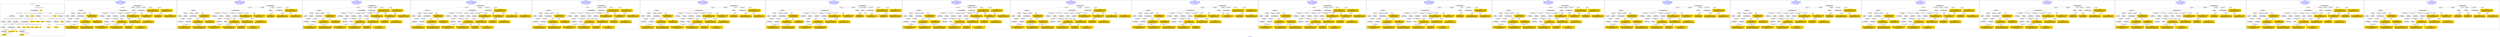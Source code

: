 digraph n0 {
fontcolor="blue"
remincross="true"
label="s06-npg.json"
subgraph cluster_0 {
label="1-correct model"
n2[style="filled",color="white",fillcolor="lightgray",label="E12_Production1"];
n3[style="filled",color="white",fillcolor="lightgray",label="E21_Person1"];
n4[style="filled",color="white",fillcolor="lightgray",label="E55_Type2"];
n5[style="filled",color="white",fillcolor="lightgray",label="E52_Time-Span4"];
n6[style="filled",color="white",fillcolor="lightgray",label="E69_Death1"];
n7[style="filled",color="white",fillcolor="lightgray",label="E82_Actor_Appellation1"];
n8[style="filled",color="white",fillcolor="lightgray",label="E67_Birth1"];
n9[shape="plaintext",style="filled",fillcolor="gold",label="Artist_URI"];
n10[style="filled",color="white",fillcolor="lightgray",label="E21_Person2"];
n11[style="filled",color="white",fillcolor="lightgray",label="E82_Actor_Appellation2"];
n12[style="filled",color="white",fillcolor="lightgray",label="E22_Man-Made_Object1"];
n13[style="filled",color="white",fillcolor="lightgray",label="E55_Type1"];
n14[shape="plaintext",style="filled",fillcolor="gold",label="Description"];
n15[style="filled",color="white",fillcolor="lightgray",label="E54_Dimension1"];
n16[style="filled",color="white",fillcolor="lightgray",label="E40_Legal_Body1"];
n17[shape="plaintext",style="filled",fillcolor="gold",label="ObjectURI"];
n18[style="filled",color="white",fillcolor="lightgray",label="E38_Image1"];
n19[shape="plaintext",style="filled",fillcolor="gold",label="Image"];
n20[shape="plaintext",style="filled",fillcolor="gold",label="OwnerURI"];
n21[style="filled",color="white",fillcolor="lightgray",label="E52_Time-Span1"];
n22[shape="plaintext",style="filled",fillcolor="gold",label="AquisitionDate"];
n23[style="filled",color="white",fillcolor="lightgray",label="E52_Time-Span2"];
n24[shape="plaintext",style="filled",fillcolor="gold",label="ArtistBornDate"];
n25[style="filled",color="white",fillcolor="lightgray",label="E52_Time-Span3"];
n26[shape="plaintext",style="filled",fillcolor="gold",label="ArtistDiedDate"];
n27[shape="plaintext",style="filled",fillcolor="gold",label="DateOfWork"];
n28[shape="plaintext",style="filled",fillcolor="gold",label="Dimension"];
n29[shape="plaintext",style="filled",fillcolor="gold",label="ClassificationURI"];
n30[shape="plaintext",style="filled",fillcolor="gold",label="Classification"];
n31[shape="plaintext",style="filled",fillcolor="gold",label="MediumURI"];
n32[shape="plaintext",style="filled",fillcolor="gold",label="Medium"];
n33[shape="plaintext",style="filled",fillcolor="gold",label="ArtistAppellation_URI"];
n34[shape="plaintext",style="filled",fillcolor="gold",label="Artist"];
n35[shape="plaintext",style="filled",fillcolor="gold",label="Title"];
n36[style="filled",color="white",fillcolor="lightgray",label="E8_Acquisition1"];
n37[shape="plaintext",style="filled",fillcolor="gold",label="CreditLine"];
}
subgraph cluster_1 {
label="candidate 0\nlink coherence:0.8181818181818182\nnode coherence:0.9032258064516129\nconfidence:0.3728785973396934\nmapping score:0.4716644308933984\ncost:131.99911\n-precision:0.45-recall:0.42"
n39[style="filled",color="white",fillcolor="lightgray",label="E12_Production1"];
n40[style="filled",color="white",fillcolor="lightgray",label="E52_Time-Span2"];
n41[style="filled",color="white",fillcolor="lightgray",label="E55_Type1"];
n42[style="filled",color="white",fillcolor="lightgray",label="E21_Person1"];
n43[style="filled",color="white",fillcolor="lightgray",label="E67_Birth1"];
n44[style="filled",color="white",fillcolor="lightgray",label="E69_Death1"];
n45[style="filled",color="white",fillcolor="lightgray",label="E82_Actor_Appellation1"];
n46[style="filled",color="white",fillcolor="lightgray",label="E22_Man-Made_Object1"];
n47[style="filled",color="white",fillcolor="lightgray",label="E38_Image1"];
n48[style="filled",color="white",fillcolor="lightgray",label="E54_Dimension1"];
n49[style="filled",color="white",fillcolor="lightgray",label="E8_Acquisition1"];
n50[style="filled",color="white",fillcolor="lightgray",label="E33_Linguistic_Object2"];
n51[style="filled",color="white",fillcolor="lightgray",label="E55_Type2"];
n52[style="filled",color="white",fillcolor="lightgray",label="E52_Time-Span1"];
n53[style="filled",color="white",fillcolor="lightgray",label="E52_Time-Span3"];
n54[style="filled",color="white",fillcolor="lightgray",label="E33_Linguistic_Object1"];
n55[shape="plaintext",style="filled",fillcolor="gold",label="Title\n[E22_Man-Made_Object,P3_has_note,0.28]\n[E82_Actor_Appellation,label,0.28]\n[E73_Information_Object,P3_has_note,0.231]\n[E33_Linguistic_Object,P3_has_note,0.209]"];
n56[shape="plaintext",style="filled",fillcolor="gold",label="ClassificationURI\n[E55_Type,classLink,0.487]\n[E74_Group,classLink,0.198]\n[E57_Material,classLink,0.195]\n[E55_Type,label,0.12]"];
n57[shape="plaintext",style="filled",fillcolor="gold",label="Artist_URI\n[E21_Person,classLink,0.352]\n[E39_Actor,classLink,0.296]\n[E82_Actor_Appellation,classLink,0.251]\n[E30_Right,P3_has_note,0.1]"];
n58[shape="plaintext",style="filled",fillcolor="gold",label="CreditLine\n[E8_Acquisition,P3_has_note,0.371]\n[E30_Right,P3_has_note,0.314]\n[E22_Man-Made_Object,P3_has_note,0.158]\n[E33_Linguistic_Object,P3_has_note,0.157]"];
n59[shape="plaintext",style="filled",fillcolor="gold",label="Medium\n[E57_Material,label,0.312]\n[E29_Design_or_Procedure,P3_has_note,0.264]\n[E55_Type,label,0.232]\n[E57_Material,classLink,0.193]"];
n60[shape="plaintext",style="filled",fillcolor="gold",label="ArtistAppellation_URI\n[E82_Actor_Appellation,classLink,0.868]\n[E21_Person,classLink,0.061]\n[E39_Actor,classLink,0.053]\n[E30_Right,P3_has_note,0.018]"];
n61[shape="plaintext",style="filled",fillcolor="gold",label="Artist\n[E82_Actor_Appellation,label,0.462]\n[E22_Man-Made_Object,P3_has_note,0.191]\n[E30_Right,P3_has_note,0.175]\n[E33_Linguistic_Object,P3_has_note,0.173]"];
n62[shape="plaintext",style="filled",fillcolor="gold",label="Dimension\n[E54_Dimension,P3_has_note,0.636]\n[E22_Man-Made_Object,classLink,0.138]\n[E22_Man-Made_Object,P3_has_note,0.125]\n[E34_Inscription,P3_has_note,0.101]"];
n63[shape="plaintext",style="filled",fillcolor="gold",label="DateOfWork\n[E52_Time-Span,P82_at_some_time_within,0.485]\n[E52_Time-Span,P82a_begin_of_the_begin,0.294]\n[E52_Time-Span,P82b_end_of_the_end,0.14]\n[E33_Linguistic_Object,P3_has_note,0.081]"];
n64[shape="plaintext",style="filled",fillcolor="gold",label="OwnerURI\n[E30_Right,P3_has_note,0.46]\n[E82_Actor_Appellation,label,0.221]\n[E8_Acquisition,P3_has_note,0.184]\n[E35_Title,label,0.135]"];
n65[shape="plaintext",style="filled",fillcolor="gold",label="MediumURI\n[E55_Type,classLink,0.408]\n[E57_Material,classLink,0.391]\n[E74_Group,classLink,0.174]\n[E55_Type,label,0.027]"];
n66[shape="plaintext",style="filled",fillcolor="gold",label="AquisitionDate\n[E52_Time-Span,P82b_end_of_the_end,0.377]\n[E52_Time-Span,P82_at_some_time_within,0.257]\n[E12_Production,P3_has_note,0.255]\n[E35_Title,label,0.111]"];
n67[shape="plaintext",style="filled",fillcolor="gold",label="Description\n[E22_Man-Made_Object,P3_has_note,0.312]\n[E33_Linguistic_Object,P3_has_note,0.302]\n[E73_Information_Object,P3_has_note,0.288]\n[E35_Title,label,0.098]"];
n68[shape="plaintext",style="filled",fillcolor="gold",label="Classification\n[E33_Linguistic_Object,P3_has_note,0.313]\n[E22_Man-Made_Object,P3_has_note,0.235]\n[E73_Information_Object,P3_has_note,0.229]\n[E39_Actor,P3_has_note,0.223]"];
n69[shape="plaintext",style="filled",fillcolor="gold",label="ObjectURI\n[E22_Man-Made_Object,classLink,0.848]\n[E22_Man-Made_Object,P3_has_note,0.058]\n[E35_Title,label,0.048]\n[E30_Right,P3_has_note,0.046]"];
n70[shape="plaintext",style="filled",fillcolor="gold",label="Image\n[E38_Image,classLink,0.633]\n[E78_Collection,classLink,0.189]\n[E21_Person,classLink,0.096]\n[E22_Man-Made_Object,classLink,0.082]"];
n71[shape="plaintext",style="filled",fillcolor="gold",label="ArtistBornDate\n[E52_Time-Span,P82_at_some_time_within,0.39]\n[E52_Time-Span,P82a_begin_of_the_begin,0.317]\n[E12_Production,P3_has_note,0.151]\n[E34_Inscription,P3_has_note,0.143]"];
n72[shape="plaintext",style="filled",fillcolor="gold",label="ArtistDiedDate\n[E52_Time-Span,P82_at_some_time_within,0.306]\n[E12_Production,P3_has_note,0.276]\n[E52_Time-Span,P82b_end_of_the_end,0.238]\n[E34_Inscription,P3_has_note,0.18]"];
}
subgraph cluster_2 {
label="candidate 1\nlink coherence:0.8181818181818182\nnode coherence:0.9032258064516129\nconfidence:0.3728785973396934\nmapping score:0.4716644308933984\ncost:131.99912\n-precision:0.45-recall:0.42"
n74[style="filled",color="white",fillcolor="lightgray",label="E12_Production1"];
n75[style="filled",color="white",fillcolor="lightgray",label="E52_Time-Span2"];
n76[style="filled",color="white",fillcolor="lightgray",label="E55_Type1"];
n77[style="filled",color="white",fillcolor="lightgray",label="E21_Person1"];
n78[style="filled",color="white",fillcolor="lightgray",label="E67_Birth1"];
n79[style="filled",color="white",fillcolor="lightgray",label="E69_Death1"];
n80[style="filled",color="white",fillcolor="lightgray",label="E82_Actor_Appellation1"];
n81[style="filled",color="white",fillcolor="lightgray",label="E22_Man-Made_Object1"];
n82[style="filled",color="white",fillcolor="lightgray",label="E38_Image1"];
n83[style="filled",color="white",fillcolor="lightgray",label="E54_Dimension1"];
n84[style="filled",color="white",fillcolor="lightgray",label="E8_Acquisition1"];
n85[style="filled",color="white",fillcolor="lightgray",label="E33_Linguistic_Object1"];
n86[style="filled",color="white",fillcolor="lightgray",label="E55_Type3"];
n87[style="filled",color="white",fillcolor="lightgray",label="E52_Time-Span1"];
n88[style="filled",color="white",fillcolor="lightgray",label="E52_Time-Span3"];
n89[style="filled",color="white",fillcolor="lightgray",label="E33_Linguistic_Object2"];
n90[shape="plaintext",style="filled",fillcolor="gold",label="Title\n[E22_Man-Made_Object,P3_has_note,0.28]\n[E82_Actor_Appellation,label,0.28]\n[E73_Information_Object,P3_has_note,0.231]\n[E33_Linguistic_Object,P3_has_note,0.209]"];
n91[shape="plaintext",style="filled",fillcolor="gold",label="ClassificationURI\n[E55_Type,classLink,0.487]\n[E74_Group,classLink,0.198]\n[E57_Material,classLink,0.195]\n[E55_Type,label,0.12]"];
n92[shape="plaintext",style="filled",fillcolor="gold",label="Artist_URI\n[E21_Person,classLink,0.352]\n[E39_Actor,classLink,0.296]\n[E82_Actor_Appellation,classLink,0.251]\n[E30_Right,P3_has_note,0.1]"];
n93[shape="plaintext",style="filled",fillcolor="gold",label="CreditLine\n[E8_Acquisition,P3_has_note,0.371]\n[E30_Right,P3_has_note,0.314]\n[E22_Man-Made_Object,P3_has_note,0.158]\n[E33_Linguistic_Object,P3_has_note,0.157]"];
n94[shape="plaintext",style="filled",fillcolor="gold",label="Medium\n[E57_Material,label,0.312]\n[E29_Design_or_Procedure,P3_has_note,0.264]\n[E55_Type,label,0.232]\n[E57_Material,classLink,0.193]"];
n95[shape="plaintext",style="filled",fillcolor="gold",label="ArtistAppellation_URI\n[E82_Actor_Appellation,classLink,0.868]\n[E21_Person,classLink,0.061]\n[E39_Actor,classLink,0.053]\n[E30_Right,P3_has_note,0.018]"];
n96[shape="plaintext",style="filled",fillcolor="gold",label="Artist\n[E82_Actor_Appellation,label,0.462]\n[E22_Man-Made_Object,P3_has_note,0.191]\n[E30_Right,P3_has_note,0.175]\n[E33_Linguistic_Object,P3_has_note,0.173]"];
n97[shape="plaintext",style="filled",fillcolor="gold",label="Dimension\n[E54_Dimension,P3_has_note,0.636]\n[E22_Man-Made_Object,classLink,0.138]\n[E22_Man-Made_Object,P3_has_note,0.125]\n[E34_Inscription,P3_has_note,0.101]"];
n98[shape="plaintext",style="filled",fillcolor="gold",label="DateOfWork\n[E52_Time-Span,P82_at_some_time_within,0.485]\n[E52_Time-Span,P82a_begin_of_the_begin,0.294]\n[E52_Time-Span,P82b_end_of_the_end,0.14]\n[E33_Linguistic_Object,P3_has_note,0.081]"];
n99[shape="plaintext",style="filled",fillcolor="gold",label="OwnerURI\n[E30_Right,P3_has_note,0.46]\n[E82_Actor_Appellation,label,0.221]\n[E8_Acquisition,P3_has_note,0.184]\n[E35_Title,label,0.135]"];
n100[shape="plaintext",style="filled",fillcolor="gold",label="AquisitionDate\n[E52_Time-Span,P82b_end_of_the_end,0.377]\n[E52_Time-Span,P82_at_some_time_within,0.257]\n[E12_Production,P3_has_note,0.255]\n[E35_Title,label,0.111]"];
n101[shape="plaintext",style="filled",fillcolor="gold",label="Description\n[E22_Man-Made_Object,P3_has_note,0.312]\n[E33_Linguistic_Object,P3_has_note,0.302]\n[E73_Information_Object,P3_has_note,0.288]\n[E35_Title,label,0.098]"];
n102[shape="plaintext",style="filled",fillcolor="gold",label="Classification\n[E33_Linguistic_Object,P3_has_note,0.313]\n[E22_Man-Made_Object,P3_has_note,0.235]\n[E73_Information_Object,P3_has_note,0.229]\n[E39_Actor,P3_has_note,0.223]"];
n103[shape="plaintext",style="filled",fillcolor="gold",label="ObjectURI\n[E22_Man-Made_Object,classLink,0.848]\n[E22_Man-Made_Object,P3_has_note,0.058]\n[E35_Title,label,0.048]\n[E30_Right,P3_has_note,0.046]"];
n104[shape="plaintext",style="filled",fillcolor="gold",label="Image\n[E38_Image,classLink,0.633]\n[E78_Collection,classLink,0.189]\n[E21_Person,classLink,0.096]\n[E22_Man-Made_Object,classLink,0.082]"];
n105[shape="plaintext",style="filled",fillcolor="gold",label="MediumURI\n[E55_Type,classLink,0.408]\n[E57_Material,classLink,0.391]\n[E74_Group,classLink,0.174]\n[E55_Type,label,0.027]"];
n106[shape="plaintext",style="filled",fillcolor="gold",label="ArtistBornDate\n[E52_Time-Span,P82_at_some_time_within,0.39]\n[E52_Time-Span,P82a_begin_of_the_begin,0.317]\n[E12_Production,P3_has_note,0.151]\n[E34_Inscription,P3_has_note,0.143]"];
n107[shape="plaintext",style="filled",fillcolor="gold",label="ArtistDiedDate\n[E52_Time-Span,P82_at_some_time_within,0.306]\n[E12_Production,P3_has_note,0.276]\n[E52_Time-Span,P82b_end_of_the_end,0.238]\n[E34_Inscription,P3_has_note,0.18]"];
}
subgraph cluster_3 {
label="candidate 10\nlink coherence:0.7878787878787878\nnode coherence:0.9032258064516129\nconfidence:0.3728785973396934\nmapping score:0.4716644308933984\ncost:131.99909\n-precision:0.48-recall:0.44"
n109[style="filled",color="white",fillcolor="lightgray",label="E12_Production1"];
n110[style="filled",color="white",fillcolor="lightgray",label="E52_Time-Span2"];
n111[style="filled",color="white",fillcolor="lightgray",label="E55_Type1"];
n112[style="filled",color="white",fillcolor="lightgray",label="E21_Person1"];
n113[style="filled",color="white",fillcolor="lightgray",label="E67_Birth1"];
n114[style="filled",color="white",fillcolor="lightgray",label="E69_Death1"];
n115[style="filled",color="white",fillcolor="lightgray",label="E82_Actor_Appellation1"];
n116[style="filled",color="white",fillcolor="lightgray",label="E22_Man-Made_Object1"];
n117[style="filled",color="white",fillcolor="lightgray",label="E38_Image1"];
n118[style="filled",color="white",fillcolor="lightgray",label="E54_Dimension1"];
n119[style="filled",color="white",fillcolor="lightgray",label="E55_Type2"];
n120[style="filled",color="white",fillcolor="lightgray",label="E8_Acquisition1"];
n121[style="filled",color="white",fillcolor="lightgray",label="E33_Linguistic_Object2"];
n122[style="filled",color="white",fillcolor="lightgray",label="E52_Time-Span1"];
n123[style="filled",color="white",fillcolor="lightgray",label="E52_Time-Span3"];
n124[style="filled",color="white",fillcolor="lightgray",label="E33_Linguistic_Object1"];
n125[shape="plaintext",style="filled",fillcolor="gold",label="Title\n[E22_Man-Made_Object,P3_has_note,0.28]\n[E82_Actor_Appellation,label,0.28]\n[E73_Information_Object,P3_has_note,0.231]\n[E33_Linguistic_Object,P3_has_note,0.209]"];
n126[shape="plaintext",style="filled",fillcolor="gold",label="ClassificationURI\n[E55_Type,classLink,0.487]\n[E74_Group,classLink,0.198]\n[E57_Material,classLink,0.195]\n[E55_Type,label,0.12]"];
n127[shape="plaintext",style="filled",fillcolor="gold",label="Artist_URI\n[E21_Person,classLink,0.352]\n[E39_Actor,classLink,0.296]\n[E82_Actor_Appellation,classLink,0.251]\n[E30_Right,P3_has_note,0.1]"];
n128[shape="plaintext",style="filled",fillcolor="gold",label="CreditLine\n[E8_Acquisition,P3_has_note,0.371]\n[E30_Right,P3_has_note,0.314]\n[E22_Man-Made_Object,P3_has_note,0.158]\n[E33_Linguistic_Object,P3_has_note,0.157]"];
n129[shape="plaintext",style="filled",fillcolor="gold",label="Medium\n[E57_Material,label,0.312]\n[E29_Design_or_Procedure,P3_has_note,0.264]\n[E55_Type,label,0.232]\n[E57_Material,classLink,0.193]"];
n130[shape="plaintext",style="filled",fillcolor="gold",label="ArtistAppellation_URI\n[E82_Actor_Appellation,classLink,0.868]\n[E21_Person,classLink,0.061]\n[E39_Actor,classLink,0.053]\n[E30_Right,P3_has_note,0.018]"];
n131[shape="plaintext",style="filled",fillcolor="gold",label="Artist\n[E82_Actor_Appellation,label,0.462]\n[E22_Man-Made_Object,P3_has_note,0.191]\n[E30_Right,P3_has_note,0.175]\n[E33_Linguistic_Object,P3_has_note,0.173]"];
n132[shape="plaintext",style="filled",fillcolor="gold",label="Dimension\n[E54_Dimension,P3_has_note,0.636]\n[E22_Man-Made_Object,classLink,0.138]\n[E22_Man-Made_Object,P3_has_note,0.125]\n[E34_Inscription,P3_has_note,0.101]"];
n133[shape="plaintext",style="filled",fillcolor="gold",label="DateOfWork\n[E52_Time-Span,P82_at_some_time_within,0.485]\n[E52_Time-Span,P82a_begin_of_the_begin,0.294]\n[E52_Time-Span,P82b_end_of_the_end,0.14]\n[E33_Linguistic_Object,P3_has_note,0.081]"];
n134[shape="plaintext",style="filled",fillcolor="gold",label="OwnerURI\n[E30_Right,P3_has_note,0.46]\n[E82_Actor_Appellation,label,0.221]\n[E8_Acquisition,P3_has_note,0.184]\n[E35_Title,label,0.135]"];
n135[shape="plaintext",style="filled",fillcolor="gold",label="MediumURI\n[E55_Type,classLink,0.408]\n[E57_Material,classLink,0.391]\n[E74_Group,classLink,0.174]\n[E55_Type,label,0.027]"];
n136[shape="plaintext",style="filled",fillcolor="gold",label="AquisitionDate\n[E52_Time-Span,P82b_end_of_the_end,0.377]\n[E52_Time-Span,P82_at_some_time_within,0.257]\n[E12_Production,P3_has_note,0.255]\n[E35_Title,label,0.111]"];
n137[shape="plaintext",style="filled",fillcolor="gold",label="Description\n[E22_Man-Made_Object,P3_has_note,0.312]\n[E33_Linguistic_Object,P3_has_note,0.302]\n[E73_Information_Object,P3_has_note,0.288]\n[E35_Title,label,0.098]"];
n138[shape="plaintext",style="filled",fillcolor="gold",label="Classification\n[E33_Linguistic_Object,P3_has_note,0.313]\n[E22_Man-Made_Object,P3_has_note,0.235]\n[E73_Information_Object,P3_has_note,0.229]\n[E39_Actor,P3_has_note,0.223]"];
n139[shape="plaintext",style="filled",fillcolor="gold",label="ObjectURI\n[E22_Man-Made_Object,classLink,0.848]\n[E22_Man-Made_Object,P3_has_note,0.058]\n[E35_Title,label,0.048]\n[E30_Right,P3_has_note,0.046]"];
n140[shape="plaintext",style="filled",fillcolor="gold",label="Image\n[E38_Image,classLink,0.633]\n[E78_Collection,classLink,0.189]\n[E21_Person,classLink,0.096]\n[E22_Man-Made_Object,classLink,0.082]"];
n141[shape="plaintext",style="filled",fillcolor="gold",label="ArtistBornDate\n[E52_Time-Span,P82_at_some_time_within,0.39]\n[E52_Time-Span,P82a_begin_of_the_begin,0.317]\n[E12_Production,P3_has_note,0.151]\n[E34_Inscription,P3_has_note,0.143]"];
n142[shape="plaintext",style="filled",fillcolor="gold",label="ArtistDiedDate\n[E52_Time-Span,P82_at_some_time_within,0.306]\n[E12_Production,P3_has_note,0.276]\n[E52_Time-Span,P82b_end_of_the_end,0.238]\n[E34_Inscription,P3_has_note,0.18]"];
}
subgraph cluster_4 {
label="candidate 11\nlink coherence:0.7878787878787878\nnode coherence:0.9032258064516129\nconfidence:0.3728785973396934\nmapping score:0.4716644308933984\ncost:131.9991\n-precision:0.48-recall:0.44"
n144[style="filled",color="white",fillcolor="lightgray",label="E12_Production1"];
n145[style="filled",color="white",fillcolor="lightgray",label="E52_Time-Span2"];
n146[style="filled",color="white",fillcolor="lightgray",label="E55_Type1"];
n147[style="filled",color="white",fillcolor="lightgray",label="E21_Person1"];
n148[style="filled",color="white",fillcolor="lightgray",label="E67_Birth1"];
n149[style="filled",color="white",fillcolor="lightgray",label="E69_Death1"];
n150[style="filled",color="white",fillcolor="lightgray",label="E82_Actor_Appellation1"];
n151[style="filled",color="white",fillcolor="lightgray",label="E22_Man-Made_Object1"];
n152[style="filled",color="white",fillcolor="lightgray",label="E38_Image1"];
n153[style="filled",color="white",fillcolor="lightgray",label="E54_Dimension1"];
n154[style="filled",color="white",fillcolor="lightgray",label="E55_Type2"];
n155[style="filled",color="white",fillcolor="lightgray",label="E8_Acquisition1"];
n156[style="filled",color="white",fillcolor="lightgray",label="E33_Linguistic_Object1"];
n157[style="filled",color="white",fillcolor="lightgray",label="E52_Time-Span1"];
n158[style="filled",color="white",fillcolor="lightgray",label="E52_Time-Span3"];
n159[style="filled",color="white",fillcolor="lightgray",label="E33_Linguistic_Object2"];
n160[shape="plaintext",style="filled",fillcolor="gold",label="Title\n[E22_Man-Made_Object,P3_has_note,0.28]\n[E82_Actor_Appellation,label,0.28]\n[E73_Information_Object,P3_has_note,0.231]\n[E33_Linguistic_Object,P3_has_note,0.209]"];
n161[shape="plaintext",style="filled",fillcolor="gold",label="ClassificationURI\n[E55_Type,classLink,0.487]\n[E74_Group,classLink,0.198]\n[E57_Material,classLink,0.195]\n[E55_Type,label,0.12]"];
n162[shape="plaintext",style="filled",fillcolor="gold",label="Artist_URI\n[E21_Person,classLink,0.352]\n[E39_Actor,classLink,0.296]\n[E82_Actor_Appellation,classLink,0.251]\n[E30_Right,P3_has_note,0.1]"];
n163[shape="plaintext",style="filled",fillcolor="gold",label="CreditLine\n[E8_Acquisition,P3_has_note,0.371]\n[E30_Right,P3_has_note,0.314]\n[E22_Man-Made_Object,P3_has_note,0.158]\n[E33_Linguistic_Object,P3_has_note,0.157]"];
n164[shape="plaintext",style="filled",fillcolor="gold",label="Medium\n[E57_Material,label,0.312]\n[E29_Design_or_Procedure,P3_has_note,0.264]\n[E55_Type,label,0.232]\n[E57_Material,classLink,0.193]"];
n165[shape="plaintext",style="filled",fillcolor="gold",label="ArtistAppellation_URI\n[E82_Actor_Appellation,classLink,0.868]\n[E21_Person,classLink,0.061]\n[E39_Actor,classLink,0.053]\n[E30_Right,P3_has_note,0.018]"];
n166[shape="plaintext",style="filled",fillcolor="gold",label="Artist\n[E82_Actor_Appellation,label,0.462]\n[E22_Man-Made_Object,P3_has_note,0.191]\n[E30_Right,P3_has_note,0.175]\n[E33_Linguistic_Object,P3_has_note,0.173]"];
n167[shape="plaintext",style="filled",fillcolor="gold",label="Dimension\n[E54_Dimension,P3_has_note,0.636]\n[E22_Man-Made_Object,classLink,0.138]\n[E22_Man-Made_Object,P3_has_note,0.125]\n[E34_Inscription,P3_has_note,0.101]"];
n168[shape="plaintext",style="filled",fillcolor="gold",label="DateOfWork\n[E52_Time-Span,P82_at_some_time_within,0.485]\n[E52_Time-Span,P82a_begin_of_the_begin,0.294]\n[E52_Time-Span,P82b_end_of_the_end,0.14]\n[E33_Linguistic_Object,P3_has_note,0.081]"];
n169[shape="plaintext",style="filled",fillcolor="gold",label="OwnerURI\n[E30_Right,P3_has_note,0.46]\n[E82_Actor_Appellation,label,0.221]\n[E8_Acquisition,P3_has_note,0.184]\n[E35_Title,label,0.135]"];
n170[shape="plaintext",style="filled",fillcolor="gold",label="MediumURI\n[E55_Type,classLink,0.408]\n[E57_Material,classLink,0.391]\n[E74_Group,classLink,0.174]\n[E55_Type,label,0.027]"];
n171[shape="plaintext",style="filled",fillcolor="gold",label="AquisitionDate\n[E52_Time-Span,P82b_end_of_the_end,0.377]\n[E52_Time-Span,P82_at_some_time_within,0.257]\n[E12_Production,P3_has_note,0.255]\n[E35_Title,label,0.111]"];
n172[shape="plaintext",style="filled",fillcolor="gold",label="Description\n[E22_Man-Made_Object,P3_has_note,0.312]\n[E33_Linguistic_Object,P3_has_note,0.302]\n[E73_Information_Object,P3_has_note,0.288]\n[E35_Title,label,0.098]"];
n173[shape="plaintext",style="filled",fillcolor="gold",label="Classification\n[E33_Linguistic_Object,P3_has_note,0.313]\n[E22_Man-Made_Object,P3_has_note,0.235]\n[E73_Information_Object,P3_has_note,0.229]\n[E39_Actor,P3_has_note,0.223]"];
n174[shape="plaintext",style="filled",fillcolor="gold",label="ObjectURI\n[E22_Man-Made_Object,classLink,0.848]\n[E22_Man-Made_Object,P3_has_note,0.058]\n[E35_Title,label,0.048]\n[E30_Right,P3_has_note,0.046]"];
n175[shape="plaintext",style="filled",fillcolor="gold",label="Image\n[E38_Image,classLink,0.633]\n[E78_Collection,classLink,0.189]\n[E21_Person,classLink,0.096]\n[E22_Man-Made_Object,classLink,0.082]"];
n176[shape="plaintext",style="filled",fillcolor="gold",label="ArtistBornDate\n[E52_Time-Span,P82_at_some_time_within,0.39]\n[E52_Time-Span,P82a_begin_of_the_begin,0.317]\n[E12_Production,P3_has_note,0.151]\n[E34_Inscription,P3_has_note,0.143]"];
n177[shape="plaintext",style="filled",fillcolor="gold",label="ArtistDiedDate\n[E52_Time-Span,P82_at_some_time_within,0.306]\n[E12_Production,P3_has_note,0.276]\n[E52_Time-Span,P82b_end_of_the_end,0.238]\n[E34_Inscription,P3_has_note,0.18]"];
}
subgraph cluster_5 {
label="candidate 12\nlink coherence:0.7878787878787878\nnode coherence:0.9032258064516129\nconfidence:0.3728785973396934\nmapping score:0.4716644308933984\ncost:131.99912\n-precision:0.48-recall:0.44"
n179[style="filled",color="white",fillcolor="lightgray",label="E12_Production1"];
n180[style="filled",color="white",fillcolor="lightgray",label="E52_Time-Span2"];
n181[style="filled",color="white",fillcolor="lightgray",label="E55_Type1"];
n182[style="filled",color="white",fillcolor="lightgray",label="E21_Person1"];
n183[style="filled",color="white",fillcolor="lightgray",label="E67_Birth1"];
n184[style="filled",color="white",fillcolor="lightgray",label="E69_Death1"];
n185[style="filled",color="white",fillcolor="lightgray",label="E82_Actor_Appellation1"];
n186[style="filled",color="white",fillcolor="lightgray",label="E22_Man-Made_Object1"];
n187[style="filled",color="white",fillcolor="lightgray",label="E38_Image1"];
n188[style="filled",color="white",fillcolor="lightgray",label="E54_Dimension1"];
n189[style="filled",color="white",fillcolor="lightgray",label="E55_Type3"];
n190[style="filled",color="white",fillcolor="lightgray",label="E8_Acquisition1"];
n191[style="filled",color="white",fillcolor="lightgray",label="E33_Linguistic_Object2"];
n192[style="filled",color="white",fillcolor="lightgray",label="E52_Time-Span1"];
n193[style="filled",color="white",fillcolor="lightgray",label="E52_Time-Span3"];
n194[style="filled",color="white",fillcolor="lightgray",label="E33_Linguistic_Object1"];
n195[shape="plaintext",style="filled",fillcolor="gold",label="Title\n[E22_Man-Made_Object,P3_has_note,0.28]\n[E82_Actor_Appellation,label,0.28]\n[E73_Information_Object,P3_has_note,0.231]\n[E33_Linguistic_Object,P3_has_note,0.209]"];
n196[shape="plaintext",style="filled",fillcolor="gold",label="ClassificationURI\n[E55_Type,classLink,0.487]\n[E74_Group,classLink,0.198]\n[E57_Material,classLink,0.195]\n[E55_Type,label,0.12]"];
n197[shape="plaintext",style="filled",fillcolor="gold",label="Artist_URI\n[E21_Person,classLink,0.352]\n[E39_Actor,classLink,0.296]\n[E82_Actor_Appellation,classLink,0.251]\n[E30_Right,P3_has_note,0.1]"];
n198[shape="plaintext",style="filled",fillcolor="gold",label="CreditLine\n[E8_Acquisition,P3_has_note,0.371]\n[E30_Right,P3_has_note,0.314]\n[E22_Man-Made_Object,P3_has_note,0.158]\n[E33_Linguistic_Object,P3_has_note,0.157]"];
n199[shape="plaintext",style="filled",fillcolor="gold",label="Medium\n[E57_Material,label,0.312]\n[E29_Design_or_Procedure,P3_has_note,0.264]\n[E55_Type,label,0.232]\n[E57_Material,classLink,0.193]"];
n200[shape="plaintext",style="filled",fillcolor="gold",label="ArtistAppellation_URI\n[E82_Actor_Appellation,classLink,0.868]\n[E21_Person,classLink,0.061]\n[E39_Actor,classLink,0.053]\n[E30_Right,P3_has_note,0.018]"];
n201[shape="plaintext",style="filled",fillcolor="gold",label="Artist\n[E82_Actor_Appellation,label,0.462]\n[E22_Man-Made_Object,P3_has_note,0.191]\n[E30_Right,P3_has_note,0.175]\n[E33_Linguistic_Object,P3_has_note,0.173]"];
n202[shape="plaintext",style="filled",fillcolor="gold",label="Dimension\n[E54_Dimension,P3_has_note,0.636]\n[E22_Man-Made_Object,classLink,0.138]\n[E22_Man-Made_Object,P3_has_note,0.125]\n[E34_Inscription,P3_has_note,0.101]"];
n203[shape="plaintext",style="filled",fillcolor="gold",label="DateOfWork\n[E52_Time-Span,P82_at_some_time_within,0.485]\n[E52_Time-Span,P82a_begin_of_the_begin,0.294]\n[E52_Time-Span,P82b_end_of_the_end,0.14]\n[E33_Linguistic_Object,P3_has_note,0.081]"];
n204[shape="plaintext",style="filled",fillcolor="gold",label="OwnerURI\n[E30_Right,P3_has_note,0.46]\n[E82_Actor_Appellation,label,0.221]\n[E8_Acquisition,P3_has_note,0.184]\n[E35_Title,label,0.135]"];
n205[shape="plaintext",style="filled",fillcolor="gold",label="AquisitionDate\n[E52_Time-Span,P82b_end_of_the_end,0.377]\n[E52_Time-Span,P82_at_some_time_within,0.257]\n[E12_Production,P3_has_note,0.255]\n[E35_Title,label,0.111]"];
n206[shape="plaintext",style="filled",fillcolor="gold",label="Description\n[E22_Man-Made_Object,P3_has_note,0.312]\n[E33_Linguistic_Object,P3_has_note,0.302]\n[E73_Information_Object,P3_has_note,0.288]\n[E35_Title,label,0.098]"];
n207[shape="plaintext",style="filled",fillcolor="gold",label="Classification\n[E33_Linguistic_Object,P3_has_note,0.313]\n[E22_Man-Made_Object,P3_has_note,0.235]\n[E73_Information_Object,P3_has_note,0.229]\n[E39_Actor,P3_has_note,0.223]"];
n208[shape="plaintext",style="filled",fillcolor="gold",label="ObjectURI\n[E22_Man-Made_Object,classLink,0.848]\n[E22_Man-Made_Object,P3_has_note,0.058]\n[E35_Title,label,0.048]\n[E30_Right,P3_has_note,0.046]"];
n209[shape="plaintext",style="filled",fillcolor="gold",label="Image\n[E38_Image,classLink,0.633]\n[E78_Collection,classLink,0.189]\n[E21_Person,classLink,0.096]\n[E22_Man-Made_Object,classLink,0.082]"];
n210[shape="plaintext",style="filled",fillcolor="gold",label="MediumURI\n[E55_Type,classLink,0.408]\n[E57_Material,classLink,0.391]\n[E74_Group,classLink,0.174]\n[E55_Type,label,0.027]"];
n211[shape="plaintext",style="filled",fillcolor="gold",label="ArtistBornDate\n[E52_Time-Span,P82_at_some_time_within,0.39]\n[E52_Time-Span,P82a_begin_of_the_begin,0.317]\n[E12_Production,P3_has_note,0.151]\n[E34_Inscription,P3_has_note,0.143]"];
n212[shape="plaintext",style="filled",fillcolor="gold",label="ArtistDiedDate\n[E52_Time-Span,P82_at_some_time_within,0.306]\n[E12_Production,P3_has_note,0.276]\n[E52_Time-Span,P82b_end_of_the_end,0.238]\n[E34_Inscription,P3_has_note,0.18]"];
}
subgraph cluster_6 {
label="candidate 13\nlink coherence:0.7878787878787878\nnode coherence:0.9032258064516129\nconfidence:0.3728785973396934\nmapping score:0.4716644308933984\ncost:131.99913\n-precision:0.45-recall:0.42"
n214[style="filled",color="white",fillcolor="lightgray",label="E12_Production1"];
n215[style="filled",color="white",fillcolor="lightgray",label="E52_Time-Span2"];
n216[style="filled",color="white",fillcolor="lightgray",label="E55_Type1"];
n217[style="filled",color="white",fillcolor="lightgray",label="E21_Person1"];
n218[style="filled",color="white",fillcolor="lightgray",label="E67_Birth1"];
n219[style="filled",color="white",fillcolor="lightgray",label="E69_Death1"];
n220[style="filled",color="white",fillcolor="lightgray",label="E82_Actor_Appellation1"];
n221[style="filled",color="white",fillcolor="lightgray",label="E22_Man-Made_Object1"];
n222[style="filled",color="white",fillcolor="lightgray",label="E38_Image1"];
n223[style="filled",color="white",fillcolor="lightgray",label="E54_Dimension1"];
n224[style="filled",color="white",fillcolor="lightgray",label="E8_Acquisition1"];
n225[style="filled",color="white",fillcolor="lightgray",label="E33_Linguistic_Object1"];
n226[style="filled",color="white",fillcolor="lightgray",label="E55_Type2"];
n227[style="filled",color="white",fillcolor="lightgray",label="E52_Time-Span1"];
n228[style="filled",color="white",fillcolor="lightgray",label="E52_Time-Span3"];
n229[style="filled",color="white",fillcolor="lightgray",label="E33_Linguistic_Object2"];
n230[shape="plaintext",style="filled",fillcolor="gold",label="Title\n[E22_Man-Made_Object,P3_has_note,0.28]\n[E82_Actor_Appellation,label,0.28]\n[E73_Information_Object,P3_has_note,0.231]\n[E33_Linguistic_Object,P3_has_note,0.209]"];
n231[shape="plaintext",style="filled",fillcolor="gold",label="ClassificationURI\n[E55_Type,classLink,0.487]\n[E74_Group,classLink,0.198]\n[E57_Material,classLink,0.195]\n[E55_Type,label,0.12]"];
n232[shape="plaintext",style="filled",fillcolor="gold",label="Artist_URI\n[E21_Person,classLink,0.352]\n[E39_Actor,classLink,0.296]\n[E82_Actor_Appellation,classLink,0.251]\n[E30_Right,P3_has_note,0.1]"];
n233[shape="plaintext",style="filled",fillcolor="gold",label="CreditLine\n[E8_Acquisition,P3_has_note,0.371]\n[E30_Right,P3_has_note,0.314]\n[E22_Man-Made_Object,P3_has_note,0.158]\n[E33_Linguistic_Object,P3_has_note,0.157]"];
n234[shape="plaintext",style="filled",fillcolor="gold",label="Medium\n[E57_Material,label,0.312]\n[E29_Design_or_Procedure,P3_has_note,0.264]\n[E55_Type,label,0.232]\n[E57_Material,classLink,0.193]"];
n235[shape="plaintext",style="filled",fillcolor="gold",label="ArtistAppellation_URI\n[E82_Actor_Appellation,classLink,0.868]\n[E21_Person,classLink,0.061]\n[E39_Actor,classLink,0.053]\n[E30_Right,P3_has_note,0.018]"];
n236[shape="plaintext",style="filled",fillcolor="gold",label="Artist\n[E82_Actor_Appellation,label,0.462]\n[E22_Man-Made_Object,P3_has_note,0.191]\n[E30_Right,P3_has_note,0.175]\n[E33_Linguistic_Object,P3_has_note,0.173]"];
n237[shape="plaintext",style="filled",fillcolor="gold",label="Dimension\n[E54_Dimension,P3_has_note,0.636]\n[E22_Man-Made_Object,classLink,0.138]\n[E22_Man-Made_Object,P3_has_note,0.125]\n[E34_Inscription,P3_has_note,0.101]"];
n238[shape="plaintext",style="filled",fillcolor="gold",label="DateOfWork\n[E52_Time-Span,P82_at_some_time_within,0.485]\n[E52_Time-Span,P82a_begin_of_the_begin,0.294]\n[E52_Time-Span,P82b_end_of_the_end,0.14]\n[E33_Linguistic_Object,P3_has_note,0.081]"];
n239[shape="plaintext",style="filled",fillcolor="gold",label="OwnerURI\n[E30_Right,P3_has_note,0.46]\n[E82_Actor_Appellation,label,0.221]\n[E8_Acquisition,P3_has_note,0.184]\n[E35_Title,label,0.135]"];
n240[shape="plaintext",style="filled",fillcolor="gold",label="MediumURI\n[E55_Type,classLink,0.408]\n[E57_Material,classLink,0.391]\n[E74_Group,classLink,0.174]\n[E55_Type,label,0.027]"];
n241[shape="plaintext",style="filled",fillcolor="gold",label="AquisitionDate\n[E52_Time-Span,P82b_end_of_the_end,0.377]\n[E52_Time-Span,P82_at_some_time_within,0.257]\n[E12_Production,P3_has_note,0.255]\n[E35_Title,label,0.111]"];
n242[shape="plaintext",style="filled",fillcolor="gold",label="Description\n[E22_Man-Made_Object,P3_has_note,0.312]\n[E33_Linguistic_Object,P3_has_note,0.302]\n[E73_Information_Object,P3_has_note,0.288]\n[E35_Title,label,0.098]"];
n243[shape="plaintext",style="filled",fillcolor="gold",label="Classification\n[E33_Linguistic_Object,P3_has_note,0.313]\n[E22_Man-Made_Object,P3_has_note,0.235]\n[E73_Information_Object,P3_has_note,0.229]\n[E39_Actor,P3_has_note,0.223]"];
n244[shape="plaintext",style="filled",fillcolor="gold",label="ObjectURI\n[E22_Man-Made_Object,classLink,0.848]\n[E22_Man-Made_Object,P3_has_note,0.058]\n[E35_Title,label,0.048]\n[E30_Right,P3_has_note,0.046]"];
n245[shape="plaintext",style="filled",fillcolor="gold",label="Image\n[E38_Image,classLink,0.633]\n[E78_Collection,classLink,0.189]\n[E21_Person,classLink,0.096]\n[E22_Man-Made_Object,classLink,0.082]"];
n246[shape="plaintext",style="filled",fillcolor="gold",label="ArtistBornDate\n[E52_Time-Span,P82_at_some_time_within,0.39]\n[E52_Time-Span,P82a_begin_of_the_begin,0.317]\n[E12_Production,P3_has_note,0.151]\n[E34_Inscription,P3_has_note,0.143]"];
n247[shape="plaintext",style="filled",fillcolor="gold",label="ArtistDiedDate\n[E52_Time-Span,P82_at_some_time_within,0.306]\n[E12_Production,P3_has_note,0.276]\n[E52_Time-Span,P82b_end_of_the_end,0.238]\n[E34_Inscription,P3_has_note,0.18]"];
}
subgraph cluster_7 {
label="candidate 14\nlink coherence:0.7878787878787878\nnode coherence:0.9032258064516129\nconfidence:0.3728785973396934\nmapping score:0.4716644308933984\ncost:131.99919\n-precision:0.45-recall:0.42"
n249[style="filled",color="white",fillcolor="lightgray",label="E12_Production1"];
n250[style="filled",color="white",fillcolor="lightgray",label="E52_Time-Span2"];
n251[style="filled",color="white",fillcolor="lightgray",label="E21_Person1"];
n252[style="filled",color="white",fillcolor="lightgray",label="E67_Birth1"];
n253[style="filled",color="white",fillcolor="lightgray",label="E69_Death1"];
n254[style="filled",color="white",fillcolor="lightgray",label="E82_Actor_Appellation1"];
n255[style="filled",color="white",fillcolor="lightgray",label="E22_Man-Made_Object1"];
n256[style="filled",color="white",fillcolor="lightgray",label="E38_Image1"];
n257[style="filled",color="white",fillcolor="lightgray",label="E54_Dimension1"];
n258[style="filled",color="white",fillcolor="lightgray",label="E8_Acquisition1"];
n259[style="filled",color="white",fillcolor="lightgray",label="E33_Linguistic_Object2"];
n260[style="filled",color="white",fillcolor="lightgray",label="E55_Type1"];
n261[style="filled",color="white",fillcolor="lightgray",label="E55_Type2"];
n262[style="filled",color="white",fillcolor="lightgray",label="E52_Time-Span1"];
n263[style="filled",color="white",fillcolor="lightgray",label="E52_Time-Span3"];
n264[style="filled",color="white",fillcolor="lightgray",label="E33_Linguistic_Object1"];
n265[shape="plaintext",style="filled",fillcolor="gold",label="Title\n[E22_Man-Made_Object,P3_has_note,0.28]\n[E82_Actor_Appellation,label,0.28]\n[E73_Information_Object,P3_has_note,0.231]\n[E33_Linguistic_Object,P3_has_note,0.209]"];
n266[shape="plaintext",style="filled",fillcolor="gold",label="ClassificationURI\n[E55_Type,classLink,0.487]\n[E74_Group,classLink,0.198]\n[E57_Material,classLink,0.195]\n[E55_Type,label,0.12]"];
n267[shape="plaintext",style="filled",fillcolor="gold",label="Artist_URI\n[E21_Person,classLink,0.352]\n[E39_Actor,classLink,0.296]\n[E82_Actor_Appellation,classLink,0.251]\n[E30_Right,P3_has_note,0.1]"];
n268[shape="plaintext",style="filled",fillcolor="gold",label="CreditLine\n[E8_Acquisition,P3_has_note,0.371]\n[E30_Right,P3_has_note,0.314]\n[E22_Man-Made_Object,P3_has_note,0.158]\n[E33_Linguistic_Object,P3_has_note,0.157]"];
n269[shape="plaintext",style="filled",fillcolor="gold",label="Medium\n[E57_Material,label,0.312]\n[E29_Design_or_Procedure,P3_has_note,0.264]\n[E55_Type,label,0.232]\n[E57_Material,classLink,0.193]"];
n270[shape="plaintext",style="filled",fillcolor="gold",label="ArtistAppellation_URI\n[E82_Actor_Appellation,classLink,0.868]\n[E21_Person,classLink,0.061]\n[E39_Actor,classLink,0.053]\n[E30_Right,P3_has_note,0.018]"];
n271[shape="plaintext",style="filled",fillcolor="gold",label="Artist\n[E82_Actor_Appellation,label,0.462]\n[E22_Man-Made_Object,P3_has_note,0.191]\n[E30_Right,P3_has_note,0.175]\n[E33_Linguistic_Object,P3_has_note,0.173]"];
n272[shape="plaintext",style="filled",fillcolor="gold",label="Dimension\n[E54_Dimension,P3_has_note,0.636]\n[E22_Man-Made_Object,classLink,0.138]\n[E22_Man-Made_Object,P3_has_note,0.125]\n[E34_Inscription,P3_has_note,0.101]"];
n273[shape="plaintext",style="filled",fillcolor="gold",label="DateOfWork\n[E52_Time-Span,P82_at_some_time_within,0.485]\n[E52_Time-Span,P82a_begin_of_the_begin,0.294]\n[E52_Time-Span,P82b_end_of_the_end,0.14]\n[E33_Linguistic_Object,P3_has_note,0.081]"];
n274[shape="plaintext",style="filled",fillcolor="gold",label="OwnerURI\n[E30_Right,P3_has_note,0.46]\n[E82_Actor_Appellation,label,0.221]\n[E8_Acquisition,P3_has_note,0.184]\n[E35_Title,label,0.135]"];
n275[shape="plaintext",style="filled",fillcolor="gold",label="MediumURI\n[E55_Type,classLink,0.408]\n[E57_Material,classLink,0.391]\n[E74_Group,classLink,0.174]\n[E55_Type,label,0.027]"];
n276[shape="plaintext",style="filled",fillcolor="gold",label="AquisitionDate\n[E52_Time-Span,P82b_end_of_the_end,0.377]\n[E52_Time-Span,P82_at_some_time_within,0.257]\n[E12_Production,P3_has_note,0.255]\n[E35_Title,label,0.111]"];
n277[shape="plaintext",style="filled",fillcolor="gold",label="Description\n[E22_Man-Made_Object,P3_has_note,0.312]\n[E33_Linguistic_Object,P3_has_note,0.302]\n[E73_Information_Object,P3_has_note,0.288]\n[E35_Title,label,0.098]"];
n278[shape="plaintext",style="filled",fillcolor="gold",label="Classification\n[E33_Linguistic_Object,P3_has_note,0.313]\n[E22_Man-Made_Object,P3_has_note,0.235]\n[E73_Information_Object,P3_has_note,0.229]\n[E39_Actor,P3_has_note,0.223]"];
n279[shape="plaintext",style="filled",fillcolor="gold",label="ObjectURI\n[E22_Man-Made_Object,classLink,0.848]\n[E22_Man-Made_Object,P3_has_note,0.058]\n[E35_Title,label,0.048]\n[E30_Right,P3_has_note,0.046]"];
n280[shape="plaintext",style="filled",fillcolor="gold",label="Image\n[E38_Image,classLink,0.633]\n[E78_Collection,classLink,0.189]\n[E21_Person,classLink,0.096]\n[E22_Man-Made_Object,classLink,0.082]"];
n281[shape="plaintext",style="filled",fillcolor="gold",label="ArtistBornDate\n[E52_Time-Span,P82_at_some_time_within,0.39]\n[E52_Time-Span,P82a_begin_of_the_begin,0.317]\n[E12_Production,P3_has_note,0.151]\n[E34_Inscription,P3_has_note,0.143]"];
n282[shape="plaintext",style="filled",fillcolor="gold",label="ArtistDiedDate\n[E52_Time-Span,P82_at_some_time_within,0.306]\n[E12_Production,P3_has_note,0.276]\n[E52_Time-Span,P82b_end_of_the_end,0.238]\n[E34_Inscription,P3_has_note,0.18]"];
}
subgraph cluster_8 {
label="candidate 15\nlink coherence:0.7878787878787878\nnode coherence:0.9032258064516129\nconfidence:0.3728785973396934\nmapping score:0.4716644308933984\ncost:230.99909\n-precision:0.52-recall:0.47"
n284[style="filled",color="white",fillcolor="lightgray",label="E12_Production1"];
n285[style="filled",color="white",fillcolor="lightgray",label="E52_Time-Span2"];
n286[style="filled",color="white",fillcolor="lightgray",label="E55_Type1"];
n287[style="filled",color="white",fillcolor="lightgray",label="E21_Person1"];
n288[style="filled",color="white",fillcolor="lightgray",label="E67_Birth1"];
n289[style="filled",color="white",fillcolor="lightgray",label="E69_Death1"];
n290[style="filled",color="white",fillcolor="lightgray",label="E82_Actor_Appellation1"];
n291[style="filled",color="white",fillcolor="lightgray",label="E22_Man-Made_Object1"];
n292[style="filled",color="white",fillcolor="lightgray",label="E38_Image1"];
n293[style="filled",color="white",fillcolor="lightgray",label="E54_Dimension1"];
n294[style="filled",color="white",fillcolor="lightgray",label="E55_Type2"];
n295[style="filled",color="white",fillcolor="lightgray",label="E8_Acquisition1"];
n296[style="filled",color="white",fillcolor="lightgray",label="E33_Linguistic_Object2"];
n297[style="filled",color="white",fillcolor="lightgray",label="E52_Time-Span1"];
n298[style="filled",color="white",fillcolor="lightgray",label="E52_Time-Span3"];
n299[style="filled",color="white",fillcolor="lightgray",label="E33_Linguistic_Object1"];
n300[shape="plaintext",style="filled",fillcolor="gold",label="Title\n[E22_Man-Made_Object,P3_has_note,0.28]\n[E82_Actor_Appellation,label,0.28]\n[E73_Information_Object,P3_has_note,0.231]\n[E33_Linguistic_Object,P3_has_note,0.209]"];
n301[shape="plaintext",style="filled",fillcolor="gold",label="ClassificationURI\n[E55_Type,classLink,0.487]\n[E74_Group,classLink,0.198]\n[E57_Material,classLink,0.195]\n[E55_Type,label,0.12]"];
n302[shape="plaintext",style="filled",fillcolor="gold",label="Artist_URI\n[E21_Person,classLink,0.352]\n[E39_Actor,classLink,0.296]\n[E82_Actor_Appellation,classLink,0.251]\n[E30_Right,P3_has_note,0.1]"];
n303[shape="plaintext",style="filled",fillcolor="gold",label="CreditLine\n[E8_Acquisition,P3_has_note,0.371]\n[E30_Right,P3_has_note,0.314]\n[E22_Man-Made_Object,P3_has_note,0.158]\n[E33_Linguistic_Object,P3_has_note,0.157]"];
n304[shape="plaintext",style="filled",fillcolor="gold",label="Medium\n[E57_Material,label,0.312]\n[E29_Design_or_Procedure,P3_has_note,0.264]\n[E55_Type,label,0.232]\n[E57_Material,classLink,0.193]"];
n305[shape="plaintext",style="filled",fillcolor="gold",label="ArtistAppellation_URI\n[E82_Actor_Appellation,classLink,0.868]\n[E21_Person,classLink,0.061]\n[E39_Actor,classLink,0.053]\n[E30_Right,P3_has_note,0.018]"];
n306[shape="plaintext",style="filled",fillcolor="gold",label="Artist\n[E82_Actor_Appellation,label,0.462]\n[E22_Man-Made_Object,P3_has_note,0.191]\n[E30_Right,P3_has_note,0.175]\n[E33_Linguistic_Object,P3_has_note,0.173]"];
n307[shape="plaintext",style="filled",fillcolor="gold",label="Dimension\n[E54_Dimension,P3_has_note,0.636]\n[E22_Man-Made_Object,classLink,0.138]\n[E22_Man-Made_Object,P3_has_note,0.125]\n[E34_Inscription,P3_has_note,0.101]"];
n308[shape="plaintext",style="filled",fillcolor="gold",label="DateOfWork\n[E52_Time-Span,P82_at_some_time_within,0.485]\n[E52_Time-Span,P82a_begin_of_the_begin,0.294]\n[E52_Time-Span,P82b_end_of_the_end,0.14]\n[E33_Linguistic_Object,P3_has_note,0.081]"];
n309[shape="plaintext",style="filled",fillcolor="gold",label="OwnerURI\n[E30_Right,P3_has_note,0.46]\n[E82_Actor_Appellation,label,0.221]\n[E8_Acquisition,P3_has_note,0.184]\n[E35_Title,label,0.135]"];
n310[shape="plaintext",style="filled",fillcolor="gold",label="MediumURI\n[E55_Type,classLink,0.408]\n[E57_Material,classLink,0.391]\n[E74_Group,classLink,0.174]\n[E55_Type,label,0.027]"];
n311[shape="plaintext",style="filled",fillcolor="gold",label="Description\n[E22_Man-Made_Object,P3_has_note,0.312]\n[E33_Linguistic_Object,P3_has_note,0.302]\n[E73_Information_Object,P3_has_note,0.288]\n[E35_Title,label,0.098]"];
n312[shape="plaintext",style="filled",fillcolor="gold",label="AquisitionDate\n[E52_Time-Span,P82b_end_of_the_end,0.377]\n[E52_Time-Span,P82_at_some_time_within,0.257]\n[E12_Production,P3_has_note,0.255]\n[E35_Title,label,0.111]"];
n313[shape="plaintext",style="filled",fillcolor="gold",label="Classification\n[E33_Linguistic_Object,P3_has_note,0.313]\n[E22_Man-Made_Object,P3_has_note,0.235]\n[E73_Information_Object,P3_has_note,0.229]\n[E39_Actor,P3_has_note,0.223]"];
n314[shape="plaintext",style="filled",fillcolor="gold",label="ObjectURI\n[E22_Man-Made_Object,classLink,0.848]\n[E22_Man-Made_Object,P3_has_note,0.058]\n[E35_Title,label,0.048]\n[E30_Right,P3_has_note,0.046]"];
n315[shape="plaintext",style="filled",fillcolor="gold",label="Image\n[E38_Image,classLink,0.633]\n[E78_Collection,classLink,0.189]\n[E21_Person,classLink,0.096]\n[E22_Man-Made_Object,classLink,0.082]"];
n316[shape="plaintext",style="filled",fillcolor="gold",label="ArtistDiedDate\n[E52_Time-Span,P82_at_some_time_within,0.306]\n[E12_Production,P3_has_note,0.276]\n[E52_Time-Span,P82b_end_of_the_end,0.238]\n[E34_Inscription,P3_has_note,0.18]"];
n317[shape="plaintext",style="filled",fillcolor="gold",label="ArtistBornDate\n[E52_Time-Span,P82_at_some_time_within,0.39]\n[E52_Time-Span,P82a_begin_of_the_begin,0.317]\n[E12_Production,P3_has_note,0.151]\n[E34_Inscription,P3_has_note,0.143]"];
}
subgraph cluster_9 {
label="candidate 16\nlink coherence:0.7878787878787878\nnode coherence:0.9032258064516129\nconfidence:0.3728785973396934\nmapping score:0.4716644308933984\ncost:230.9991\n-precision:0.52-recall:0.47"
n319[style="filled",color="white",fillcolor="lightgray",label="E12_Production1"];
n320[style="filled",color="white",fillcolor="lightgray",label="E52_Time-Span2"];
n321[style="filled",color="white",fillcolor="lightgray",label="E55_Type1"];
n322[style="filled",color="white",fillcolor="lightgray",label="E21_Person1"];
n323[style="filled",color="white",fillcolor="lightgray",label="E67_Birth1"];
n324[style="filled",color="white",fillcolor="lightgray",label="E69_Death1"];
n325[style="filled",color="white",fillcolor="lightgray",label="E82_Actor_Appellation1"];
n326[style="filled",color="white",fillcolor="lightgray",label="E22_Man-Made_Object1"];
n327[style="filled",color="white",fillcolor="lightgray",label="E38_Image1"];
n328[style="filled",color="white",fillcolor="lightgray",label="E54_Dimension1"];
n329[style="filled",color="white",fillcolor="lightgray",label="E55_Type2"];
n330[style="filled",color="white",fillcolor="lightgray",label="E8_Acquisition1"];
n331[style="filled",color="white",fillcolor="lightgray",label="E33_Linguistic_Object1"];
n332[style="filled",color="white",fillcolor="lightgray",label="E52_Time-Span1"];
n333[style="filled",color="white",fillcolor="lightgray",label="E52_Time-Span3"];
n334[style="filled",color="white",fillcolor="lightgray",label="E33_Linguistic_Object2"];
n335[shape="plaintext",style="filled",fillcolor="gold",label="Title\n[E22_Man-Made_Object,P3_has_note,0.28]\n[E82_Actor_Appellation,label,0.28]\n[E73_Information_Object,P3_has_note,0.231]\n[E33_Linguistic_Object,P3_has_note,0.209]"];
n336[shape="plaintext",style="filled",fillcolor="gold",label="ClassificationURI\n[E55_Type,classLink,0.487]\n[E74_Group,classLink,0.198]\n[E57_Material,classLink,0.195]\n[E55_Type,label,0.12]"];
n337[shape="plaintext",style="filled",fillcolor="gold",label="Artist_URI\n[E21_Person,classLink,0.352]\n[E39_Actor,classLink,0.296]\n[E82_Actor_Appellation,classLink,0.251]\n[E30_Right,P3_has_note,0.1]"];
n338[shape="plaintext",style="filled",fillcolor="gold",label="CreditLine\n[E8_Acquisition,P3_has_note,0.371]\n[E30_Right,P3_has_note,0.314]\n[E22_Man-Made_Object,P3_has_note,0.158]\n[E33_Linguistic_Object,P3_has_note,0.157]"];
n339[shape="plaintext",style="filled",fillcolor="gold",label="Medium\n[E57_Material,label,0.312]\n[E29_Design_or_Procedure,P3_has_note,0.264]\n[E55_Type,label,0.232]\n[E57_Material,classLink,0.193]"];
n340[shape="plaintext",style="filled",fillcolor="gold",label="ArtistAppellation_URI\n[E82_Actor_Appellation,classLink,0.868]\n[E21_Person,classLink,0.061]\n[E39_Actor,classLink,0.053]\n[E30_Right,P3_has_note,0.018]"];
n341[shape="plaintext",style="filled",fillcolor="gold",label="Artist\n[E82_Actor_Appellation,label,0.462]\n[E22_Man-Made_Object,P3_has_note,0.191]\n[E30_Right,P3_has_note,0.175]\n[E33_Linguistic_Object,P3_has_note,0.173]"];
n342[shape="plaintext",style="filled",fillcolor="gold",label="Dimension\n[E54_Dimension,P3_has_note,0.636]\n[E22_Man-Made_Object,classLink,0.138]\n[E22_Man-Made_Object,P3_has_note,0.125]\n[E34_Inscription,P3_has_note,0.101]"];
n343[shape="plaintext",style="filled",fillcolor="gold",label="DateOfWork\n[E52_Time-Span,P82_at_some_time_within,0.485]\n[E52_Time-Span,P82a_begin_of_the_begin,0.294]\n[E52_Time-Span,P82b_end_of_the_end,0.14]\n[E33_Linguistic_Object,P3_has_note,0.081]"];
n344[shape="plaintext",style="filled",fillcolor="gold",label="OwnerURI\n[E30_Right,P3_has_note,0.46]\n[E82_Actor_Appellation,label,0.221]\n[E8_Acquisition,P3_has_note,0.184]\n[E35_Title,label,0.135]"];
n345[shape="plaintext",style="filled",fillcolor="gold",label="MediumURI\n[E55_Type,classLink,0.408]\n[E57_Material,classLink,0.391]\n[E74_Group,classLink,0.174]\n[E55_Type,label,0.027]"];
n346[shape="plaintext",style="filled",fillcolor="gold",label="Description\n[E22_Man-Made_Object,P3_has_note,0.312]\n[E33_Linguistic_Object,P3_has_note,0.302]\n[E73_Information_Object,P3_has_note,0.288]\n[E35_Title,label,0.098]"];
n347[shape="plaintext",style="filled",fillcolor="gold",label="AquisitionDate\n[E52_Time-Span,P82b_end_of_the_end,0.377]\n[E52_Time-Span,P82_at_some_time_within,0.257]\n[E12_Production,P3_has_note,0.255]\n[E35_Title,label,0.111]"];
n348[shape="plaintext",style="filled",fillcolor="gold",label="Classification\n[E33_Linguistic_Object,P3_has_note,0.313]\n[E22_Man-Made_Object,P3_has_note,0.235]\n[E73_Information_Object,P3_has_note,0.229]\n[E39_Actor,P3_has_note,0.223]"];
n349[shape="plaintext",style="filled",fillcolor="gold",label="ObjectURI\n[E22_Man-Made_Object,classLink,0.848]\n[E22_Man-Made_Object,P3_has_note,0.058]\n[E35_Title,label,0.048]\n[E30_Right,P3_has_note,0.046]"];
n350[shape="plaintext",style="filled",fillcolor="gold",label="Image\n[E38_Image,classLink,0.633]\n[E78_Collection,classLink,0.189]\n[E21_Person,classLink,0.096]\n[E22_Man-Made_Object,classLink,0.082]"];
n351[shape="plaintext",style="filled",fillcolor="gold",label="ArtistDiedDate\n[E52_Time-Span,P82_at_some_time_within,0.306]\n[E12_Production,P3_has_note,0.276]\n[E52_Time-Span,P82b_end_of_the_end,0.238]\n[E34_Inscription,P3_has_note,0.18]"];
n352[shape="plaintext",style="filled",fillcolor="gold",label="ArtistBornDate\n[E52_Time-Span,P82_at_some_time_within,0.39]\n[E52_Time-Span,P82a_begin_of_the_begin,0.317]\n[E12_Production,P3_has_note,0.151]\n[E34_Inscription,P3_has_note,0.143]"];
}
subgraph cluster_10 {
label="candidate 17\nlink coherence:0.7878787878787878\nnode coherence:0.8709677419354839\nconfidence:0.3728785973396934\nmapping score:0.4609117427213554\ncost:230.99911\n-precision:0.52-recall:0.47"
n354[style="filled",color="white",fillcolor="lightgray",label="E12_Production1"];
n355[style="filled",color="white",fillcolor="lightgray",label="E52_Time-Span2"];
n356[style="filled",color="white",fillcolor="lightgray",label="E55_Type1"];
n357[style="filled",color="white",fillcolor="lightgray",label="E21_Person1"];
n358[style="filled",color="white",fillcolor="lightgray",label="E67_Birth1"];
n359[style="filled",color="white",fillcolor="lightgray",label="E69_Death1"];
n360[style="filled",color="white",fillcolor="lightgray",label="E82_Actor_Appellation1"];
n361[style="filled",color="white",fillcolor="lightgray",label="E22_Man-Made_Object1"];
n362[style="filled",color="white",fillcolor="lightgray",label="E38_Image1"];
n363[style="filled",color="white",fillcolor="lightgray",label="E54_Dimension1"];
n364[style="filled",color="white",fillcolor="lightgray",label="E8_Acquisition1"];
n365[style="filled",color="white",fillcolor="lightgray",label="E33_Linguistic_Object2"];
n366[style="filled",color="white",fillcolor="lightgray",label="E55_Type2"];
n367[style="filled",color="white",fillcolor="lightgray",label="E52_Time-Span1"];
n368[style="filled",color="white",fillcolor="lightgray",label="E52_Time-Span3"];
n369[style="filled",color="white",fillcolor="lightgray",label="E33_Linguistic_Object1"];
n370[shape="plaintext",style="filled",fillcolor="gold",label="Title\n[E22_Man-Made_Object,P3_has_note,0.28]\n[E82_Actor_Appellation,label,0.28]\n[E73_Information_Object,P3_has_note,0.231]\n[E33_Linguistic_Object,P3_has_note,0.209]"];
n371[shape="plaintext",style="filled",fillcolor="gold",label="ClassificationURI\n[E55_Type,classLink,0.487]\n[E74_Group,classLink,0.198]\n[E57_Material,classLink,0.195]\n[E55_Type,label,0.12]"];
n372[shape="plaintext",style="filled",fillcolor="gold",label="Artist_URI\n[E21_Person,classLink,0.352]\n[E39_Actor,classLink,0.296]\n[E82_Actor_Appellation,classLink,0.251]\n[E30_Right,P3_has_note,0.1]"];
n373[shape="plaintext",style="filled",fillcolor="gold",label="CreditLine\n[E8_Acquisition,P3_has_note,0.371]\n[E30_Right,P3_has_note,0.314]\n[E22_Man-Made_Object,P3_has_note,0.158]\n[E33_Linguistic_Object,P3_has_note,0.157]"];
n374[shape="plaintext",style="filled",fillcolor="gold",label="ArtistAppellation_URI\n[E82_Actor_Appellation,classLink,0.868]\n[E21_Person,classLink,0.061]\n[E39_Actor,classLink,0.053]\n[E30_Right,P3_has_note,0.018]"];
n375[shape="plaintext",style="filled",fillcolor="gold",label="Artist\n[E82_Actor_Appellation,label,0.462]\n[E22_Man-Made_Object,P3_has_note,0.191]\n[E30_Right,P3_has_note,0.175]\n[E33_Linguistic_Object,P3_has_note,0.173]"];
n376[shape="plaintext",style="filled",fillcolor="gold",label="Medium\n[E57_Material,label,0.312]\n[E29_Design_or_Procedure,P3_has_note,0.264]\n[E55_Type,label,0.232]\n[E57_Material,classLink,0.193]"];
n377[shape="plaintext",style="filled",fillcolor="gold",label="Dimension\n[E54_Dimension,P3_has_note,0.636]\n[E22_Man-Made_Object,classLink,0.138]\n[E22_Man-Made_Object,P3_has_note,0.125]\n[E34_Inscription,P3_has_note,0.101]"];
n378[shape="plaintext",style="filled",fillcolor="gold",label="DateOfWork\n[E52_Time-Span,P82_at_some_time_within,0.485]\n[E52_Time-Span,P82a_begin_of_the_begin,0.294]\n[E52_Time-Span,P82b_end_of_the_end,0.14]\n[E33_Linguistic_Object,P3_has_note,0.081]"];
n379[shape="plaintext",style="filled",fillcolor="gold",label="OwnerURI\n[E30_Right,P3_has_note,0.46]\n[E82_Actor_Appellation,label,0.221]\n[E8_Acquisition,P3_has_note,0.184]\n[E35_Title,label,0.135]"];
n380[shape="plaintext",style="filled",fillcolor="gold",label="MediumURI\n[E55_Type,classLink,0.408]\n[E57_Material,classLink,0.391]\n[E74_Group,classLink,0.174]\n[E55_Type,label,0.027]"];
n381[shape="plaintext",style="filled",fillcolor="gold",label="Description\n[E22_Man-Made_Object,P3_has_note,0.312]\n[E33_Linguistic_Object,P3_has_note,0.302]\n[E73_Information_Object,P3_has_note,0.288]\n[E35_Title,label,0.098]"];
n382[shape="plaintext",style="filled",fillcolor="gold",label="AquisitionDate\n[E52_Time-Span,P82b_end_of_the_end,0.377]\n[E52_Time-Span,P82_at_some_time_within,0.257]\n[E12_Production,P3_has_note,0.255]\n[E35_Title,label,0.111]"];
n383[shape="plaintext",style="filled",fillcolor="gold",label="Classification\n[E33_Linguistic_Object,P3_has_note,0.313]\n[E22_Man-Made_Object,P3_has_note,0.235]\n[E73_Information_Object,P3_has_note,0.229]\n[E39_Actor,P3_has_note,0.223]"];
n384[shape="plaintext",style="filled",fillcolor="gold",label="ObjectURI\n[E22_Man-Made_Object,classLink,0.848]\n[E22_Man-Made_Object,P3_has_note,0.058]\n[E35_Title,label,0.048]\n[E30_Right,P3_has_note,0.046]"];
n385[shape="plaintext",style="filled",fillcolor="gold",label="Image\n[E38_Image,classLink,0.633]\n[E78_Collection,classLink,0.189]\n[E21_Person,classLink,0.096]\n[E22_Man-Made_Object,classLink,0.082]"];
n386[shape="plaintext",style="filled",fillcolor="gold",label="ArtistDiedDate\n[E52_Time-Span,P82_at_some_time_within,0.306]\n[E12_Production,P3_has_note,0.276]\n[E52_Time-Span,P82b_end_of_the_end,0.238]\n[E34_Inscription,P3_has_note,0.18]"];
n387[shape="plaintext",style="filled",fillcolor="gold",label="ArtistBornDate\n[E52_Time-Span,P82_at_some_time_within,0.39]\n[E52_Time-Span,P82a_begin_of_the_begin,0.317]\n[E12_Production,P3_has_note,0.151]\n[E34_Inscription,P3_has_note,0.143]"];
}
subgraph cluster_11 {
label="candidate 18\nlink coherence:0.7878787878787878\nnode coherence:0.9032258064516129\nconfidence:0.3728785973396934\nmapping score:0.4716644308933984\ncost:230.99912\n-precision:0.52-recall:0.47"
n389[style="filled",color="white",fillcolor="lightgray",label="E12_Production1"];
n390[style="filled",color="white",fillcolor="lightgray",label="E52_Time-Span2"];
n391[style="filled",color="white",fillcolor="lightgray",label="E55_Type1"];
n392[style="filled",color="white",fillcolor="lightgray",label="E21_Person1"];
n393[style="filled",color="white",fillcolor="lightgray",label="E67_Birth1"];
n394[style="filled",color="white",fillcolor="lightgray",label="E69_Death1"];
n395[style="filled",color="white",fillcolor="lightgray",label="E82_Actor_Appellation1"];
n396[style="filled",color="white",fillcolor="lightgray",label="E22_Man-Made_Object1"];
n397[style="filled",color="white",fillcolor="lightgray",label="E38_Image1"];
n398[style="filled",color="white",fillcolor="lightgray",label="E54_Dimension1"];
n399[style="filled",color="white",fillcolor="lightgray",label="E55_Type3"];
n400[style="filled",color="white",fillcolor="lightgray",label="E8_Acquisition1"];
n401[style="filled",color="white",fillcolor="lightgray",label="E33_Linguistic_Object2"];
n402[style="filled",color="white",fillcolor="lightgray",label="E52_Time-Span1"];
n403[style="filled",color="white",fillcolor="lightgray",label="E52_Time-Span3"];
n404[style="filled",color="white",fillcolor="lightgray",label="E33_Linguistic_Object1"];
n405[shape="plaintext",style="filled",fillcolor="gold",label="Title\n[E22_Man-Made_Object,P3_has_note,0.28]\n[E82_Actor_Appellation,label,0.28]\n[E73_Information_Object,P3_has_note,0.231]\n[E33_Linguistic_Object,P3_has_note,0.209]"];
n406[shape="plaintext",style="filled",fillcolor="gold",label="ClassificationURI\n[E55_Type,classLink,0.487]\n[E74_Group,classLink,0.198]\n[E57_Material,classLink,0.195]\n[E55_Type,label,0.12]"];
n407[shape="plaintext",style="filled",fillcolor="gold",label="Artist_URI\n[E21_Person,classLink,0.352]\n[E39_Actor,classLink,0.296]\n[E82_Actor_Appellation,classLink,0.251]\n[E30_Right,P3_has_note,0.1]"];
n408[shape="plaintext",style="filled",fillcolor="gold",label="CreditLine\n[E8_Acquisition,P3_has_note,0.371]\n[E30_Right,P3_has_note,0.314]\n[E22_Man-Made_Object,P3_has_note,0.158]\n[E33_Linguistic_Object,P3_has_note,0.157]"];
n409[shape="plaintext",style="filled",fillcolor="gold",label="Medium\n[E57_Material,label,0.312]\n[E29_Design_or_Procedure,P3_has_note,0.264]\n[E55_Type,label,0.232]\n[E57_Material,classLink,0.193]"];
n410[shape="plaintext",style="filled",fillcolor="gold",label="ArtistAppellation_URI\n[E82_Actor_Appellation,classLink,0.868]\n[E21_Person,classLink,0.061]\n[E39_Actor,classLink,0.053]\n[E30_Right,P3_has_note,0.018]"];
n411[shape="plaintext",style="filled",fillcolor="gold",label="Artist\n[E82_Actor_Appellation,label,0.462]\n[E22_Man-Made_Object,P3_has_note,0.191]\n[E30_Right,P3_has_note,0.175]\n[E33_Linguistic_Object,P3_has_note,0.173]"];
n412[shape="plaintext",style="filled",fillcolor="gold",label="Dimension\n[E54_Dimension,P3_has_note,0.636]\n[E22_Man-Made_Object,classLink,0.138]\n[E22_Man-Made_Object,P3_has_note,0.125]\n[E34_Inscription,P3_has_note,0.101]"];
n413[shape="plaintext",style="filled",fillcolor="gold",label="DateOfWork\n[E52_Time-Span,P82_at_some_time_within,0.485]\n[E52_Time-Span,P82a_begin_of_the_begin,0.294]\n[E52_Time-Span,P82b_end_of_the_end,0.14]\n[E33_Linguistic_Object,P3_has_note,0.081]"];
n414[shape="plaintext",style="filled",fillcolor="gold",label="OwnerURI\n[E30_Right,P3_has_note,0.46]\n[E82_Actor_Appellation,label,0.221]\n[E8_Acquisition,P3_has_note,0.184]\n[E35_Title,label,0.135]"];
n415[shape="plaintext",style="filled",fillcolor="gold",label="Description\n[E22_Man-Made_Object,P3_has_note,0.312]\n[E33_Linguistic_Object,P3_has_note,0.302]\n[E73_Information_Object,P3_has_note,0.288]\n[E35_Title,label,0.098]"];
n416[shape="plaintext",style="filled",fillcolor="gold",label="AquisitionDate\n[E52_Time-Span,P82b_end_of_the_end,0.377]\n[E52_Time-Span,P82_at_some_time_within,0.257]\n[E12_Production,P3_has_note,0.255]\n[E35_Title,label,0.111]"];
n417[shape="plaintext",style="filled",fillcolor="gold",label="Classification\n[E33_Linguistic_Object,P3_has_note,0.313]\n[E22_Man-Made_Object,P3_has_note,0.235]\n[E73_Information_Object,P3_has_note,0.229]\n[E39_Actor,P3_has_note,0.223]"];
n418[shape="plaintext",style="filled",fillcolor="gold",label="ObjectURI\n[E22_Man-Made_Object,classLink,0.848]\n[E22_Man-Made_Object,P3_has_note,0.058]\n[E35_Title,label,0.048]\n[E30_Right,P3_has_note,0.046]"];
n419[shape="plaintext",style="filled",fillcolor="gold",label="Image\n[E38_Image,classLink,0.633]\n[E78_Collection,classLink,0.189]\n[E21_Person,classLink,0.096]\n[E22_Man-Made_Object,classLink,0.082]"];
n420[shape="plaintext",style="filled",fillcolor="gold",label="MediumURI\n[E55_Type,classLink,0.408]\n[E57_Material,classLink,0.391]\n[E74_Group,classLink,0.174]\n[E55_Type,label,0.027]"];
n421[shape="plaintext",style="filled",fillcolor="gold",label="ArtistDiedDate\n[E52_Time-Span,P82_at_some_time_within,0.306]\n[E12_Production,P3_has_note,0.276]\n[E52_Time-Span,P82b_end_of_the_end,0.238]\n[E34_Inscription,P3_has_note,0.18]"];
n422[shape="plaintext",style="filled",fillcolor="gold",label="ArtistBornDate\n[E52_Time-Span,P82_at_some_time_within,0.39]\n[E52_Time-Span,P82a_begin_of_the_begin,0.317]\n[E12_Production,P3_has_note,0.151]\n[E34_Inscription,P3_has_note,0.143]"];
}
subgraph cluster_12 {
label="candidate 19\nlink coherence:0.7878787878787878\nnode coherence:0.9032258064516129\nconfidence:0.3728785973396934\nmapping score:0.4716644308933984\ncost:230.99913\n-precision:0.48-recall:0.44"
n424[style="filled",color="white",fillcolor="lightgray",label="E12_Production1"];
n425[style="filled",color="white",fillcolor="lightgray",label="E52_Time-Span2"];
n426[style="filled",color="white",fillcolor="lightgray",label="E55_Type1"];
n427[style="filled",color="white",fillcolor="lightgray",label="E21_Person1"];
n428[style="filled",color="white",fillcolor="lightgray",label="E67_Birth1"];
n429[style="filled",color="white",fillcolor="lightgray",label="E69_Death1"];
n430[style="filled",color="white",fillcolor="lightgray",label="E82_Actor_Appellation1"];
n431[style="filled",color="white",fillcolor="lightgray",label="E22_Man-Made_Object1"];
n432[style="filled",color="white",fillcolor="lightgray",label="E38_Image1"];
n433[style="filled",color="white",fillcolor="lightgray",label="E54_Dimension1"];
n434[style="filled",color="white",fillcolor="lightgray",label="E8_Acquisition1"];
n435[style="filled",color="white",fillcolor="lightgray",label="E33_Linguistic_Object1"];
n436[style="filled",color="white",fillcolor="lightgray",label="E55_Type2"];
n437[style="filled",color="white",fillcolor="lightgray",label="E52_Time-Span1"];
n438[style="filled",color="white",fillcolor="lightgray",label="E52_Time-Span3"];
n439[style="filled",color="white",fillcolor="lightgray",label="E33_Linguistic_Object2"];
n440[shape="plaintext",style="filled",fillcolor="gold",label="Title\n[E22_Man-Made_Object,P3_has_note,0.28]\n[E82_Actor_Appellation,label,0.28]\n[E73_Information_Object,P3_has_note,0.231]\n[E33_Linguistic_Object,P3_has_note,0.209]"];
n441[shape="plaintext",style="filled",fillcolor="gold",label="ClassificationURI\n[E55_Type,classLink,0.487]\n[E74_Group,classLink,0.198]\n[E57_Material,classLink,0.195]\n[E55_Type,label,0.12]"];
n442[shape="plaintext",style="filled",fillcolor="gold",label="Artist_URI\n[E21_Person,classLink,0.352]\n[E39_Actor,classLink,0.296]\n[E82_Actor_Appellation,classLink,0.251]\n[E30_Right,P3_has_note,0.1]"];
n443[shape="plaintext",style="filled",fillcolor="gold",label="CreditLine\n[E8_Acquisition,P3_has_note,0.371]\n[E30_Right,P3_has_note,0.314]\n[E22_Man-Made_Object,P3_has_note,0.158]\n[E33_Linguistic_Object,P3_has_note,0.157]"];
n444[shape="plaintext",style="filled",fillcolor="gold",label="Medium\n[E57_Material,label,0.312]\n[E29_Design_or_Procedure,P3_has_note,0.264]\n[E55_Type,label,0.232]\n[E57_Material,classLink,0.193]"];
n445[shape="plaintext",style="filled",fillcolor="gold",label="ArtistAppellation_URI\n[E82_Actor_Appellation,classLink,0.868]\n[E21_Person,classLink,0.061]\n[E39_Actor,classLink,0.053]\n[E30_Right,P3_has_note,0.018]"];
n446[shape="plaintext",style="filled",fillcolor="gold",label="Artist\n[E82_Actor_Appellation,label,0.462]\n[E22_Man-Made_Object,P3_has_note,0.191]\n[E30_Right,P3_has_note,0.175]\n[E33_Linguistic_Object,P3_has_note,0.173]"];
n447[shape="plaintext",style="filled",fillcolor="gold",label="Dimension\n[E54_Dimension,P3_has_note,0.636]\n[E22_Man-Made_Object,classLink,0.138]\n[E22_Man-Made_Object,P3_has_note,0.125]\n[E34_Inscription,P3_has_note,0.101]"];
n448[shape="plaintext",style="filled",fillcolor="gold",label="DateOfWork\n[E52_Time-Span,P82_at_some_time_within,0.485]\n[E52_Time-Span,P82a_begin_of_the_begin,0.294]\n[E52_Time-Span,P82b_end_of_the_end,0.14]\n[E33_Linguistic_Object,P3_has_note,0.081]"];
n449[shape="plaintext",style="filled",fillcolor="gold",label="OwnerURI\n[E30_Right,P3_has_note,0.46]\n[E82_Actor_Appellation,label,0.221]\n[E8_Acquisition,P3_has_note,0.184]\n[E35_Title,label,0.135]"];
n450[shape="plaintext",style="filled",fillcolor="gold",label="MediumURI\n[E55_Type,classLink,0.408]\n[E57_Material,classLink,0.391]\n[E74_Group,classLink,0.174]\n[E55_Type,label,0.027]"];
n451[shape="plaintext",style="filled",fillcolor="gold",label="Description\n[E22_Man-Made_Object,P3_has_note,0.312]\n[E33_Linguistic_Object,P3_has_note,0.302]\n[E73_Information_Object,P3_has_note,0.288]\n[E35_Title,label,0.098]"];
n452[shape="plaintext",style="filled",fillcolor="gold",label="AquisitionDate\n[E52_Time-Span,P82b_end_of_the_end,0.377]\n[E52_Time-Span,P82_at_some_time_within,0.257]\n[E12_Production,P3_has_note,0.255]\n[E35_Title,label,0.111]"];
n453[shape="plaintext",style="filled",fillcolor="gold",label="Classification\n[E33_Linguistic_Object,P3_has_note,0.313]\n[E22_Man-Made_Object,P3_has_note,0.235]\n[E73_Information_Object,P3_has_note,0.229]\n[E39_Actor,P3_has_note,0.223]"];
n454[shape="plaintext",style="filled",fillcolor="gold",label="ObjectURI\n[E22_Man-Made_Object,classLink,0.848]\n[E22_Man-Made_Object,P3_has_note,0.058]\n[E35_Title,label,0.048]\n[E30_Right,P3_has_note,0.046]"];
n455[shape="plaintext",style="filled",fillcolor="gold",label="Image\n[E38_Image,classLink,0.633]\n[E78_Collection,classLink,0.189]\n[E21_Person,classLink,0.096]\n[E22_Man-Made_Object,classLink,0.082]"];
n456[shape="plaintext",style="filled",fillcolor="gold",label="ArtistDiedDate\n[E52_Time-Span,P82_at_some_time_within,0.306]\n[E12_Production,P3_has_note,0.276]\n[E52_Time-Span,P82b_end_of_the_end,0.238]\n[E34_Inscription,P3_has_note,0.18]"];
n457[shape="plaintext",style="filled",fillcolor="gold",label="ArtistBornDate\n[E52_Time-Span,P82_at_some_time_within,0.39]\n[E52_Time-Span,P82a_begin_of_the_begin,0.317]\n[E12_Production,P3_has_note,0.151]\n[E34_Inscription,P3_has_note,0.143]"];
}
subgraph cluster_13 {
label="candidate 2\nlink coherence:0.8181818181818182\nnode coherence:0.9032258064516129\nconfidence:0.3728785973396934\nmapping score:0.4716644308933984\ncost:230.99911\n-precision:0.48-recall:0.44"
n459[style="filled",color="white",fillcolor="lightgray",label="E12_Production1"];
n460[style="filled",color="white",fillcolor="lightgray",label="E52_Time-Span2"];
n461[style="filled",color="white",fillcolor="lightgray",label="E55_Type1"];
n462[style="filled",color="white",fillcolor="lightgray",label="E21_Person1"];
n463[style="filled",color="white",fillcolor="lightgray",label="E67_Birth1"];
n464[style="filled",color="white",fillcolor="lightgray",label="E69_Death1"];
n465[style="filled",color="white",fillcolor="lightgray",label="E82_Actor_Appellation1"];
n466[style="filled",color="white",fillcolor="lightgray",label="E22_Man-Made_Object1"];
n467[style="filled",color="white",fillcolor="lightgray",label="E38_Image1"];
n468[style="filled",color="white",fillcolor="lightgray",label="E54_Dimension1"];
n469[style="filled",color="white",fillcolor="lightgray",label="E8_Acquisition1"];
n470[style="filled",color="white",fillcolor="lightgray",label="E33_Linguistic_Object2"];
n471[style="filled",color="white",fillcolor="lightgray",label="E55_Type2"];
n472[style="filled",color="white",fillcolor="lightgray",label="E52_Time-Span1"];
n473[style="filled",color="white",fillcolor="lightgray",label="E52_Time-Span3"];
n474[style="filled",color="white",fillcolor="lightgray",label="E33_Linguistic_Object1"];
n475[shape="plaintext",style="filled",fillcolor="gold",label="Title\n[E22_Man-Made_Object,P3_has_note,0.28]\n[E82_Actor_Appellation,label,0.28]\n[E73_Information_Object,P3_has_note,0.231]\n[E33_Linguistic_Object,P3_has_note,0.209]"];
n476[shape="plaintext",style="filled",fillcolor="gold",label="ClassificationURI\n[E55_Type,classLink,0.487]\n[E74_Group,classLink,0.198]\n[E57_Material,classLink,0.195]\n[E55_Type,label,0.12]"];
n477[shape="plaintext",style="filled",fillcolor="gold",label="Artist_URI\n[E21_Person,classLink,0.352]\n[E39_Actor,classLink,0.296]\n[E82_Actor_Appellation,classLink,0.251]\n[E30_Right,P3_has_note,0.1]"];
n478[shape="plaintext",style="filled",fillcolor="gold",label="CreditLine\n[E8_Acquisition,P3_has_note,0.371]\n[E30_Right,P3_has_note,0.314]\n[E22_Man-Made_Object,P3_has_note,0.158]\n[E33_Linguistic_Object,P3_has_note,0.157]"];
n479[shape="plaintext",style="filled",fillcolor="gold",label="Medium\n[E57_Material,label,0.312]\n[E29_Design_or_Procedure,P3_has_note,0.264]\n[E55_Type,label,0.232]\n[E57_Material,classLink,0.193]"];
n480[shape="plaintext",style="filled",fillcolor="gold",label="ArtistAppellation_URI\n[E82_Actor_Appellation,classLink,0.868]\n[E21_Person,classLink,0.061]\n[E39_Actor,classLink,0.053]\n[E30_Right,P3_has_note,0.018]"];
n481[shape="plaintext",style="filled",fillcolor="gold",label="Artist\n[E82_Actor_Appellation,label,0.462]\n[E22_Man-Made_Object,P3_has_note,0.191]\n[E30_Right,P3_has_note,0.175]\n[E33_Linguistic_Object,P3_has_note,0.173]"];
n482[shape="plaintext",style="filled",fillcolor="gold",label="Dimension\n[E54_Dimension,P3_has_note,0.636]\n[E22_Man-Made_Object,classLink,0.138]\n[E22_Man-Made_Object,P3_has_note,0.125]\n[E34_Inscription,P3_has_note,0.101]"];
n483[shape="plaintext",style="filled",fillcolor="gold",label="DateOfWork\n[E52_Time-Span,P82_at_some_time_within,0.485]\n[E52_Time-Span,P82a_begin_of_the_begin,0.294]\n[E52_Time-Span,P82b_end_of_the_end,0.14]\n[E33_Linguistic_Object,P3_has_note,0.081]"];
n484[shape="plaintext",style="filled",fillcolor="gold",label="OwnerURI\n[E30_Right,P3_has_note,0.46]\n[E82_Actor_Appellation,label,0.221]\n[E8_Acquisition,P3_has_note,0.184]\n[E35_Title,label,0.135]"];
n485[shape="plaintext",style="filled",fillcolor="gold",label="MediumURI\n[E55_Type,classLink,0.408]\n[E57_Material,classLink,0.391]\n[E74_Group,classLink,0.174]\n[E55_Type,label,0.027]"];
n486[shape="plaintext",style="filled",fillcolor="gold",label="Description\n[E22_Man-Made_Object,P3_has_note,0.312]\n[E33_Linguistic_Object,P3_has_note,0.302]\n[E73_Information_Object,P3_has_note,0.288]\n[E35_Title,label,0.098]"];
n487[shape="plaintext",style="filled",fillcolor="gold",label="AquisitionDate\n[E52_Time-Span,P82b_end_of_the_end,0.377]\n[E52_Time-Span,P82_at_some_time_within,0.257]\n[E12_Production,P3_has_note,0.255]\n[E35_Title,label,0.111]"];
n488[shape="plaintext",style="filled",fillcolor="gold",label="Classification\n[E33_Linguistic_Object,P3_has_note,0.313]\n[E22_Man-Made_Object,P3_has_note,0.235]\n[E73_Information_Object,P3_has_note,0.229]\n[E39_Actor,P3_has_note,0.223]"];
n489[shape="plaintext",style="filled",fillcolor="gold",label="ObjectURI\n[E22_Man-Made_Object,classLink,0.848]\n[E22_Man-Made_Object,P3_has_note,0.058]\n[E35_Title,label,0.048]\n[E30_Right,P3_has_note,0.046]"];
n490[shape="plaintext",style="filled",fillcolor="gold",label="Image\n[E38_Image,classLink,0.633]\n[E78_Collection,classLink,0.189]\n[E21_Person,classLink,0.096]\n[E22_Man-Made_Object,classLink,0.082]"];
n491[shape="plaintext",style="filled",fillcolor="gold",label="ArtistDiedDate\n[E52_Time-Span,P82_at_some_time_within,0.306]\n[E12_Production,P3_has_note,0.276]\n[E52_Time-Span,P82b_end_of_the_end,0.238]\n[E34_Inscription,P3_has_note,0.18]"];
n492[shape="plaintext",style="filled",fillcolor="gold",label="ArtistBornDate\n[E52_Time-Span,P82_at_some_time_within,0.39]\n[E52_Time-Span,P82a_begin_of_the_begin,0.317]\n[E12_Production,P3_has_note,0.151]\n[E34_Inscription,P3_has_note,0.143]"];
}
subgraph cluster_14 {
label="candidate 3\nlink coherence:0.8181818181818182\nnode coherence:0.9032258064516129\nconfidence:0.3728785973396934\nmapping score:0.4716644308933984\ncost:230.99912\n-precision:0.48-recall:0.44"
n494[style="filled",color="white",fillcolor="lightgray",label="E12_Production1"];
n495[style="filled",color="white",fillcolor="lightgray",label="E52_Time-Span2"];
n496[style="filled",color="white",fillcolor="lightgray",label="E55_Type1"];
n497[style="filled",color="white",fillcolor="lightgray",label="E21_Person1"];
n498[style="filled",color="white",fillcolor="lightgray",label="E67_Birth1"];
n499[style="filled",color="white",fillcolor="lightgray",label="E69_Death1"];
n500[style="filled",color="white",fillcolor="lightgray",label="E82_Actor_Appellation1"];
n501[style="filled",color="white",fillcolor="lightgray",label="E22_Man-Made_Object1"];
n502[style="filled",color="white",fillcolor="lightgray",label="E38_Image1"];
n503[style="filled",color="white",fillcolor="lightgray",label="E54_Dimension1"];
n504[style="filled",color="white",fillcolor="lightgray",label="E8_Acquisition1"];
n505[style="filled",color="white",fillcolor="lightgray",label="E33_Linguistic_Object1"];
n506[style="filled",color="white",fillcolor="lightgray",label="E55_Type3"];
n507[style="filled",color="white",fillcolor="lightgray",label="E52_Time-Span1"];
n508[style="filled",color="white",fillcolor="lightgray",label="E52_Time-Span3"];
n509[style="filled",color="white",fillcolor="lightgray",label="E33_Linguistic_Object2"];
n510[shape="plaintext",style="filled",fillcolor="gold",label="Title\n[E22_Man-Made_Object,P3_has_note,0.28]\n[E82_Actor_Appellation,label,0.28]\n[E73_Information_Object,P3_has_note,0.231]\n[E33_Linguistic_Object,P3_has_note,0.209]"];
n511[shape="plaintext",style="filled",fillcolor="gold",label="ClassificationURI\n[E55_Type,classLink,0.487]\n[E74_Group,classLink,0.198]\n[E57_Material,classLink,0.195]\n[E55_Type,label,0.12]"];
n512[shape="plaintext",style="filled",fillcolor="gold",label="Artist_URI\n[E21_Person,classLink,0.352]\n[E39_Actor,classLink,0.296]\n[E82_Actor_Appellation,classLink,0.251]\n[E30_Right,P3_has_note,0.1]"];
n513[shape="plaintext",style="filled",fillcolor="gold",label="CreditLine\n[E8_Acquisition,P3_has_note,0.371]\n[E30_Right,P3_has_note,0.314]\n[E22_Man-Made_Object,P3_has_note,0.158]\n[E33_Linguistic_Object,P3_has_note,0.157]"];
n514[shape="plaintext",style="filled",fillcolor="gold",label="Medium\n[E57_Material,label,0.312]\n[E29_Design_or_Procedure,P3_has_note,0.264]\n[E55_Type,label,0.232]\n[E57_Material,classLink,0.193]"];
n515[shape="plaintext",style="filled",fillcolor="gold",label="ArtistAppellation_URI\n[E82_Actor_Appellation,classLink,0.868]\n[E21_Person,classLink,0.061]\n[E39_Actor,classLink,0.053]\n[E30_Right,P3_has_note,0.018]"];
n516[shape="plaintext",style="filled",fillcolor="gold",label="Artist\n[E82_Actor_Appellation,label,0.462]\n[E22_Man-Made_Object,P3_has_note,0.191]\n[E30_Right,P3_has_note,0.175]\n[E33_Linguistic_Object,P3_has_note,0.173]"];
n517[shape="plaintext",style="filled",fillcolor="gold",label="Dimension\n[E54_Dimension,P3_has_note,0.636]\n[E22_Man-Made_Object,classLink,0.138]\n[E22_Man-Made_Object,P3_has_note,0.125]\n[E34_Inscription,P3_has_note,0.101]"];
n518[shape="plaintext",style="filled",fillcolor="gold",label="DateOfWork\n[E52_Time-Span,P82_at_some_time_within,0.485]\n[E52_Time-Span,P82a_begin_of_the_begin,0.294]\n[E52_Time-Span,P82b_end_of_the_end,0.14]\n[E33_Linguistic_Object,P3_has_note,0.081]"];
n519[shape="plaintext",style="filled",fillcolor="gold",label="OwnerURI\n[E30_Right,P3_has_note,0.46]\n[E82_Actor_Appellation,label,0.221]\n[E8_Acquisition,P3_has_note,0.184]\n[E35_Title,label,0.135]"];
n520[shape="plaintext",style="filled",fillcolor="gold",label="Description\n[E22_Man-Made_Object,P3_has_note,0.312]\n[E33_Linguistic_Object,P3_has_note,0.302]\n[E73_Information_Object,P3_has_note,0.288]\n[E35_Title,label,0.098]"];
n521[shape="plaintext",style="filled",fillcolor="gold",label="AquisitionDate\n[E52_Time-Span,P82b_end_of_the_end,0.377]\n[E52_Time-Span,P82_at_some_time_within,0.257]\n[E12_Production,P3_has_note,0.255]\n[E35_Title,label,0.111]"];
n522[shape="plaintext",style="filled",fillcolor="gold",label="Classification\n[E33_Linguistic_Object,P3_has_note,0.313]\n[E22_Man-Made_Object,P3_has_note,0.235]\n[E73_Information_Object,P3_has_note,0.229]\n[E39_Actor,P3_has_note,0.223]"];
n523[shape="plaintext",style="filled",fillcolor="gold",label="ObjectURI\n[E22_Man-Made_Object,classLink,0.848]\n[E22_Man-Made_Object,P3_has_note,0.058]\n[E35_Title,label,0.048]\n[E30_Right,P3_has_note,0.046]"];
n524[shape="plaintext",style="filled",fillcolor="gold",label="Image\n[E38_Image,classLink,0.633]\n[E78_Collection,classLink,0.189]\n[E21_Person,classLink,0.096]\n[E22_Man-Made_Object,classLink,0.082]"];
n525[shape="plaintext",style="filled",fillcolor="gold",label="MediumURI\n[E55_Type,classLink,0.408]\n[E57_Material,classLink,0.391]\n[E74_Group,classLink,0.174]\n[E55_Type,label,0.027]"];
n526[shape="plaintext",style="filled",fillcolor="gold",label="ArtistDiedDate\n[E52_Time-Span,P82_at_some_time_within,0.306]\n[E12_Production,P3_has_note,0.276]\n[E52_Time-Span,P82b_end_of_the_end,0.238]\n[E34_Inscription,P3_has_note,0.18]"];
n527[shape="plaintext",style="filled",fillcolor="gold",label="ArtistBornDate\n[E52_Time-Span,P82_at_some_time_within,0.39]\n[E52_Time-Span,P82a_begin_of_the_begin,0.317]\n[E12_Production,P3_has_note,0.151]\n[E34_Inscription,P3_has_note,0.143]"];
}
subgraph cluster_15 {
label="candidate 4\nlink coherence:0.7941176470588235\nnode coherence:0.90625\nconfidence:0.3728785973396934\nmapping score:0.46341323615026814\ncost:132.99909\n-precision:0.5-recall:0.47"
n529[style="filled",color="white",fillcolor="lightgray",label="E12_Production1"];
n530[style="filled",color="white",fillcolor="lightgray",label="E52_Time-Span2"];
n531[style="filled",color="white",fillcolor="lightgray",label="E55_Type1"];
n532[style="filled",color="white",fillcolor="lightgray",label="E21_Person1"];
n533[style="filled",color="white",fillcolor="lightgray",label="E67_Birth1"];
n534[style="filled",color="white",fillcolor="lightgray",label="E69_Death1"];
n535[style="filled",color="white",fillcolor="lightgray",label="E82_Actor_Appellation1"];
n536[style="filled",color="white",fillcolor="lightgray",label="E22_Man-Made_Object1"];
n537[style="filled",color="white",fillcolor="lightgray",label="E38_Image1"];
n538[style="filled",color="white",fillcolor="lightgray",label="E54_Dimension1"];
n539[style="filled",color="white",fillcolor="lightgray",label="E55_Type2"];
n540[style="filled",color="white",fillcolor="lightgray",label="E8_Acquisition1"];
n541[style="filled",color="white",fillcolor="lightgray",label="E33_Linguistic_Object1"];
n542[style="filled",color="white",fillcolor="lightgray",label="E55_Type3"];
n543[style="filled",color="white",fillcolor="lightgray",label="E52_Time-Span1"];
n544[style="filled",color="white",fillcolor="lightgray",label="E52_Time-Span3"];
n545[style="filled",color="white",fillcolor="lightgray",label="E33_Linguistic_Object2"];
n546[shape="plaintext",style="filled",fillcolor="gold",label="Title\n[E22_Man-Made_Object,P3_has_note,0.28]\n[E82_Actor_Appellation,label,0.28]\n[E73_Information_Object,P3_has_note,0.231]\n[E33_Linguistic_Object,P3_has_note,0.209]"];
n547[shape="plaintext",style="filled",fillcolor="gold",label="Artist_URI\n[E21_Person,classLink,0.352]\n[E39_Actor,classLink,0.296]\n[E82_Actor_Appellation,classLink,0.251]\n[E30_Right,P3_has_note,0.1]"];
n548[shape="plaintext",style="filled",fillcolor="gold",label="CreditLine\n[E8_Acquisition,P3_has_note,0.371]\n[E30_Right,P3_has_note,0.314]\n[E22_Man-Made_Object,P3_has_note,0.158]\n[E33_Linguistic_Object,P3_has_note,0.157]"];
n549[shape="plaintext",style="filled",fillcolor="gold",label="Medium\n[E57_Material,label,0.312]\n[E29_Design_or_Procedure,P3_has_note,0.264]\n[E55_Type,label,0.232]\n[E57_Material,classLink,0.193]"];
n550[shape="plaintext",style="filled",fillcolor="gold",label="ArtistAppellation_URI\n[E82_Actor_Appellation,classLink,0.868]\n[E21_Person,classLink,0.061]\n[E39_Actor,classLink,0.053]\n[E30_Right,P3_has_note,0.018]"];
n551[shape="plaintext",style="filled",fillcolor="gold",label="Artist\n[E82_Actor_Appellation,label,0.462]\n[E22_Man-Made_Object,P3_has_note,0.191]\n[E30_Right,P3_has_note,0.175]\n[E33_Linguistic_Object,P3_has_note,0.173]"];
n552[shape="plaintext",style="filled",fillcolor="gold",label="Dimension\n[E54_Dimension,P3_has_note,0.636]\n[E22_Man-Made_Object,classLink,0.138]\n[E22_Man-Made_Object,P3_has_note,0.125]\n[E34_Inscription,P3_has_note,0.101]"];
n553[shape="plaintext",style="filled",fillcolor="gold",label="DateOfWork\n[E52_Time-Span,P82_at_some_time_within,0.485]\n[E52_Time-Span,P82a_begin_of_the_begin,0.294]\n[E52_Time-Span,P82b_end_of_the_end,0.14]\n[E33_Linguistic_Object,P3_has_note,0.081]"];
n554[shape="plaintext",style="filled",fillcolor="gold",label="OwnerURI\n[E30_Right,P3_has_note,0.46]\n[E82_Actor_Appellation,label,0.221]\n[E8_Acquisition,P3_has_note,0.184]\n[E35_Title,label,0.135]"];
n555[shape="plaintext",style="filled",fillcolor="gold",label="ClassificationURI\n[E55_Type,classLink,0.487]\n[E74_Group,classLink,0.198]\n[E57_Material,classLink,0.195]\n[E55_Type,label,0.12]"];
n556[shape="plaintext",style="filled",fillcolor="gold",label="AquisitionDate\n[E52_Time-Span,P82b_end_of_the_end,0.377]\n[E52_Time-Span,P82_at_some_time_within,0.257]\n[E12_Production,P3_has_note,0.255]\n[E35_Title,label,0.111]"];
n557[shape="plaintext",style="filled",fillcolor="gold",label="Description\n[E22_Man-Made_Object,P3_has_note,0.312]\n[E33_Linguistic_Object,P3_has_note,0.302]\n[E73_Information_Object,P3_has_note,0.288]\n[E35_Title,label,0.098]"];
n558[shape="plaintext",style="filled",fillcolor="gold",label="Classification\n[E33_Linguistic_Object,P3_has_note,0.313]\n[E22_Man-Made_Object,P3_has_note,0.235]\n[E73_Information_Object,P3_has_note,0.229]\n[E39_Actor,P3_has_note,0.223]"];
n559[shape="plaintext",style="filled",fillcolor="gold",label="ObjectURI\n[E22_Man-Made_Object,classLink,0.848]\n[E22_Man-Made_Object,P3_has_note,0.058]\n[E35_Title,label,0.048]\n[E30_Right,P3_has_note,0.046]"];
n560[shape="plaintext",style="filled",fillcolor="gold",label="Image\n[E38_Image,classLink,0.633]\n[E78_Collection,classLink,0.189]\n[E21_Person,classLink,0.096]\n[E22_Man-Made_Object,classLink,0.082]"];
n561[shape="plaintext",style="filled",fillcolor="gold",label="MediumURI\n[E55_Type,classLink,0.408]\n[E57_Material,classLink,0.391]\n[E74_Group,classLink,0.174]\n[E55_Type,label,0.027]"];
n562[shape="plaintext",style="filled",fillcolor="gold",label="ArtistBornDate\n[E52_Time-Span,P82_at_some_time_within,0.39]\n[E52_Time-Span,P82a_begin_of_the_begin,0.317]\n[E12_Production,P3_has_note,0.151]\n[E34_Inscription,P3_has_note,0.143]"];
n563[shape="plaintext",style="filled",fillcolor="gold",label="ArtistDiedDate\n[E52_Time-Span,P82_at_some_time_within,0.306]\n[E12_Production,P3_has_note,0.276]\n[E52_Time-Span,P82b_end_of_the_end,0.238]\n[E34_Inscription,P3_has_note,0.18]"];
}
subgraph cluster_16 {
label="candidate 5\nlink coherence:0.7941176470588235\nnode coherence:0.90625\nconfidence:0.3728785973396934\nmapping score:0.46341323615026814\ncost:132.99911\n-precision:0.47-recall:0.44"
n565[style="filled",color="white",fillcolor="lightgray",label="E12_Production1"];
n566[style="filled",color="white",fillcolor="lightgray",label="E52_Time-Span2"];
n567[style="filled",color="white",fillcolor="lightgray",label="E55_Type1"];
n568[style="filled",color="white",fillcolor="lightgray",label="E21_Person1"];
n569[style="filled",color="white",fillcolor="lightgray",label="E67_Birth1"];
n570[style="filled",color="white",fillcolor="lightgray",label="E69_Death1"];
n571[style="filled",color="white",fillcolor="lightgray",label="E82_Actor_Appellation1"];
n572[style="filled",color="white",fillcolor="lightgray",label="E22_Man-Made_Object1"];
n573[style="filled",color="white",fillcolor="lightgray",label="E38_Image1"];
n574[style="filled",color="white",fillcolor="lightgray",label="E54_Dimension1"];
n575[style="filled",color="white",fillcolor="lightgray",label="E55_Type3"];
n576[style="filled",color="white",fillcolor="lightgray",label="E8_Acquisition1"];
n577[style="filled",color="white",fillcolor="lightgray",label="E33_Linguistic_Object2"];
n578[style="filled",color="white",fillcolor="lightgray",label="E55_Type2"];
n579[style="filled",color="white",fillcolor="lightgray",label="E52_Time-Span1"];
n580[style="filled",color="white",fillcolor="lightgray",label="E52_Time-Span3"];
n581[style="filled",color="white",fillcolor="lightgray",label="E33_Linguistic_Object1"];
n582[shape="plaintext",style="filled",fillcolor="gold",label="Title\n[E22_Man-Made_Object,P3_has_note,0.28]\n[E82_Actor_Appellation,label,0.28]\n[E73_Information_Object,P3_has_note,0.231]\n[E33_Linguistic_Object,P3_has_note,0.209]"];
n583[shape="plaintext",style="filled",fillcolor="gold",label="Artist_URI\n[E21_Person,classLink,0.352]\n[E39_Actor,classLink,0.296]\n[E82_Actor_Appellation,classLink,0.251]\n[E30_Right,P3_has_note,0.1]"];
n584[shape="plaintext",style="filled",fillcolor="gold",label="CreditLine\n[E8_Acquisition,P3_has_note,0.371]\n[E30_Right,P3_has_note,0.314]\n[E22_Man-Made_Object,P3_has_note,0.158]\n[E33_Linguistic_Object,P3_has_note,0.157]"];
n585[shape="plaintext",style="filled",fillcolor="gold",label="Medium\n[E57_Material,label,0.312]\n[E29_Design_or_Procedure,P3_has_note,0.264]\n[E55_Type,label,0.232]\n[E57_Material,classLink,0.193]"];
n586[shape="plaintext",style="filled",fillcolor="gold",label="ArtistAppellation_URI\n[E82_Actor_Appellation,classLink,0.868]\n[E21_Person,classLink,0.061]\n[E39_Actor,classLink,0.053]\n[E30_Right,P3_has_note,0.018]"];
n587[shape="plaintext",style="filled",fillcolor="gold",label="Artist\n[E82_Actor_Appellation,label,0.462]\n[E22_Man-Made_Object,P3_has_note,0.191]\n[E30_Right,P3_has_note,0.175]\n[E33_Linguistic_Object,P3_has_note,0.173]"];
n588[shape="plaintext",style="filled",fillcolor="gold",label="Dimension\n[E54_Dimension,P3_has_note,0.636]\n[E22_Man-Made_Object,classLink,0.138]\n[E22_Man-Made_Object,P3_has_note,0.125]\n[E34_Inscription,P3_has_note,0.101]"];
n589[shape="plaintext",style="filled",fillcolor="gold",label="DateOfWork\n[E52_Time-Span,P82_at_some_time_within,0.485]\n[E52_Time-Span,P82a_begin_of_the_begin,0.294]\n[E52_Time-Span,P82b_end_of_the_end,0.14]\n[E33_Linguistic_Object,P3_has_note,0.081]"];
n590[shape="plaintext",style="filled",fillcolor="gold",label="OwnerURI\n[E30_Right,P3_has_note,0.46]\n[E82_Actor_Appellation,label,0.221]\n[E8_Acquisition,P3_has_note,0.184]\n[E35_Title,label,0.135]"];
n591[shape="plaintext",style="filled",fillcolor="gold",label="ClassificationURI\n[E55_Type,classLink,0.487]\n[E74_Group,classLink,0.198]\n[E57_Material,classLink,0.195]\n[E55_Type,label,0.12]"];
n592[shape="plaintext",style="filled",fillcolor="gold",label="AquisitionDate\n[E52_Time-Span,P82b_end_of_the_end,0.377]\n[E52_Time-Span,P82_at_some_time_within,0.257]\n[E12_Production,P3_has_note,0.255]\n[E35_Title,label,0.111]"];
n593[shape="plaintext",style="filled",fillcolor="gold",label="Description\n[E22_Man-Made_Object,P3_has_note,0.312]\n[E33_Linguistic_Object,P3_has_note,0.302]\n[E73_Information_Object,P3_has_note,0.288]\n[E35_Title,label,0.098]"];
n594[shape="plaintext",style="filled",fillcolor="gold",label="Classification\n[E33_Linguistic_Object,P3_has_note,0.313]\n[E22_Man-Made_Object,P3_has_note,0.235]\n[E73_Information_Object,P3_has_note,0.229]\n[E39_Actor,P3_has_note,0.223]"];
n595[shape="plaintext",style="filled",fillcolor="gold",label="ObjectURI\n[E22_Man-Made_Object,classLink,0.848]\n[E22_Man-Made_Object,P3_has_note,0.058]\n[E35_Title,label,0.048]\n[E30_Right,P3_has_note,0.046]"];
n596[shape="plaintext",style="filled",fillcolor="gold",label="Image\n[E38_Image,classLink,0.633]\n[E78_Collection,classLink,0.189]\n[E21_Person,classLink,0.096]\n[E22_Man-Made_Object,classLink,0.082]"];
n597[shape="plaintext",style="filled",fillcolor="gold",label="MediumURI\n[E55_Type,classLink,0.408]\n[E57_Material,classLink,0.391]\n[E74_Group,classLink,0.174]\n[E55_Type,label,0.027]"];
n598[shape="plaintext",style="filled",fillcolor="gold",label="ArtistBornDate\n[E52_Time-Span,P82_at_some_time_within,0.39]\n[E52_Time-Span,P82a_begin_of_the_begin,0.317]\n[E12_Production,P3_has_note,0.151]\n[E34_Inscription,P3_has_note,0.143]"];
n599[shape="plaintext",style="filled",fillcolor="gold",label="ArtistDiedDate\n[E52_Time-Span,P82_at_some_time_within,0.306]\n[E12_Production,P3_has_note,0.276]\n[E52_Time-Span,P82b_end_of_the_end,0.238]\n[E34_Inscription,P3_has_note,0.18]"];
}
subgraph cluster_17 {
label="candidate 6\nlink coherence:0.7941176470588235\nnode coherence:0.90625\nconfidence:0.3728785973396934\nmapping score:0.46341323615026814\ncost:132.99912\n-precision:0.47-recall:0.44"
n601[style="filled",color="white",fillcolor="lightgray",label="E12_Production1"];
n602[style="filled",color="white",fillcolor="lightgray",label="E52_Time-Span2"];
n603[style="filled",color="white",fillcolor="lightgray",label="E55_Type1"];
n604[style="filled",color="white",fillcolor="lightgray",label="E21_Person1"];
n605[style="filled",color="white",fillcolor="lightgray",label="E67_Birth1"];
n606[style="filled",color="white",fillcolor="lightgray",label="E69_Death1"];
n607[style="filled",color="white",fillcolor="lightgray",label="E82_Actor_Appellation1"];
n608[style="filled",color="white",fillcolor="lightgray",label="E22_Man-Made_Object1"];
n609[style="filled",color="white",fillcolor="lightgray",label="E38_Image1"];
n610[style="filled",color="white",fillcolor="lightgray",label="E54_Dimension1"];
n611[style="filled",color="white",fillcolor="lightgray",label="E8_Acquisition1"];
n612[style="filled",color="white",fillcolor="lightgray",label="E33_Linguistic_Object1"];
n613[style="filled",color="white",fillcolor="lightgray",label="E55_Type2"];
n614[style="filled",color="white",fillcolor="lightgray",label="E55_Type3"];
n615[style="filled",color="white",fillcolor="lightgray",label="E52_Time-Span1"];
n616[style="filled",color="white",fillcolor="lightgray",label="E52_Time-Span3"];
n617[style="filled",color="white",fillcolor="lightgray",label="E33_Linguistic_Object2"];
n618[shape="plaintext",style="filled",fillcolor="gold",label="Title\n[E22_Man-Made_Object,P3_has_note,0.28]\n[E82_Actor_Appellation,label,0.28]\n[E73_Information_Object,P3_has_note,0.231]\n[E33_Linguistic_Object,P3_has_note,0.209]"];
n619[shape="plaintext",style="filled",fillcolor="gold",label="Artist_URI\n[E21_Person,classLink,0.352]\n[E39_Actor,classLink,0.296]\n[E82_Actor_Appellation,classLink,0.251]\n[E30_Right,P3_has_note,0.1]"];
n620[shape="plaintext",style="filled",fillcolor="gold",label="CreditLine\n[E8_Acquisition,P3_has_note,0.371]\n[E30_Right,P3_has_note,0.314]\n[E22_Man-Made_Object,P3_has_note,0.158]\n[E33_Linguistic_Object,P3_has_note,0.157]"];
n621[shape="plaintext",style="filled",fillcolor="gold",label="Medium\n[E57_Material,label,0.312]\n[E29_Design_or_Procedure,P3_has_note,0.264]\n[E55_Type,label,0.232]\n[E57_Material,classLink,0.193]"];
n622[shape="plaintext",style="filled",fillcolor="gold",label="ArtistAppellation_URI\n[E82_Actor_Appellation,classLink,0.868]\n[E21_Person,classLink,0.061]\n[E39_Actor,classLink,0.053]\n[E30_Right,P3_has_note,0.018]"];
n623[shape="plaintext",style="filled",fillcolor="gold",label="Artist\n[E82_Actor_Appellation,label,0.462]\n[E22_Man-Made_Object,P3_has_note,0.191]\n[E30_Right,P3_has_note,0.175]\n[E33_Linguistic_Object,P3_has_note,0.173]"];
n624[shape="plaintext",style="filled",fillcolor="gold",label="Dimension\n[E54_Dimension,P3_has_note,0.636]\n[E22_Man-Made_Object,classLink,0.138]\n[E22_Man-Made_Object,P3_has_note,0.125]\n[E34_Inscription,P3_has_note,0.101]"];
n625[shape="plaintext",style="filled",fillcolor="gold",label="DateOfWork\n[E52_Time-Span,P82_at_some_time_within,0.485]\n[E52_Time-Span,P82a_begin_of_the_begin,0.294]\n[E52_Time-Span,P82b_end_of_the_end,0.14]\n[E33_Linguistic_Object,P3_has_note,0.081]"];
n626[shape="plaintext",style="filled",fillcolor="gold",label="OwnerURI\n[E30_Right,P3_has_note,0.46]\n[E82_Actor_Appellation,label,0.221]\n[E8_Acquisition,P3_has_note,0.184]\n[E35_Title,label,0.135]"];
n627[shape="plaintext",style="filled",fillcolor="gold",label="ClassificationURI\n[E55_Type,classLink,0.487]\n[E74_Group,classLink,0.198]\n[E57_Material,classLink,0.195]\n[E55_Type,label,0.12]"];
n628[shape="plaintext",style="filled",fillcolor="gold",label="AquisitionDate\n[E52_Time-Span,P82b_end_of_the_end,0.377]\n[E52_Time-Span,P82_at_some_time_within,0.257]\n[E12_Production,P3_has_note,0.255]\n[E35_Title,label,0.111]"];
n629[shape="plaintext",style="filled",fillcolor="gold",label="Description\n[E22_Man-Made_Object,P3_has_note,0.312]\n[E33_Linguistic_Object,P3_has_note,0.302]\n[E73_Information_Object,P3_has_note,0.288]\n[E35_Title,label,0.098]"];
n630[shape="plaintext",style="filled",fillcolor="gold",label="Classification\n[E33_Linguistic_Object,P3_has_note,0.313]\n[E22_Man-Made_Object,P3_has_note,0.235]\n[E73_Information_Object,P3_has_note,0.229]\n[E39_Actor,P3_has_note,0.223]"];
n631[shape="plaintext",style="filled",fillcolor="gold",label="ObjectURI\n[E22_Man-Made_Object,classLink,0.848]\n[E22_Man-Made_Object,P3_has_note,0.058]\n[E35_Title,label,0.048]\n[E30_Right,P3_has_note,0.046]"];
n632[shape="plaintext",style="filled",fillcolor="gold",label="Image\n[E38_Image,classLink,0.633]\n[E78_Collection,classLink,0.189]\n[E21_Person,classLink,0.096]\n[E22_Man-Made_Object,classLink,0.082]"];
n633[shape="plaintext",style="filled",fillcolor="gold",label="MediumURI\n[E55_Type,classLink,0.408]\n[E57_Material,classLink,0.391]\n[E74_Group,classLink,0.174]\n[E55_Type,label,0.027]"];
n634[shape="plaintext",style="filled",fillcolor="gold",label="ArtistBornDate\n[E52_Time-Span,P82_at_some_time_within,0.39]\n[E52_Time-Span,P82a_begin_of_the_begin,0.317]\n[E12_Production,P3_has_note,0.151]\n[E34_Inscription,P3_has_note,0.143]"];
n635[shape="plaintext",style="filled",fillcolor="gold",label="ArtistDiedDate\n[E52_Time-Span,P82_at_some_time_within,0.306]\n[E12_Production,P3_has_note,0.276]\n[E52_Time-Span,P82b_end_of_the_end,0.238]\n[E34_Inscription,P3_has_note,0.18]"];
}
subgraph cluster_18 {
label="candidate 7\nlink coherence:0.7941176470588235\nnode coherence:0.90625\nconfidence:0.3728785973396934\nmapping score:0.46341323615026814\ncost:231.99909\n-precision:0.53-recall:0.5"
n637[style="filled",color="white",fillcolor="lightgray",label="E12_Production1"];
n638[style="filled",color="white",fillcolor="lightgray",label="E52_Time-Span2"];
n639[style="filled",color="white",fillcolor="lightgray",label="E55_Type1"];
n640[style="filled",color="white",fillcolor="lightgray",label="E21_Person1"];
n641[style="filled",color="white",fillcolor="lightgray",label="E67_Birth1"];
n642[style="filled",color="white",fillcolor="lightgray",label="E69_Death1"];
n643[style="filled",color="white",fillcolor="lightgray",label="E82_Actor_Appellation1"];
n644[style="filled",color="white",fillcolor="lightgray",label="E22_Man-Made_Object1"];
n645[style="filled",color="white",fillcolor="lightgray",label="E38_Image1"];
n646[style="filled",color="white",fillcolor="lightgray",label="E54_Dimension1"];
n647[style="filled",color="white",fillcolor="lightgray",label="E55_Type2"];
n648[style="filled",color="white",fillcolor="lightgray",label="E8_Acquisition1"];
n649[style="filled",color="white",fillcolor="lightgray",label="E33_Linguistic_Object1"];
n650[style="filled",color="white",fillcolor="lightgray",label="E55_Type3"];
n651[style="filled",color="white",fillcolor="lightgray",label="E52_Time-Span1"];
n652[style="filled",color="white",fillcolor="lightgray",label="E52_Time-Span3"];
n653[style="filled",color="white",fillcolor="lightgray",label="E33_Linguistic_Object2"];
n654[shape="plaintext",style="filled",fillcolor="gold",label="Title\n[E22_Man-Made_Object,P3_has_note,0.28]\n[E82_Actor_Appellation,label,0.28]\n[E73_Information_Object,P3_has_note,0.231]\n[E33_Linguistic_Object,P3_has_note,0.209]"];
n655[shape="plaintext",style="filled",fillcolor="gold",label="Artist_URI\n[E21_Person,classLink,0.352]\n[E39_Actor,classLink,0.296]\n[E82_Actor_Appellation,classLink,0.251]\n[E30_Right,P3_has_note,0.1]"];
n656[shape="plaintext",style="filled",fillcolor="gold",label="CreditLine\n[E8_Acquisition,P3_has_note,0.371]\n[E30_Right,P3_has_note,0.314]\n[E22_Man-Made_Object,P3_has_note,0.158]\n[E33_Linguistic_Object,P3_has_note,0.157]"];
n657[shape="plaintext",style="filled",fillcolor="gold",label="Medium\n[E57_Material,label,0.312]\n[E29_Design_or_Procedure,P3_has_note,0.264]\n[E55_Type,label,0.232]\n[E57_Material,classLink,0.193]"];
n658[shape="plaintext",style="filled",fillcolor="gold",label="ArtistAppellation_URI\n[E82_Actor_Appellation,classLink,0.868]\n[E21_Person,classLink,0.061]\n[E39_Actor,classLink,0.053]\n[E30_Right,P3_has_note,0.018]"];
n659[shape="plaintext",style="filled",fillcolor="gold",label="Artist\n[E82_Actor_Appellation,label,0.462]\n[E22_Man-Made_Object,P3_has_note,0.191]\n[E30_Right,P3_has_note,0.175]\n[E33_Linguistic_Object,P3_has_note,0.173]"];
n660[shape="plaintext",style="filled",fillcolor="gold",label="Dimension\n[E54_Dimension,P3_has_note,0.636]\n[E22_Man-Made_Object,classLink,0.138]\n[E22_Man-Made_Object,P3_has_note,0.125]\n[E34_Inscription,P3_has_note,0.101]"];
n661[shape="plaintext",style="filled",fillcolor="gold",label="DateOfWork\n[E52_Time-Span,P82_at_some_time_within,0.485]\n[E52_Time-Span,P82a_begin_of_the_begin,0.294]\n[E52_Time-Span,P82b_end_of_the_end,0.14]\n[E33_Linguistic_Object,P3_has_note,0.081]"];
n662[shape="plaintext",style="filled",fillcolor="gold",label="OwnerURI\n[E30_Right,P3_has_note,0.46]\n[E82_Actor_Appellation,label,0.221]\n[E8_Acquisition,P3_has_note,0.184]\n[E35_Title,label,0.135]"];
n663[shape="plaintext",style="filled",fillcolor="gold",label="ClassificationURI\n[E55_Type,classLink,0.487]\n[E74_Group,classLink,0.198]\n[E57_Material,classLink,0.195]\n[E55_Type,label,0.12]"];
n664[shape="plaintext",style="filled",fillcolor="gold",label="Description\n[E22_Man-Made_Object,P3_has_note,0.312]\n[E33_Linguistic_Object,P3_has_note,0.302]\n[E73_Information_Object,P3_has_note,0.288]\n[E35_Title,label,0.098]"];
n665[shape="plaintext",style="filled",fillcolor="gold",label="AquisitionDate\n[E52_Time-Span,P82b_end_of_the_end,0.377]\n[E52_Time-Span,P82_at_some_time_within,0.257]\n[E12_Production,P3_has_note,0.255]\n[E35_Title,label,0.111]"];
n666[shape="plaintext",style="filled",fillcolor="gold",label="Classification\n[E33_Linguistic_Object,P3_has_note,0.313]\n[E22_Man-Made_Object,P3_has_note,0.235]\n[E73_Information_Object,P3_has_note,0.229]\n[E39_Actor,P3_has_note,0.223]"];
n667[shape="plaintext",style="filled",fillcolor="gold",label="ObjectURI\n[E22_Man-Made_Object,classLink,0.848]\n[E22_Man-Made_Object,P3_has_note,0.058]\n[E35_Title,label,0.048]\n[E30_Right,P3_has_note,0.046]"];
n668[shape="plaintext",style="filled",fillcolor="gold",label="Image\n[E38_Image,classLink,0.633]\n[E78_Collection,classLink,0.189]\n[E21_Person,classLink,0.096]\n[E22_Man-Made_Object,classLink,0.082]"];
n669[shape="plaintext",style="filled",fillcolor="gold",label="MediumURI\n[E55_Type,classLink,0.408]\n[E57_Material,classLink,0.391]\n[E74_Group,classLink,0.174]\n[E55_Type,label,0.027]"];
n670[shape="plaintext",style="filled",fillcolor="gold",label="ArtistDiedDate\n[E52_Time-Span,P82_at_some_time_within,0.306]\n[E12_Production,P3_has_note,0.276]\n[E52_Time-Span,P82b_end_of_the_end,0.238]\n[E34_Inscription,P3_has_note,0.18]"];
n671[shape="plaintext",style="filled",fillcolor="gold",label="ArtistBornDate\n[E52_Time-Span,P82_at_some_time_within,0.39]\n[E52_Time-Span,P82a_begin_of_the_begin,0.317]\n[E12_Production,P3_has_note,0.151]\n[E34_Inscription,P3_has_note,0.143]"];
}
subgraph cluster_19 {
label="candidate 8\nlink coherence:0.7941176470588235\nnode coherence:0.90625\nconfidence:0.3728785973396934\nmapping score:0.46341323615026814\ncost:231.99911\n-precision:0.5-recall:0.47"
n673[style="filled",color="white",fillcolor="lightgray",label="E12_Production1"];
n674[style="filled",color="white",fillcolor="lightgray",label="E52_Time-Span2"];
n675[style="filled",color="white",fillcolor="lightgray",label="E55_Type1"];
n676[style="filled",color="white",fillcolor="lightgray",label="E21_Person1"];
n677[style="filled",color="white",fillcolor="lightgray",label="E67_Birth1"];
n678[style="filled",color="white",fillcolor="lightgray",label="E69_Death1"];
n679[style="filled",color="white",fillcolor="lightgray",label="E82_Actor_Appellation1"];
n680[style="filled",color="white",fillcolor="lightgray",label="E22_Man-Made_Object1"];
n681[style="filled",color="white",fillcolor="lightgray",label="E38_Image1"];
n682[style="filled",color="white",fillcolor="lightgray",label="E54_Dimension1"];
n683[style="filled",color="white",fillcolor="lightgray",label="E55_Type3"];
n684[style="filled",color="white",fillcolor="lightgray",label="E8_Acquisition1"];
n685[style="filled",color="white",fillcolor="lightgray",label="E33_Linguistic_Object2"];
n686[style="filled",color="white",fillcolor="lightgray",label="E55_Type2"];
n687[style="filled",color="white",fillcolor="lightgray",label="E52_Time-Span1"];
n688[style="filled",color="white",fillcolor="lightgray",label="E52_Time-Span3"];
n689[style="filled",color="white",fillcolor="lightgray",label="E33_Linguistic_Object1"];
n690[shape="plaintext",style="filled",fillcolor="gold",label="Title\n[E22_Man-Made_Object,P3_has_note,0.28]\n[E82_Actor_Appellation,label,0.28]\n[E73_Information_Object,P3_has_note,0.231]\n[E33_Linguistic_Object,P3_has_note,0.209]"];
n691[shape="plaintext",style="filled",fillcolor="gold",label="Artist_URI\n[E21_Person,classLink,0.352]\n[E39_Actor,classLink,0.296]\n[E82_Actor_Appellation,classLink,0.251]\n[E30_Right,P3_has_note,0.1]"];
n692[shape="plaintext",style="filled",fillcolor="gold",label="CreditLine\n[E8_Acquisition,P3_has_note,0.371]\n[E30_Right,P3_has_note,0.314]\n[E22_Man-Made_Object,P3_has_note,0.158]\n[E33_Linguistic_Object,P3_has_note,0.157]"];
n693[shape="plaintext",style="filled",fillcolor="gold",label="Medium\n[E57_Material,label,0.312]\n[E29_Design_or_Procedure,P3_has_note,0.264]\n[E55_Type,label,0.232]\n[E57_Material,classLink,0.193]"];
n694[shape="plaintext",style="filled",fillcolor="gold",label="ArtistAppellation_URI\n[E82_Actor_Appellation,classLink,0.868]\n[E21_Person,classLink,0.061]\n[E39_Actor,classLink,0.053]\n[E30_Right,P3_has_note,0.018]"];
n695[shape="plaintext",style="filled",fillcolor="gold",label="Artist\n[E82_Actor_Appellation,label,0.462]\n[E22_Man-Made_Object,P3_has_note,0.191]\n[E30_Right,P3_has_note,0.175]\n[E33_Linguistic_Object,P3_has_note,0.173]"];
n696[shape="plaintext",style="filled",fillcolor="gold",label="Dimension\n[E54_Dimension,P3_has_note,0.636]\n[E22_Man-Made_Object,classLink,0.138]\n[E22_Man-Made_Object,P3_has_note,0.125]\n[E34_Inscription,P3_has_note,0.101]"];
n697[shape="plaintext",style="filled",fillcolor="gold",label="DateOfWork\n[E52_Time-Span,P82_at_some_time_within,0.485]\n[E52_Time-Span,P82a_begin_of_the_begin,0.294]\n[E52_Time-Span,P82b_end_of_the_end,0.14]\n[E33_Linguistic_Object,P3_has_note,0.081]"];
n698[shape="plaintext",style="filled",fillcolor="gold",label="OwnerURI\n[E30_Right,P3_has_note,0.46]\n[E82_Actor_Appellation,label,0.221]\n[E8_Acquisition,P3_has_note,0.184]\n[E35_Title,label,0.135]"];
n699[shape="plaintext",style="filled",fillcolor="gold",label="ClassificationURI\n[E55_Type,classLink,0.487]\n[E74_Group,classLink,0.198]\n[E57_Material,classLink,0.195]\n[E55_Type,label,0.12]"];
n700[shape="plaintext",style="filled",fillcolor="gold",label="Description\n[E22_Man-Made_Object,P3_has_note,0.312]\n[E33_Linguistic_Object,P3_has_note,0.302]\n[E73_Information_Object,P3_has_note,0.288]\n[E35_Title,label,0.098]"];
n701[shape="plaintext",style="filled",fillcolor="gold",label="AquisitionDate\n[E52_Time-Span,P82b_end_of_the_end,0.377]\n[E52_Time-Span,P82_at_some_time_within,0.257]\n[E12_Production,P3_has_note,0.255]\n[E35_Title,label,0.111]"];
n702[shape="plaintext",style="filled",fillcolor="gold",label="Classification\n[E33_Linguistic_Object,P3_has_note,0.313]\n[E22_Man-Made_Object,P3_has_note,0.235]\n[E73_Information_Object,P3_has_note,0.229]\n[E39_Actor,P3_has_note,0.223]"];
n703[shape="plaintext",style="filled",fillcolor="gold",label="ObjectURI\n[E22_Man-Made_Object,classLink,0.848]\n[E22_Man-Made_Object,P3_has_note,0.058]\n[E35_Title,label,0.048]\n[E30_Right,P3_has_note,0.046]"];
n704[shape="plaintext",style="filled",fillcolor="gold",label="Image\n[E38_Image,classLink,0.633]\n[E78_Collection,classLink,0.189]\n[E21_Person,classLink,0.096]\n[E22_Man-Made_Object,classLink,0.082]"];
n705[shape="plaintext",style="filled",fillcolor="gold",label="MediumURI\n[E55_Type,classLink,0.408]\n[E57_Material,classLink,0.391]\n[E74_Group,classLink,0.174]\n[E55_Type,label,0.027]"];
n706[shape="plaintext",style="filled",fillcolor="gold",label="ArtistDiedDate\n[E52_Time-Span,P82_at_some_time_within,0.306]\n[E12_Production,P3_has_note,0.276]\n[E52_Time-Span,P82b_end_of_the_end,0.238]\n[E34_Inscription,P3_has_note,0.18]"];
n707[shape="plaintext",style="filled",fillcolor="gold",label="ArtistBornDate\n[E52_Time-Span,P82_at_some_time_within,0.39]\n[E52_Time-Span,P82a_begin_of_the_begin,0.317]\n[E12_Production,P3_has_note,0.151]\n[E34_Inscription,P3_has_note,0.143]"];
}
subgraph cluster_20 {
label="candidate 9\nlink coherence:0.7941176470588235\nnode coherence:0.90625\nconfidence:0.3728785973396934\nmapping score:0.46341323615026814\ncost:231.99912\n-precision:0.5-recall:0.47"
n709[style="filled",color="white",fillcolor="lightgray",label="E12_Production1"];
n710[style="filled",color="white",fillcolor="lightgray",label="E52_Time-Span2"];
n711[style="filled",color="white",fillcolor="lightgray",label="E55_Type1"];
n712[style="filled",color="white",fillcolor="lightgray",label="E21_Person1"];
n713[style="filled",color="white",fillcolor="lightgray",label="E67_Birth1"];
n714[style="filled",color="white",fillcolor="lightgray",label="E69_Death1"];
n715[style="filled",color="white",fillcolor="lightgray",label="E82_Actor_Appellation1"];
n716[style="filled",color="white",fillcolor="lightgray",label="E22_Man-Made_Object1"];
n717[style="filled",color="white",fillcolor="lightgray",label="E38_Image1"];
n718[style="filled",color="white",fillcolor="lightgray",label="E54_Dimension1"];
n719[style="filled",color="white",fillcolor="lightgray",label="E8_Acquisition1"];
n720[style="filled",color="white",fillcolor="lightgray",label="E33_Linguistic_Object1"];
n721[style="filled",color="white",fillcolor="lightgray",label="E55_Type2"];
n722[style="filled",color="white",fillcolor="lightgray",label="E55_Type3"];
n723[style="filled",color="white",fillcolor="lightgray",label="E52_Time-Span1"];
n724[style="filled",color="white",fillcolor="lightgray",label="E52_Time-Span3"];
n725[style="filled",color="white",fillcolor="lightgray",label="E33_Linguistic_Object2"];
n726[shape="plaintext",style="filled",fillcolor="gold",label="Title\n[E22_Man-Made_Object,P3_has_note,0.28]\n[E82_Actor_Appellation,label,0.28]\n[E73_Information_Object,P3_has_note,0.231]\n[E33_Linguistic_Object,P3_has_note,0.209]"];
n727[shape="plaintext",style="filled",fillcolor="gold",label="Artist_URI\n[E21_Person,classLink,0.352]\n[E39_Actor,classLink,0.296]\n[E82_Actor_Appellation,classLink,0.251]\n[E30_Right,P3_has_note,0.1]"];
n728[shape="plaintext",style="filled",fillcolor="gold",label="CreditLine\n[E8_Acquisition,P3_has_note,0.371]\n[E30_Right,P3_has_note,0.314]\n[E22_Man-Made_Object,P3_has_note,0.158]\n[E33_Linguistic_Object,P3_has_note,0.157]"];
n729[shape="plaintext",style="filled",fillcolor="gold",label="Medium\n[E57_Material,label,0.312]\n[E29_Design_or_Procedure,P3_has_note,0.264]\n[E55_Type,label,0.232]\n[E57_Material,classLink,0.193]"];
n730[shape="plaintext",style="filled",fillcolor="gold",label="ArtistAppellation_URI\n[E82_Actor_Appellation,classLink,0.868]\n[E21_Person,classLink,0.061]\n[E39_Actor,classLink,0.053]\n[E30_Right,P3_has_note,0.018]"];
n731[shape="plaintext",style="filled",fillcolor="gold",label="Artist\n[E82_Actor_Appellation,label,0.462]\n[E22_Man-Made_Object,P3_has_note,0.191]\n[E30_Right,P3_has_note,0.175]\n[E33_Linguistic_Object,P3_has_note,0.173]"];
n732[shape="plaintext",style="filled",fillcolor="gold",label="Dimension\n[E54_Dimension,P3_has_note,0.636]\n[E22_Man-Made_Object,classLink,0.138]\n[E22_Man-Made_Object,P3_has_note,0.125]\n[E34_Inscription,P3_has_note,0.101]"];
n733[shape="plaintext",style="filled",fillcolor="gold",label="DateOfWork\n[E52_Time-Span,P82_at_some_time_within,0.485]\n[E52_Time-Span,P82a_begin_of_the_begin,0.294]\n[E52_Time-Span,P82b_end_of_the_end,0.14]\n[E33_Linguistic_Object,P3_has_note,0.081]"];
n734[shape="plaintext",style="filled",fillcolor="gold",label="OwnerURI\n[E30_Right,P3_has_note,0.46]\n[E82_Actor_Appellation,label,0.221]\n[E8_Acquisition,P3_has_note,0.184]\n[E35_Title,label,0.135]"];
n735[shape="plaintext",style="filled",fillcolor="gold",label="ClassificationURI\n[E55_Type,classLink,0.487]\n[E74_Group,classLink,0.198]\n[E57_Material,classLink,0.195]\n[E55_Type,label,0.12]"];
n736[shape="plaintext",style="filled",fillcolor="gold",label="Description\n[E22_Man-Made_Object,P3_has_note,0.312]\n[E33_Linguistic_Object,P3_has_note,0.302]\n[E73_Information_Object,P3_has_note,0.288]\n[E35_Title,label,0.098]"];
n737[shape="plaintext",style="filled",fillcolor="gold",label="AquisitionDate\n[E52_Time-Span,P82b_end_of_the_end,0.377]\n[E52_Time-Span,P82_at_some_time_within,0.257]\n[E12_Production,P3_has_note,0.255]\n[E35_Title,label,0.111]"];
n738[shape="plaintext",style="filled",fillcolor="gold",label="Classification\n[E33_Linguistic_Object,P3_has_note,0.313]\n[E22_Man-Made_Object,P3_has_note,0.235]\n[E73_Information_Object,P3_has_note,0.229]\n[E39_Actor,P3_has_note,0.223]"];
n739[shape="plaintext",style="filled",fillcolor="gold",label="ObjectURI\n[E22_Man-Made_Object,classLink,0.848]\n[E22_Man-Made_Object,P3_has_note,0.058]\n[E35_Title,label,0.048]\n[E30_Right,P3_has_note,0.046]"];
n740[shape="plaintext",style="filled",fillcolor="gold",label="Image\n[E38_Image,classLink,0.633]\n[E78_Collection,classLink,0.189]\n[E21_Person,classLink,0.096]\n[E22_Man-Made_Object,classLink,0.082]"];
n741[shape="plaintext",style="filled",fillcolor="gold",label="MediumURI\n[E55_Type,classLink,0.408]\n[E57_Material,classLink,0.391]\n[E74_Group,classLink,0.174]\n[E55_Type,label,0.027]"];
n742[shape="plaintext",style="filled",fillcolor="gold",label="ArtistDiedDate\n[E52_Time-Span,P82_at_some_time_within,0.306]\n[E12_Production,P3_has_note,0.276]\n[E52_Time-Span,P82b_end_of_the_end,0.238]\n[E34_Inscription,P3_has_note,0.18]"];
n743[shape="plaintext",style="filled",fillcolor="gold",label="ArtistBornDate\n[E52_Time-Span,P82_at_some_time_within,0.39]\n[E52_Time-Span,P82a_begin_of_the_begin,0.317]\n[E12_Production,P3_has_note,0.151]\n[E34_Inscription,P3_has_note,0.143]"];
}
n2 -> n3[color="brown",fontcolor="black",label="P14_carried_out_by"]
n2 -> n4[color="brown",fontcolor="black",label="P32_used_general_technique"]
n2 -> n5[color="brown",fontcolor="black",label="P4_has_time-span"]
n3 -> n6[color="brown",fontcolor="black",label="P100i_died_in"]
n3 -> n7[color="brown",fontcolor="black",label="P131_is_identified_by"]
n3 -> n8[color="brown",fontcolor="black",label="P98i_was_born"]
n3 -> n9[color="brown",fontcolor="black",label="classLink"]
n10 -> n11[color="brown",fontcolor="black",label="P131_is_identified_by"]
n12 -> n2[color="brown",fontcolor="black",label="P108i_was_produced_by"]
n12 -> n13[color="brown",fontcolor="black",label="P2_has_type"]
n12 -> n14[color="brown",fontcolor="black",label="P3_has_note"]
n12 -> n15[color="brown",fontcolor="black",label="P43_has_dimension"]
n12 -> n16[color="brown",fontcolor="black",label="P51_has_former_or_current_owner"]
n12 -> n10[color="brown",fontcolor="black",label="P62_depicts"]
n12 -> n17[color="brown",fontcolor="black",label="classLink"]
n18 -> n12[color="brown",fontcolor="black",label="P138_represents"]
n18 -> n19[color="brown",fontcolor="black",label="classLink"]
n16 -> n20[color="brown",fontcolor="black",label="classLink"]
n21 -> n22[color="brown",fontcolor="black",label="P82_at_some_time_within"]
n23 -> n24[color="brown",fontcolor="black",label="P82_at_some_time_within"]
n25 -> n26[color="brown",fontcolor="black",label="P82_at_some_time_within"]
n5 -> n27[color="brown",fontcolor="black",label="P82_at_some_time_within"]
n15 -> n28[color="brown",fontcolor="black",label="P3_has_note"]
n13 -> n29[color="brown",fontcolor="black",label="classLink"]
n13 -> n30[color="brown",fontcolor="black",label="label"]
n4 -> n31[color="brown",fontcolor="black",label="classLink"]
n4 -> n32[color="brown",fontcolor="black",label="label"]
n8 -> n23[color="brown",fontcolor="black",label="P4_has_time-span"]
n6 -> n25[color="brown",fontcolor="black",label="P4_has_time-span"]
n7 -> n33[color="brown",fontcolor="black",label="classLink"]
n7 -> n34[color="brown",fontcolor="black",label="label"]
n11 -> n35[color="brown",fontcolor="black",label="label"]
n36 -> n16[color="brown",fontcolor="black",label="P22_transferred_title_to"]
n36 -> n37[color="brown",fontcolor="black",label="P3_has_note"]
n36 -> n21[color="brown",fontcolor="black",label="P4_has_time-span"]
n12 -> n36[color="brown",fontcolor="black",label="P24i_changed_ownership_through"]
n39 -> n40[color="brown",fontcolor="black",label="P4_has_time-span\nw=0.99992"]
n39 -> n41[color="brown",fontcolor="black",label="P32_used_general_technique\nw=0.99992"]
n42 -> n43[color="brown",fontcolor="black",label="P98i_was_born\nw=0.99992"]
n42 -> n44[color="brown",fontcolor="black",label="P100i_died_in\nw=0.99992"]
n42 -> n45[color="brown",fontcolor="black",label="P131_is_identified_by\nw=0.99987"]
n46 -> n39[color="brown",fontcolor="black",label="P108i_was_produced_by\nw=0.99986"]
n46 -> n47[color="brown",fontcolor="black",label="P138i_has_representation\nw=1.0"]
n46 -> n48[color="brown",fontcolor="black",label="P43_has_dimension\nw=0.9999"]
n46 -> n49[color="brown",fontcolor="black",label="P24i_changed_ownership_through\nw=0.99993"]
n50 -> n42[color="brown",fontcolor="black",label="P129_is_about\nw=1.0"]
n50 -> n46[color="brown",fontcolor="black",label="P129_is_about\nw=0.99998"]
n50 -> n51[color="brown",fontcolor="black",label="P2_has_type\nw=0.99999"]
n43 -> n52[color="brown",fontcolor="black",label="P4_has_time-span\nw=0.99995"]
n44 -> n53[color="brown",fontcolor="black",label="P4_has_time-span\nw=0.99995"]
n50 -> n54[color="brown",fontcolor="black",label="P73_has_translation\nw=100.0"]
n50 -> n55[color="brown",fontcolor="black",label="P3_has_note\nw=1.0"]
n41 -> n56[color="brown",fontcolor="black",label="classLink\nw=1.0"]
n45 -> n57[color="brown",fontcolor="black",label="classLink\nw=1.0"]
n49 -> n58[color="brown",fontcolor="black",label="P3_has_note\nw=1.0"]
n41 -> n59[color="brown",fontcolor="black",label="label\nw=1.0"]
n42 -> n60[color="brown",fontcolor="black",label="classLink\nw=1.0"]
n50 -> n61[color="brown",fontcolor="black",label="P3_has_note\nw=1.0"]
n48 -> n62[color="brown",fontcolor="black",label="P3_has_note\nw=1.0"]
n53 -> n63[color="brown",fontcolor="black",label="P82_at_some_time_within\nw=1.0"]
n45 -> n64[color="brown",fontcolor="black",label="label\nw=1.0"]
n51 -> n65[color="brown",fontcolor="black",label="classLink\nw=1.0"]
n40 -> n66[color="brown",fontcolor="black",label="P82b_end_of_the_end\nw=1.0"]
n46 -> n67[color="brown",fontcolor="black",label="P3_has_note\nw=1.0"]
n54 -> n68[color="brown",fontcolor="black",label="P3_has_note\nw=1.0"]
n46 -> n69[color="brown",fontcolor="black",label="classLink\nw=1.0"]
n47 -> n70[color="brown",fontcolor="black",label="classLink\nw=1.0"]
n40 -> n71[color="brown",fontcolor="black",label="P82_at_some_time_within\nw=1.0"]
n52 -> n72[color="brown",fontcolor="black",label="P82_at_some_time_within\nw=1.0"]
n74 -> n75[color="brown",fontcolor="black",label="P4_has_time-span\nw=0.99992"]
n74 -> n76[color="brown",fontcolor="black",label="P32_used_general_technique\nw=0.99992"]
n77 -> n78[color="brown",fontcolor="black",label="P98i_was_born\nw=0.99992"]
n77 -> n79[color="brown",fontcolor="black",label="P100i_died_in\nw=0.99992"]
n77 -> n80[color="brown",fontcolor="black",label="P131_is_identified_by\nw=0.99987"]
n81 -> n74[color="brown",fontcolor="black",label="P108i_was_produced_by\nw=0.99986"]
n81 -> n82[color="brown",fontcolor="black",label="P138i_has_representation\nw=1.0"]
n81 -> n83[color="brown",fontcolor="black",label="P43_has_dimension\nw=0.9999"]
n81 -> n84[color="brown",fontcolor="black",label="P24i_changed_ownership_through\nw=0.99993"]
n85 -> n77[color="brown",fontcolor="black",label="P129_is_about\nw=1.0"]
n85 -> n81[color="brown",fontcolor="black",label="P129_is_about\nw=0.99999"]
n85 -> n86[color="brown",fontcolor="black",label="P2_has_type\nw=0.99999"]
n78 -> n87[color="brown",fontcolor="black",label="P4_has_time-span\nw=0.99995"]
n79 -> n88[color="brown",fontcolor="black",label="P4_has_time-span\nw=0.99995"]
n85 -> n89[color="brown",fontcolor="black",label="P73_has_translation\nw=100.0"]
n89 -> n90[color="brown",fontcolor="black",label="P3_has_note\nw=1.0"]
n76 -> n91[color="brown",fontcolor="black",label="classLink\nw=1.0"]
n80 -> n92[color="brown",fontcolor="black",label="classLink\nw=1.0"]
n84 -> n93[color="brown",fontcolor="black",label="P3_has_note\nw=1.0"]
n76 -> n94[color="brown",fontcolor="black",label="label\nw=1.0"]
n77 -> n95[color="brown",fontcolor="black",label="classLink\nw=1.0"]
n89 -> n96[color="brown",fontcolor="black",label="P3_has_note\nw=1.0"]
n83 -> n97[color="brown",fontcolor="black",label="P3_has_note\nw=1.0"]
n88 -> n98[color="brown",fontcolor="black",label="P82_at_some_time_within\nw=1.0"]
n80 -> n99[color="brown",fontcolor="black",label="label\nw=1.0"]
n75 -> n100[color="brown",fontcolor="black",label="P82b_end_of_the_end\nw=1.0"]
n81 -> n101[color="brown",fontcolor="black",label="P3_has_note\nw=1.0"]
n85 -> n102[color="brown",fontcolor="black",label="P3_has_note\nw=1.0"]
n81 -> n103[color="brown",fontcolor="black",label="classLink\nw=1.0"]
n82 -> n104[color="brown",fontcolor="black",label="classLink\nw=1.0"]
n86 -> n105[color="brown",fontcolor="black",label="classLink\nw=1.0"]
n75 -> n106[color="brown",fontcolor="black",label="P82_at_some_time_within\nw=1.0"]
n87 -> n107[color="brown",fontcolor="black",label="P82_at_some_time_within\nw=1.0"]
n109 -> n110[color="brown",fontcolor="black",label="P4_has_time-span\nw=0.99992"]
n109 -> n111[color="brown",fontcolor="black",label="P32_used_general_technique\nw=0.99992"]
n112 -> n113[color="brown",fontcolor="black",label="P98i_was_born\nw=0.99992"]
n112 -> n114[color="brown",fontcolor="black",label="P100i_died_in\nw=0.99992"]
n112 -> n115[color="brown",fontcolor="black",label="P131_is_identified_by\nw=0.99987"]
n116 -> n109[color="brown",fontcolor="black",label="P108i_was_produced_by\nw=0.99986"]
n116 -> n117[color="brown",fontcolor="black",label="P138i_has_representation\nw=1.0"]
n116 -> n118[color="brown",fontcolor="black",label="P43_has_dimension\nw=0.9999"]
n116 -> n119[color="brown",fontcolor="black",label="P2_has_type\nw=0.99997"]
n116 -> n120[color="brown",fontcolor="black",label="P24i_changed_ownership_through\nw=0.99993"]
n121 -> n112[color="brown",fontcolor="black",label="P129_is_about\nw=1.0"]
n121 -> n116[color="brown",fontcolor="black",label="P129_is_about\nw=0.99998"]
n113 -> n122[color="brown",fontcolor="black",label="P4_has_time-span\nw=0.99995"]
n114 -> n123[color="brown",fontcolor="black",label="P4_has_time-span\nw=0.99995"]
n121 -> n124[color="brown",fontcolor="black",label="P73_has_translation\nw=100.0"]
n121 -> n125[color="brown",fontcolor="black",label="P3_has_note\nw=1.0"]
n111 -> n126[color="brown",fontcolor="black",label="classLink\nw=1.0"]
n115 -> n127[color="brown",fontcolor="black",label="classLink\nw=1.0"]
n120 -> n128[color="brown",fontcolor="black",label="P3_has_note\nw=1.0"]
n111 -> n129[color="brown",fontcolor="black",label="label\nw=1.0"]
n112 -> n130[color="brown",fontcolor="black",label="classLink\nw=1.0"]
n121 -> n131[color="brown",fontcolor="black",label="P3_has_note\nw=1.0"]
n118 -> n132[color="brown",fontcolor="black",label="P3_has_note\nw=1.0"]
n123 -> n133[color="brown",fontcolor="black",label="P82_at_some_time_within\nw=1.0"]
n115 -> n134[color="brown",fontcolor="black",label="label\nw=1.0"]
n119 -> n135[color="brown",fontcolor="black",label="classLink\nw=1.0"]
n110 -> n136[color="brown",fontcolor="black",label="P82b_end_of_the_end\nw=1.0"]
n116 -> n137[color="brown",fontcolor="black",label="P3_has_note\nw=1.0"]
n124 -> n138[color="brown",fontcolor="black",label="P3_has_note\nw=1.0"]
n116 -> n139[color="brown",fontcolor="black",label="classLink\nw=1.0"]
n117 -> n140[color="brown",fontcolor="black",label="classLink\nw=1.0"]
n110 -> n141[color="brown",fontcolor="black",label="P82_at_some_time_within\nw=1.0"]
n122 -> n142[color="brown",fontcolor="black",label="P82_at_some_time_within\nw=1.0"]
n144 -> n145[color="brown",fontcolor="black",label="P4_has_time-span\nw=0.99992"]
n144 -> n146[color="brown",fontcolor="black",label="P32_used_general_technique\nw=0.99992"]
n147 -> n148[color="brown",fontcolor="black",label="P98i_was_born\nw=0.99992"]
n147 -> n149[color="brown",fontcolor="black",label="P100i_died_in\nw=0.99992"]
n147 -> n150[color="brown",fontcolor="black",label="P131_is_identified_by\nw=0.99987"]
n151 -> n144[color="brown",fontcolor="black",label="P108i_was_produced_by\nw=0.99986"]
n151 -> n152[color="brown",fontcolor="black",label="P138i_has_representation\nw=1.0"]
n151 -> n153[color="brown",fontcolor="black",label="P43_has_dimension\nw=0.9999"]
n151 -> n154[color="brown",fontcolor="black",label="P2_has_type\nw=0.99997"]
n151 -> n155[color="brown",fontcolor="black",label="P24i_changed_ownership_through\nw=0.99993"]
n156 -> n147[color="brown",fontcolor="black",label="P129_is_about\nw=1.0"]
n156 -> n151[color="brown",fontcolor="black",label="P129_is_about\nw=0.99999"]
n148 -> n157[color="brown",fontcolor="black",label="P4_has_time-span\nw=0.99995"]
n149 -> n158[color="brown",fontcolor="black",label="P4_has_time-span\nw=0.99995"]
n156 -> n159[color="brown",fontcolor="black",label="P73_has_translation\nw=100.0"]
n159 -> n160[color="brown",fontcolor="black",label="P3_has_note\nw=1.0"]
n146 -> n161[color="brown",fontcolor="black",label="classLink\nw=1.0"]
n150 -> n162[color="brown",fontcolor="black",label="classLink\nw=1.0"]
n155 -> n163[color="brown",fontcolor="black",label="P3_has_note\nw=1.0"]
n146 -> n164[color="brown",fontcolor="black",label="label\nw=1.0"]
n147 -> n165[color="brown",fontcolor="black",label="classLink\nw=1.0"]
n159 -> n166[color="brown",fontcolor="black",label="P3_has_note\nw=1.0"]
n153 -> n167[color="brown",fontcolor="black",label="P3_has_note\nw=1.0"]
n158 -> n168[color="brown",fontcolor="black",label="P82_at_some_time_within\nw=1.0"]
n150 -> n169[color="brown",fontcolor="black",label="label\nw=1.0"]
n154 -> n170[color="brown",fontcolor="black",label="classLink\nw=1.0"]
n145 -> n171[color="brown",fontcolor="black",label="P82b_end_of_the_end\nw=1.0"]
n151 -> n172[color="brown",fontcolor="black",label="P3_has_note\nw=1.0"]
n156 -> n173[color="brown",fontcolor="black",label="P3_has_note\nw=1.0"]
n151 -> n174[color="brown",fontcolor="black",label="classLink\nw=1.0"]
n152 -> n175[color="brown",fontcolor="black",label="classLink\nw=1.0"]
n145 -> n176[color="brown",fontcolor="black",label="P82_at_some_time_within\nw=1.0"]
n157 -> n177[color="brown",fontcolor="black",label="P82_at_some_time_within\nw=1.0"]
n179 -> n180[color="brown",fontcolor="black",label="P4_has_time-span\nw=0.99992"]
n179 -> n181[color="brown",fontcolor="black",label="P32_used_general_technique\nw=0.99992"]
n182 -> n183[color="brown",fontcolor="black",label="P98i_was_born\nw=0.99992"]
n182 -> n184[color="brown",fontcolor="black",label="P100i_died_in\nw=0.99992"]
n182 -> n185[color="brown",fontcolor="black",label="P131_is_identified_by\nw=0.99987"]
n186 -> n179[color="brown",fontcolor="black",label="P108i_was_produced_by\nw=0.99986"]
n186 -> n187[color="brown",fontcolor="black",label="P138i_has_representation\nw=1.0"]
n186 -> n188[color="brown",fontcolor="black",label="P43_has_dimension\nw=0.9999"]
n186 -> n189[color="brown",fontcolor="black",label="P2_has_type\nw=1.0"]
n186 -> n190[color="brown",fontcolor="black",label="P24i_changed_ownership_through\nw=0.99993"]
n191 -> n182[color="brown",fontcolor="black",label="P129_is_about\nw=1.0"]
n191 -> n186[color="brown",fontcolor="black",label="P129_is_about\nw=0.99998"]
n183 -> n192[color="brown",fontcolor="black",label="P4_has_time-span\nw=0.99995"]
n184 -> n193[color="brown",fontcolor="black",label="P4_has_time-span\nw=0.99995"]
n191 -> n194[color="brown",fontcolor="black",label="P73_has_translation\nw=100.0"]
n191 -> n195[color="brown",fontcolor="black",label="P3_has_note\nw=1.0"]
n181 -> n196[color="brown",fontcolor="black",label="classLink\nw=1.0"]
n185 -> n197[color="brown",fontcolor="black",label="classLink\nw=1.0"]
n190 -> n198[color="brown",fontcolor="black",label="P3_has_note\nw=1.0"]
n181 -> n199[color="brown",fontcolor="black",label="label\nw=1.0"]
n182 -> n200[color="brown",fontcolor="black",label="classLink\nw=1.0"]
n191 -> n201[color="brown",fontcolor="black",label="P3_has_note\nw=1.0"]
n188 -> n202[color="brown",fontcolor="black",label="P3_has_note\nw=1.0"]
n193 -> n203[color="brown",fontcolor="black",label="P82_at_some_time_within\nw=1.0"]
n185 -> n204[color="brown",fontcolor="black",label="label\nw=1.0"]
n180 -> n205[color="brown",fontcolor="black",label="P82b_end_of_the_end\nw=1.0"]
n186 -> n206[color="brown",fontcolor="black",label="P3_has_note\nw=1.0"]
n194 -> n207[color="brown",fontcolor="black",label="P3_has_note\nw=1.0"]
n186 -> n208[color="brown",fontcolor="black",label="classLink\nw=1.0"]
n187 -> n209[color="brown",fontcolor="black",label="classLink\nw=1.0"]
n189 -> n210[color="brown",fontcolor="black",label="classLink\nw=1.0"]
n180 -> n211[color="brown",fontcolor="black",label="P82_at_some_time_within\nw=1.0"]
n192 -> n212[color="brown",fontcolor="black",label="P82_at_some_time_within\nw=1.0"]
n214 -> n215[color="brown",fontcolor="black",label="P4_has_time-span\nw=0.99992"]
n214 -> n216[color="brown",fontcolor="black",label="P32_used_general_technique\nw=0.99992"]
n217 -> n218[color="brown",fontcolor="black",label="P98i_was_born\nw=0.99992"]
n217 -> n219[color="brown",fontcolor="black",label="P100i_died_in\nw=0.99992"]
n217 -> n220[color="brown",fontcolor="black",label="P131_is_identified_by\nw=0.99987"]
n221 -> n214[color="brown",fontcolor="black",label="P108i_was_produced_by\nw=0.99986"]
n221 -> n222[color="brown",fontcolor="black",label="P138i_has_representation\nw=1.0"]
n221 -> n223[color="brown",fontcolor="black",label="P43_has_dimension\nw=0.9999"]
n221 -> n224[color="brown",fontcolor="black",label="P24i_changed_ownership_through\nw=0.99993"]
n225 -> n217[color="brown",fontcolor="black",label="P129_is_about\nw=1.0"]
n225 -> n221[color="brown",fontcolor="black",label="P129_is_about\nw=0.99999"]
n225 -> n226[color="brown",fontcolor="black",label="P2_has_type\nw=1.0"]
n218 -> n227[color="brown",fontcolor="black",label="P4_has_time-span\nw=0.99995"]
n219 -> n228[color="brown",fontcolor="black",label="P4_has_time-span\nw=0.99995"]
n225 -> n229[color="brown",fontcolor="black",label="P73_has_translation\nw=100.0"]
n229 -> n230[color="brown",fontcolor="black",label="P3_has_note\nw=1.0"]
n216 -> n231[color="brown",fontcolor="black",label="classLink\nw=1.0"]
n220 -> n232[color="brown",fontcolor="black",label="classLink\nw=1.0"]
n224 -> n233[color="brown",fontcolor="black",label="P3_has_note\nw=1.0"]
n216 -> n234[color="brown",fontcolor="black",label="label\nw=1.0"]
n217 -> n235[color="brown",fontcolor="black",label="classLink\nw=1.0"]
n229 -> n236[color="brown",fontcolor="black",label="P3_has_note\nw=1.0"]
n223 -> n237[color="brown",fontcolor="black",label="P3_has_note\nw=1.0"]
n228 -> n238[color="brown",fontcolor="black",label="P82_at_some_time_within\nw=1.0"]
n220 -> n239[color="brown",fontcolor="black",label="label\nw=1.0"]
n226 -> n240[color="brown",fontcolor="black",label="classLink\nw=1.0"]
n215 -> n241[color="brown",fontcolor="black",label="P82b_end_of_the_end\nw=1.0"]
n221 -> n242[color="brown",fontcolor="black",label="P3_has_note\nw=1.0"]
n225 -> n243[color="brown",fontcolor="black",label="P3_has_note\nw=1.0"]
n221 -> n244[color="brown",fontcolor="black",label="classLink\nw=1.0"]
n222 -> n245[color="brown",fontcolor="black",label="classLink\nw=1.0"]
n215 -> n246[color="brown",fontcolor="black",label="P82_at_some_time_within\nw=1.0"]
n227 -> n247[color="brown",fontcolor="black",label="P82_at_some_time_within\nw=1.0"]
n249 -> n250[color="brown",fontcolor="black",label="P4_has_time-span\nw=0.99992"]
n251 -> n252[color="brown",fontcolor="black",label="P98i_was_born\nw=0.99992"]
n251 -> n253[color="brown",fontcolor="black",label="P100i_died_in\nw=0.99992"]
n251 -> n254[color="brown",fontcolor="black",label="P131_is_identified_by\nw=0.99987"]
n255 -> n249[color="brown",fontcolor="black",label="P108i_was_produced_by\nw=0.99986"]
n255 -> n256[color="brown",fontcolor="black",label="P138i_has_representation\nw=1.0"]
n255 -> n257[color="brown",fontcolor="black",label="P43_has_dimension\nw=0.9999"]
n255 -> n258[color="brown",fontcolor="black",label="P24i_changed_ownership_through\nw=0.99993"]
n259 -> n251[color="brown",fontcolor="black",label="P129_is_about\nw=1.0"]
n259 -> n255[color="brown",fontcolor="black",label="P129_is_about\nw=0.99998"]
n259 -> n260[color="brown",fontcolor="black",label="P2_has_type\nw=1.0"]
n259 -> n261[color="brown",fontcolor="black",label="P2_has_type\nw=0.99999"]
n252 -> n262[color="brown",fontcolor="black",label="P4_has_time-span\nw=0.99995"]
n253 -> n263[color="brown",fontcolor="black",label="P4_has_time-span\nw=0.99995"]
n259 -> n264[color="brown",fontcolor="black",label="P73_has_translation\nw=100.0"]
n259 -> n265[color="brown",fontcolor="black",label="P3_has_note\nw=1.0"]
n260 -> n266[color="brown",fontcolor="black",label="classLink\nw=1.0"]
n254 -> n267[color="brown",fontcolor="black",label="classLink\nw=1.0"]
n258 -> n268[color="brown",fontcolor="black",label="P3_has_note\nw=1.0"]
n260 -> n269[color="brown",fontcolor="black",label="label\nw=1.0"]
n251 -> n270[color="brown",fontcolor="black",label="classLink\nw=1.0"]
n259 -> n271[color="brown",fontcolor="black",label="P3_has_note\nw=1.0"]
n257 -> n272[color="brown",fontcolor="black",label="P3_has_note\nw=1.0"]
n263 -> n273[color="brown",fontcolor="black",label="P82_at_some_time_within\nw=1.0"]
n254 -> n274[color="brown",fontcolor="black",label="label\nw=1.0"]
n261 -> n275[color="brown",fontcolor="black",label="classLink\nw=1.0"]
n250 -> n276[color="brown",fontcolor="black",label="P82b_end_of_the_end\nw=1.0"]
n255 -> n277[color="brown",fontcolor="black",label="P3_has_note\nw=1.0"]
n264 -> n278[color="brown",fontcolor="black",label="P3_has_note\nw=1.0"]
n255 -> n279[color="brown",fontcolor="black",label="classLink\nw=1.0"]
n256 -> n280[color="brown",fontcolor="black",label="classLink\nw=1.0"]
n250 -> n281[color="brown",fontcolor="black",label="P82_at_some_time_within\nw=1.0"]
n262 -> n282[color="brown",fontcolor="black",label="P82_at_some_time_within\nw=1.0"]
n284 -> n285[color="brown",fontcolor="black",label="P4_has_time-span\nw=0.99992"]
n284 -> n286[color="brown",fontcolor="black",label="P32_used_general_technique\nw=0.99992"]
n287 -> n288[color="brown",fontcolor="black",label="P98i_was_born\nw=0.99992"]
n287 -> n289[color="brown",fontcolor="black",label="P100i_died_in\nw=0.99992"]
n287 -> n290[color="brown",fontcolor="black",label="P131_is_identified_by\nw=0.99987"]
n291 -> n284[color="brown",fontcolor="black",label="P108i_was_produced_by\nw=0.99986"]
n291 -> n292[color="brown",fontcolor="black",label="P138i_has_representation\nw=1.0"]
n291 -> n293[color="brown",fontcolor="black",label="P43_has_dimension\nw=0.9999"]
n291 -> n294[color="brown",fontcolor="black",label="P2_has_type\nw=0.99997"]
n291 -> n295[color="brown",fontcolor="black",label="P24i_changed_ownership_through\nw=0.99993"]
n296 -> n287[color="brown",fontcolor="black",label="P129_is_about\nw=1.0"]
n296 -> n291[color="brown",fontcolor="black",label="P129_is_about\nw=0.99998"]
n288 -> n297[color="brown",fontcolor="black",label="P4_has_time-span\nw=0.99995"]
n289 -> n298[color="brown",fontcolor="black",label="P4_has_time-span\nw=0.99995"]
n296 -> n299[color="brown",fontcolor="black",label="P73_has_translation\nw=100.0"]
n296 -> n300[color="brown",fontcolor="black",label="P3_has_note\nw=1.0"]
n286 -> n301[color="brown",fontcolor="black",label="classLink\nw=1.0"]
n290 -> n302[color="brown",fontcolor="black",label="classLink\nw=1.0"]
n295 -> n303[color="brown",fontcolor="black",label="P3_has_note\nw=1.0"]
n286 -> n304[color="brown",fontcolor="black",label="label\nw=1.0"]
n287 -> n305[color="brown",fontcolor="black",label="classLink\nw=1.0"]
n296 -> n306[color="brown",fontcolor="black",label="P3_has_note\nw=1.0"]
n293 -> n307[color="brown",fontcolor="black",label="P3_has_note\nw=1.0"]
n298 -> n308[color="brown",fontcolor="black",label="P82_at_some_time_within\nw=1.0"]
n290 -> n309[color="brown",fontcolor="black",label="label\nw=1.0"]
n294 -> n310[color="brown",fontcolor="black",label="classLink\nw=1.0"]
n291 -> n311[color="brown",fontcolor="black",label="P3_has_note\nw=1.0"]
n297 -> n312[color="brown",fontcolor="black",label="P82b_end_of_the_end\nw=100.0"]
n299 -> n313[color="brown",fontcolor="black",label="P3_has_note\nw=1.0"]
n291 -> n314[color="brown",fontcolor="black",label="classLink\nw=1.0"]
n292 -> n315[color="brown",fontcolor="black",label="classLink\nw=1.0"]
n285 -> n316[color="brown",fontcolor="black",label="P82_at_some_time_within\nw=1.0"]
n297 -> n317[color="brown",fontcolor="black",label="P82_at_some_time_within\nw=1.0"]
n319 -> n320[color="brown",fontcolor="black",label="P4_has_time-span\nw=0.99992"]
n319 -> n321[color="brown",fontcolor="black",label="P32_used_general_technique\nw=0.99992"]
n322 -> n323[color="brown",fontcolor="black",label="P98i_was_born\nw=0.99992"]
n322 -> n324[color="brown",fontcolor="black",label="P100i_died_in\nw=0.99992"]
n322 -> n325[color="brown",fontcolor="black",label="P131_is_identified_by\nw=0.99987"]
n326 -> n319[color="brown",fontcolor="black",label="P108i_was_produced_by\nw=0.99986"]
n326 -> n327[color="brown",fontcolor="black",label="P138i_has_representation\nw=1.0"]
n326 -> n328[color="brown",fontcolor="black",label="P43_has_dimension\nw=0.9999"]
n326 -> n329[color="brown",fontcolor="black",label="P2_has_type\nw=0.99997"]
n326 -> n330[color="brown",fontcolor="black",label="P24i_changed_ownership_through\nw=0.99993"]
n331 -> n322[color="brown",fontcolor="black",label="P129_is_about\nw=1.0"]
n331 -> n326[color="brown",fontcolor="black",label="P129_is_about\nw=0.99999"]
n323 -> n332[color="brown",fontcolor="black",label="P4_has_time-span\nw=0.99995"]
n324 -> n333[color="brown",fontcolor="black",label="P4_has_time-span\nw=0.99995"]
n331 -> n334[color="brown",fontcolor="black",label="P73_has_translation\nw=100.0"]
n334 -> n335[color="brown",fontcolor="black",label="P3_has_note\nw=1.0"]
n321 -> n336[color="brown",fontcolor="black",label="classLink\nw=1.0"]
n325 -> n337[color="brown",fontcolor="black",label="classLink\nw=1.0"]
n330 -> n338[color="brown",fontcolor="black",label="P3_has_note\nw=1.0"]
n321 -> n339[color="brown",fontcolor="black",label="label\nw=1.0"]
n322 -> n340[color="brown",fontcolor="black",label="classLink\nw=1.0"]
n334 -> n341[color="brown",fontcolor="black",label="P3_has_note\nw=1.0"]
n328 -> n342[color="brown",fontcolor="black",label="P3_has_note\nw=1.0"]
n333 -> n343[color="brown",fontcolor="black",label="P82_at_some_time_within\nw=1.0"]
n325 -> n344[color="brown",fontcolor="black",label="label\nw=1.0"]
n329 -> n345[color="brown",fontcolor="black",label="classLink\nw=1.0"]
n326 -> n346[color="brown",fontcolor="black",label="P3_has_note\nw=1.0"]
n332 -> n347[color="brown",fontcolor="black",label="P82b_end_of_the_end\nw=100.0"]
n331 -> n348[color="brown",fontcolor="black",label="P3_has_note\nw=1.0"]
n326 -> n349[color="brown",fontcolor="black",label="classLink\nw=1.0"]
n327 -> n350[color="brown",fontcolor="black",label="classLink\nw=1.0"]
n320 -> n351[color="brown",fontcolor="black",label="P82_at_some_time_within\nw=1.0"]
n332 -> n352[color="brown",fontcolor="black",label="P82_at_some_time_within\nw=1.0"]
n354 -> n355[color="brown",fontcolor="black",label="P4_has_time-span\nw=0.99992"]
n354 -> n356[color="brown",fontcolor="black",label="P32_used_general_technique\nw=0.99992"]
n357 -> n358[color="brown",fontcolor="black",label="P98i_was_born\nw=0.99992"]
n357 -> n359[color="brown",fontcolor="black",label="P100i_died_in\nw=0.99992"]
n357 -> n360[color="brown",fontcolor="black",label="P131_is_identified_by\nw=0.99987"]
n361 -> n354[color="brown",fontcolor="black",label="P108i_was_produced_by\nw=0.99986"]
n361 -> n362[color="brown",fontcolor="black",label="P138i_has_representation\nw=1.0"]
n361 -> n363[color="brown",fontcolor="black",label="P43_has_dimension\nw=0.9999"]
n361 -> n364[color="brown",fontcolor="black",label="P24i_changed_ownership_through\nw=0.99993"]
n365 -> n357[color="brown",fontcolor="black",label="P129_is_about\nw=1.0"]
n365 -> n361[color="brown",fontcolor="black",label="P129_is_about\nw=0.99998"]
n365 -> n366[color="brown",fontcolor="black",label="P2_has_type\nw=0.99999"]
n358 -> n367[color="brown",fontcolor="black",label="P4_has_time-span\nw=0.99995"]
n359 -> n368[color="brown",fontcolor="black",label="P4_has_time-span\nw=0.99995"]
n365 -> n369[color="brown",fontcolor="black",label="P73_has_translation\nw=100.0"]
n365 -> n370[color="brown",fontcolor="black",label="P3_has_note\nw=1.0"]
n356 -> n371[color="brown",fontcolor="black",label="classLink\nw=1.0"]
n360 -> n372[color="brown",fontcolor="black",label="classLink\nw=1.0"]
n364 -> n373[color="brown",fontcolor="black",label="P3_has_note\nw=1.0"]
n357 -> n374[color="brown",fontcolor="black",label="classLink\nw=1.0"]
n365 -> n375[color="brown",fontcolor="black",label="P3_has_note\nw=1.0"]
n366 -> n376[color="brown",fontcolor="black",label="label\nw=1.0"]
n363 -> n377[color="brown",fontcolor="black",label="P3_has_note\nw=1.0"]
n368 -> n378[color="brown",fontcolor="black",label="P82_at_some_time_within\nw=1.0"]
n360 -> n379[color="brown",fontcolor="black",label="label\nw=1.0"]
n366 -> n380[color="brown",fontcolor="black",label="classLink\nw=1.0"]
n361 -> n381[color="brown",fontcolor="black",label="P3_has_note\nw=1.0"]
n367 -> n382[color="brown",fontcolor="black",label="P82b_end_of_the_end\nw=100.0"]
n369 -> n383[color="brown",fontcolor="black",label="P3_has_note\nw=1.0"]
n361 -> n384[color="brown",fontcolor="black",label="classLink\nw=1.0"]
n362 -> n385[color="brown",fontcolor="black",label="classLink\nw=1.0"]
n355 -> n386[color="brown",fontcolor="black",label="P82_at_some_time_within\nw=1.0"]
n367 -> n387[color="brown",fontcolor="black",label="P82_at_some_time_within\nw=1.0"]
n389 -> n390[color="brown",fontcolor="black",label="P4_has_time-span\nw=0.99992"]
n389 -> n391[color="brown",fontcolor="black",label="P32_used_general_technique\nw=0.99992"]
n392 -> n393[color="brown",fontcolor="black",label="P98i_was_born\nw=0.99992"]
n392 -> n394[color="brown",fontcolor="black",label="P100i_died_in\nw=0.99992"]
n392 -> n395[color="brown",fontcolor="black",label="P131_is_identified_by\nw=0.99987"]
n396 -> n389[color="brown",fontcolor="black",label="P108i_was_produced_by\nw=0.99986"]
n396 -> n397[color="brown",fontcolor="black",label="P138i_has_representation\nw=1.0"]
n396 -> n398[color="brown",fontcolor="black",label="P43_has_dimension\nw=0.9999"]
n396 -> n399[color="brown",fontcolor="black",label="P2_has_type\nw=1.0"]
n396 -> n400[color="brown",fontcolor="black",label="P24i_changed_ownership_through\nw=0.99993"]
n401 -> n392[color="brown",fontcolor="black",label="P129_is_about\nw=1.0"]
n401 -> n396[color="brown",fontcolor="black",label="P129_is_about\nw=0.99998"]
n393 -> n402[color="brown",fontcolor="black",label="P4_has_time-span\nw=0.99995"]
n394 -> n403[color="brown",fontcolor="black",label="P4_has_time-span\nw=0.99995"]
n401 -> n404[color="brown",fontcolor="black",label="P73_has_translation\nw=100.0"]
n401 -> n405[color="brown",fontcolor="black",label="P3_has_note\nw=1.0"]
n391 -> n406[color="brown",fontcolor="black",label="classLink\nw=1.0"]
n395 -> n407[color="brown",fontcolor="black",label="classLink\nw=1.0"]
n400 -> n408[color="brown",fontcolor="black",label="P3_has_note\nw=1.0"]
n391 -> n409[color="brown",fontcolor="black",label="label\nw=1.0"]
n392 -> n410[color="brown",fontcolor="black",label="classLink\nw=1.0"]
n401 -> n411[color="brown",fontcolor="black",label="P3_has_note\nw=1.0"]
n398 -> n412[color="brown",fontcolor="black",label="P3_has_note\nw=1.0"]
n403 -> n413[color="brown",fontcolor="black",label="P82_at_some_time_within\nw=1.0"]
n395 -> n414[color="brown",fontcolor="black",label="label\nw=1.0"]
n396 -> n415[color="brown",fontcolor="black",label="P3_has_note\nw=1.0"]
n402 -> n416[color="brown",fontcolor="black",label="P82b_end_of_the_end\nw=100.0"]
n404 -> n417[color="brown",fontcolor="black",label="P3_has_note\nw=1.0"]
n396 -> n418[color="brown",fontcolor="black",label="classLink\nw=1.0"]
n397 -> n419[color="brown",fontcolor="black",label="classLink\nw=1.0"]
n399 -> n420[color="brown",fontcolor="black",label="classLink\nw=1.0"]
n390 -> n421[color="brown",fontcolor="black",label="P82_at_some_time_within\nw=1.0"]
n402 -> n422[color="brown",fontcolor="black",label="P82_at_some_time_within\nw=1.0"]
n424 -> n425[color="brown",fontcolor="black",label="P4_has_time-span\nw=0.99992"]
n424 -> n426[color="brown",fontcolor="black",label="P32_used_general_technique\nw=0.99992"]
n427 -> n428[color="brown",fontcolor="black",label="P98i_was_born\nw=0.99992"]
n427 -> n429[color="brown",fontcolor="black",label="P100i_died_in\nw=0.99992"]
n427 -> n430[color="brown",fontcolor="black",label="P131_is_identified_by\nw=0.99987"]
n431 -> n424[color="brown",fontcolor="black",label="P108i_was_produced_by\nw=0.99986"]
n431 -> n432[color="brown",fontcolor="black",label="P138i_has_representation\nw=1.0"]
n431 -> n433[color="brown",fontcolor="black",label="P43_has_dimension\nw=0.9999"]
n431 -> n434[color="brown",fontcolor="black",label="P24i_changed_ownership_through\nw=0.99993"]
n435 -> n427[color="brown",fontcolor="black",label="P129_is_about\nw=1.0"]
n435 -> n431[color="brown",fontcolor="black",label="P129_is_about\nw=0.99999"]
n435 -> n436[color="brown",fontcolor="black",label="P2_has_type\nw=1.0"]
n428 -> n437[color="brown",fontcolor="black",label="P4_has_time-span\nw=0.99995"]
n429 -> n438[color="brown",fontcolor="black",label="P4_has_time-span\nw=0.99995"]
n435 -> n439[color="brown",fontcolor="black",label="P73_has_translation\nw=100.0"]
n439 -> n440[color="brown",fontcolor="black",label="P3_has_note\nw=1.0"]
n426 -> n441[color="brown",fontcolor="black",label="classLink\nw=1.0"]
n430 -> n442[color="brown",fontcolor="black",label="classLink\nw=1.0"]
n434 -> n443[color="brown",fontcolor="black",label="P3_has_note\nw=1.0"]
n426 -> n444[color="brown",fontcolor="black",label="label\nw=1.0"]
n427 -> n445[color="brown",fontcolor="black",label="classLink\nw=1.0"]
n439 -> n446[color="brown",fontcolor="black",label="P3_has_note\nw=1.0"]
n433 -> n447[color="brown",fontcolor="black",label="P3_has_note\nw=1.0"]
n438 -> n448[color="brown",fontcolor="black",label="P82_at_some_time_within\nw=1.0"]
n430 -> n449[color="brown",fontcolor="black",label="label\nw=1.0"]
n436 -> n450[color="brown",fontcolor="black",label="classLink\nw=1.0"]
n431 -> n451[color="brown",fontcolor="black",label="P3_has_note\nw=1.0"]
n437 -> n452[color="brown",fontcolor="black",label="P82b_end_of_the_end\nw=100.0"]
n435 -> n453[color="brown",fontcolor="black",label="P3_has_note\nw=1.0"]
n431 -> n454[color="brown",fontcolor="black",label="classLink\nw=1.0"]
n432 -> n455[color="brown",fontcolor="black",label="classLink\nw=1.0"]
n425 -> n456[color="brown",fontcolor="black",label="P82_at_some_time_within\nw=1.0"]
n437 -> n457[color="brown",fontcolor="black",label="P82_at_some_time_within\nw=1.0"]
n459 -> n460[color="brown",fontcolor="black",label="P4_has_time-span\nw=0.99992"]
n459 -> n461[color="brown",fontcolor="black",label="P32_used_general_technique\nw=0.99992"]
n462 -> n463[color="brown",fontcolor="black",label="P98i_was_born\nw=0.99992"]
n462 -> n464[color="brown",fontcolor="black",label="P100i_died_in\nw=0.99992"]
n462 -> n465[color="brown",fontcolor="black",label="P131_is_identified_by\nw=0.99987"]
n466 -> n459[color="brown",fontcolor="black",label="P108i_was_produced_by\nw=0.99986"]
n466 -> n467[color="brown",fontcolor="black",label="P138i_has_representation\nw=1.0"]
n466 -> n468[color="brown",fontcolor="black",label="P43_has_dimension\nw=0.9999"]
n466 -> n469[color="brown",fontcolor="black",label="P24i_changed_ownership_through\nw=0.99993"]
n470 -> n462[color="brown",fontcolor="black",label="P129_is_about\nw=1.0"]
n470 -> n466[color="brown",fontcolor="black",label="P129_is_about\nw=0.99998"]
n470 -> n471[color="brown",fontcolor="black",label="P2_has_type\nw=0.99999"]
n463 -> n472[color="brown",fontcolor="black",label="P4_has_time-span\nw=0.99995"]
n464 -> n473[color="brown",fontcolor="black",label="P4_has_time-span\nw=0.99995"]
n470 -> n474[color="brown",fontcolor="black",label="P73_has_translation\nw=100.0"]
n470 -> n475[color="brown",fontcolor="black",label="P3_has_note\nw=1.0"]
n461 -> n476[color="brown",fontcolor="black",label="classLink\nw=1.0"]
n465 -> n477[color="brown",fontcolor="black",label="classLink\nw=1.0"]
n469 -> n478[color="brown",fontcolor="black",label="P3_has_note\nw=1.0"]
n461 -> n479[color="brown",fontcolor="black",label="label\nw=1.0"]
n462 -> n480[color="brown",fontcolor="black",label="classLink\nw=1.0"]
n470 -> n481[color="brown",fontcolor="black",label="P3_has_note\nw=1.0"]
n468 -> n482[color="brown",fontcolor="black",label="P3_has_note\nw=1.0"]
n473 -> n483[color="brown",fontcolor="black",label="P82_at_some_time_within\nw=1.0"]
n465 -> n484[color="brown",fontcolor="black",label="label\nw=1.0"]
n471 -> n485[color="brown",fontcolor="black",label="classLink\nw=1.0"]
n466 -> n486[color="brown",fontcolor="black",label="P3_has_note\nw=1.0"]
n472 -> n487[color="brown",fontcolor="black",label="P82b_end_of_the_end\nw=100.0"]
n474 -> n488[color="brown",fontcolor="black",label="P3_has_note\nw=1.0"]
n466 -> n489[color="brown",fontcolor="black",label="classLink\nw=1.0"]
n467 -> n490[color="brown",fontcolor="black",label="classLink\nw=1.0"]
n460 -> n491[color="brown",fontcolor="black",label="P82_at_some_time_within\nw=1.0"]
n472 -> n492[color="brown",fontcolor="black",label="P82_at_some_time_within\nw=1.0"]
n494 -> n495[color="brown",fontcolor="black",label="P4_has_time-span\nw=0.99992"]
n494 -> n496[color="brown",fontcolor="black",label="P32_used_general_technique\nw=0.99992"]
n497 -> n498[color="brown",fontcolor="black",label="P98i_was_born\nw=0.99992"]
n497 -> n499[color="brown",fontcolor="black",label="P100i_died_in\nw=0.99992"]
n497 -> n500[color="brown",fontcolor="black",label="P131_is_identified_by\nw=0.99987"]
n501 -> n494[color="brown",fontcolor="black",label="P108i_was_produced_by\nw=0.99986"]
n501 -> n502[color="brown",fontcolor="black",label="P138i_has_representation\nw=1.0"]
n501 -> n503[color="brown",fontcolor="black",label="P43_has_dimension\nw=0.9999"]
n501 -> n504[color="brown",fontcolor="black",label="P24i_changed_ownership_through\nw=0.99993"]
n505 -> n497[color="brown",fontcolor="black",label="P129_is_about\nw=1.0"]
n505 -> n501[color="brown",fontcolor="black",label="P129_is_about\nw=0.99999"]
n505 -> n506[color="brown",fontcolor="black",label="P2_has_type\nw=0.99999"]
n498 -> n507[color="brown",fontcolor="black",label="P4_has_time-span\nw=0.99995"]
n499 -> n508[color="brown",fontcolor="black",label="P4_has_time-span\nw=0.99995"]
n505 -> n509[color="brown",fontcolor="black",label="P73_has_translation\nw=100.0"]
n509 -> n510[color="brown",fontcolor="black",label="P3_has_note\nw=1.0"]
n496 -> n511[color="brown",fontcolor="black",label="classLink\nw=1.0"]
n500 -> n512[color="brown",fontcolor="black",label="classLink\nw=1.0"]
n504 -> n513[color="brown",fontcolor="black",label="P3_has_note\nw=1.0"]
n496 -> n514[color="brown",fontcolor="black",label="label\nw=1.0"]
n497 -> n515[color="brown",fontcolor="black",label="classLink\nw=1.0"]
n509 -> n516[color="brown",fontcolor="black",label="P3_has_note\nw=1.0"]
n503 -> n517[color="brown",fontcolor="black",label="P3_has_note\nw=1.0"]
n508 -> n518[color="brown",fontcolor="black",label="P82_at_some_time_within\nw=1.0"]
n500 -> n519[color="brown",fontcolor="black",label="label\nw=1.0"]
n501 -> n520[color="brown",fontcolor="black",label="P3_has_note\nw=1.0"]
n507 -> n521[color="brown",fontcolor="black",label="P82b_end_of_the_end\nw=100.0"]
n505 -> n522[color="brown",fontcolor="black",label="P3_has_note\nw=1.0"]
n501 -> n523[color="brown",fontcolor="black",label="classLink\nw=1.0"]
n502 -> n524[color="brown",fontcolor="black",label="classLink\nw=1.0"]
n506 -> n525[color="brown",fontcolor="black",label="classLink\nw=1.0"]
n495 -> n526[color="brown",fontcolor="black",label="P82_at_some_time_within\nw=1.0"]
n507 -> n527[color="brown",fontcolor="black",label="P82_at_some_time_within\nw=1.0"]
n529 -> n530[color="brown",fontcolor="black",label="P4_has_time-span\nw=0.99992"]
n529 -> n531[color="brown",fontcolor="black",label="P32_used_general_technique\nw=0.99992"]
n532 -> n533[color="brown",fontcolor="black",label="P98i_was_born\nw=0.99992"]
n532 -> n534[color="brown",fontcolor="black",label="P100i_died_in\nw=0.99992"]
n532 -> n535[color="brown",fontcolor="black",label="P131_is_identified_by\nw=0.99987"]
n536 -> n529[color="brown",fontcolor="black",label="P108i_was_produced_by\nw=0.99986"]
n536 -> n537[color="brown",fontcolor="black",label="P138i_has_representation\nw=1.0"]
n536 -> n538[color="brown",fontcolor="black",label="P43_has_dimension\nw=0.9999"]
n536 -> n539[color="brown",fontcolor="black",label="P2_has_type\nw=0.99997"]
n536 -> n540[color="brown",fontcolor="black",label="P24i_changed_ownership_through\nw=0.99993"]
n541 -> n532[color="brown",fontcolor="black",label="P129_is_about\nw=1.0"]
n541 -> n536[color="brown",fontcolor="black",label="P129_is_about\nw=0.99999"]
n541 -> n542[color="brown",fontcolor="black",label="P2_has_type\nw=0.99999"]
n533 -> n543[color="brown",fontcolor="black",label="P4_has_time-span\nw=0.99995"]
n534 -> n544[color="brown",fontcolor="black",label="P4_has_time-span\nw=0.99995"]
n541 -> n545[color="brown",fontcolor="black",label="P73_has_translation\nw=100.0"]
n545 -> n546[color="brown",fontcolor="black",label="P3_has_note\nw=1.0"]
n535 -> n547[color="brown",fontcolor="black",label="classLink\nw=1.0"]
n540 -> n548[color="brown",fontcolor="black",label="P3_has_note\nw=1.0"]
n531 -> n549[color="brown",fontcolor="black",label="label\nw=1.0"]
n532 -> n550[color="brown",fontcolor="black",label="classLink\nw=1.0"]
n545 -> n551[color="brown",fontcolor="black",label="P3_has_note\nw=1.0"]
n538 -> n552[color="brown",fontcolor="black",label="P3_has_note\nw=1.0"]
n544 -> n553[color="brown",fontcolor="black",label="P82_at_some_time_within\nw=1.0"]
n535 -> n554[color="brown",fontcolor="black",label="label\nw=1.0"]
n539 -> n555[color="brown",fontcolor="black",label="classLink\nw=1.0"]
n530 -> n556[color="brown",fontcolor="black",label="P82b_end_of_the_end\nw=1.0"]
n536 -> n557[color="brown",fontcolor="black",label="P3_has_note\nw=1.0"]
n541 -> n558[color="brown",fontcolor="black",label="P3_has_note\nw=1.0"]
n536 -> n559[color="brown",fontcolor="black",label="classLink\nw=1.0"]
n537 -> n560[color="brown",fontcolor="black",label="classLink\nw=1.0"]
n542 -> n561[color="brown",fontcolor="black",label="classLink\nw=1.0"]
n530 -> n562[color="brown",fontcolor="black",label="P82_at_some_time_within\nw=1.0"]
n543 -> n563[color="brown",fontcolor="black",label="P82_at_some_time_within\nw=1.0"]
n565 -> n566[color="brown",fontcolor="black",label="P4_has_time-span\nw=0.99992"]
n565 -> n567[color="brown",fontcolor="black",label="P32_used_general_technique\nw=0.99992"]
n568 -> n569[color="brown",fontcolor="black",label="P98i_was_born\nw=0.99992"]
n568 -> n570[color="brown",fontcolor="black",label="P100i_died_in\nw=0.99992"]
n568 -> n571[color="brown",fontcolor="black",label="P131_is_identified_by\nw=0.99987"]
n572 -> n565[color="brown",fontcolor="black",label="P108i_was_produced_by\nw=0.99986"]
n572 -> n573[color="brown",fontcolor="black",label="P138i_has_representation\nw=1.0"]
n572 -> n574[color="brown",fontcolor="black",label="P43_has_dimension\nw=0.9999"]
n572 -> n575[color="brown",fontcolor="black",label="P2_has_type\nw=1.0"]
n572 -> n576[color="brown",fontcolor="black",label="P24i_changed_ownership_through\nw=0.99993"]
n577 -> n568[color="brown",fontcolor="black",label="P129_is_about\nw=1.0"]
n577 -> n572[color="brown",fontcolor="black",label="P129_is_about\nw=0.99998"]
n577 -> n578[color="brown",fontcolor="black",label="P2_has_type\nw=0.99999"]
n569 -> n579[color="brown",fontcolor="black",label="P4_has_time-span\nw=0.99995"]
n570 -> n580[color="brown",fontcolor="black",label="P4_has_time-span\nw=0.99995"]
n577 -> n581[color="brown",fontcolor="black",label="P73_has_translation\nw=100.0"]
n577 -> n582[color="brown",fontcolor="black",label="P3_has_note\nw=1.0"]
n571 -> n583[color="brown",fontcolor="black",label="classLink\nw=1.0"]
n576 -> n584[color="brown",fontcolor="black",label="P3_has_note\nw=1.0"]
n567 -> n585[color="brown",fontcolor="black",label="label\nw=1.0"]
n568 -> n586[color="brown",fontcolor="black",label="classLink\nw=1.0"]
n577 -> n587[color="brown",fontcolor="black",label="P3_has_note\nw=1.0"]
n574 -> n588[color="brown",fontcolor="black",label="P3_has_note\nw=1.0"]
n580 -> n589[color="brown",fontcolor="black",label="P82_at_some_time_within\nw=1.0"]
n571 -> n590[color="brown",fontcolor="black",label="label\nw=1.0"]
n578 -> n591[color="brown",fontcolor="black",label="classLink\nw=1.0"]
n566 -> n592[color="brown",fontcolor="black",label="P82b_end_of_the_end\nw=1.0"]
n572 -> n593[color="brown",fontcolor="black",label="P3_has_note\nw=1.0"]
n581 -> n594[color="brown",fontcolor="black",label="P3_has_note\nw=1.0"]
n572 -> n595[color="brown",fontcolor="black",label="classLink\nw=1.0"]
n573 -> n596[color="brown",fontcolor="black",label="classLink\nw=1.0"]
n575 -> n597[color="brown",fontcolor="black",label="classLink\nw=1.0"]
n566 -> n598[color="brown",fontcolor="black",label="P82_at_some_time_within\nw=1.0"]
n579 -> n599[color="brown",fontcolor="black",label="P82_at_some_time_within\nw=1.0"]
n601 -> n602[color="brown",fontcolor="black",label="P4_has_time-span\nw=0.99992"]
n601 -> n603[color="brown",fontcolor="black",label="P32_used_general_technique\nw=0.99992"]
n604 -> n605[color="brown",fontcolor="black",label="P98i_was_born\nw=0.99992"]
n604 -> n606[color="brown",fontcolor="black",label="P100i_died_in\nw=0.99992"]
n604 -> n607[color="brown",fontcolor="black",label="P131_is_identified_by\nw=0.99987"]
n608 -> n601[color="brown",fontcolor="black",label="P108i_was_produced_by\nw=0.99986"]
n608 -> n609[color="brown",fontcolor="black",label="P138i_has_representation\nw=1.0"]
n608 -> n610[color="brown",fontcolor="black",label="P43_has_dimension\nw=0.9999"]
n608 -> n611[color="brown",fontcolor="black",label="P24i_changed_ownership_through\nw=0.99993"]
n612 -> n604[color="brown",fontcolor="black",label="P129_is_about\nw=1.0"]
n612 -> n608[color="brown",fontcolor="black",label="P129_is_about\nw=0.99999"]
n612 -> n613[color="brown",fontcolor="black",label="P2_has_type\nw=1.0"]
n612 -> n614[color="brown",fontcolor="black",label="P2_has_type\nw=0.99999"]
n605 -> n615[color="brown",fontcolor="black",label="P4_has_time-span\nw=0.99995"]
n606 -> n616[color="brown",fontcolor="black",label="P4_has_time-span\nw=0.99995"]
n612 -> n617[color="brown",fontcolor="black",label="P73_has_translation\nw=100.0"]
n617 -> n618[color="brown",fontcolor="black",label="P3_has_note\nw=1.0"]
n607 -> n619[color="brown",fontcolor="black",label="classLink\nw=1.0"]
n611 -> n620[color="brown",fontcolor="black",label="P3_has_note\nw=1.0"]
n603 -> n621[color="brown",fontcolor="black",label="label\nw=1.0"]
n604 -> n622[color="brown",fontcolor="black",label="classLink\nw=1.0"]
n617 -> n623[color="brown",fontcolor="black",label="P3_has_note\nw=1.0"]
n610 -> n624[color="brown",fontcolor="black",label="P3_has_note\nw=1.0"]
n616 -> n625[color="brown",fontcolor="black",label="P82_at_some_time_within\nw=1.0"]
n607 -> n626[color="brown",fontcolor="black",label="label\nw=1.0"]
n613 -> n627[color="brown",fontcolor="black",label="classLink\nw=1.0"]
n602 -> n628[color="brown",fontcolor="black",label="P82b_end_of_the_end\nw=1.0"]
n608 -> n629[color="brown",fontcolor="black",label="P3_has_note\nw=1.0"]
n612 -> n630[color="brown",fontcolor="black",label="P3_has_note\nw=1.0"]
n608 -> n631[color="brown",fontcolor="black",label="classLink\nw=1.0"]
n609 -> n632[color="brown",fontcolor="black",label="classLink\nw=1.0"]
n614 -> n633[color="brown",fontcolor="black",label="classLink\nw=1.0"]
n602 -> n634[color="brown",fontcolor="black",label="P82_at_some_time_within\nw=1.0"]
n615 -> n635[color="brown",fontcolor="black",label="P82_at_some_time_within\nw=1.0"]
n637 -> n638[color="brown",fontcolor="black",label="P4_has_time-span\nw=0.99992"]
n637 -> n639[color="brown",fontcolor="black",label="P32_used_general_technique\nw=0.99992"]
n640 -> n641[color="brown",fontcolor="black",label="P98i_was_born\nw=0.99992"]
n640 -> n642[color="brown",fontcolor="black",label="P100i_died_in\nw=0.99992"]
n640 -> n643[color="brown",fontcolor="black",label="P131_is_identified_by\nw=0.99987"]
n644 -> n637[color="brown",fontcolor="black",label="P108i_was_produced_by\nw=0.99986"]
n644 -> n645[color="brown",fontcolor="black",label="P138i_has_representation\nw=1.0"]
n644 -> n646[color="brown",fontcolor="black",label="P43_has_dimension\nw=0.9999"]
n644 -> n647[color="brown",fontcolor="black",label="P2_has_type\nw=0.99997"]
n644 -> n648[color="brown",fontcolor="black",label="P24i_changed_ownership_through\nw=0.99993"]
n649 -> n640[color="brown",fontcolor="black",label="P129_is_about\nw=1.0"]
n649 -> n644[color="brown",fontcolor="black",label="P129_is_about\nw=0.99999"]
n649 -> n650[color="brown",fontcolor="black",label="P2_has_type\nw=0.99999"]
n641 -> n651[color="brown",fontcolor="black",label="P4_has_time-span\nw=0.99995"]
n642 -> n652[color="brown",fontcolor="black",label="P4_has_time-span\nw=0.99995"]
n649 -> n653[color="brown",fontcolor="black",label="P73_has_translation\nw=100.0"]
n653 -> n654[color="brown",fontcolor="black",label="P3_has_note\nw=1.0"]
n643 -> n655[color="brown",fontcolor="black",label="classLink\nw=1.0"]
n648 -> n656[color="brown",fontcolor="black",label="P3_has_note\nw=1.0"]
n639 -> n657[color="brown",fontcolor="black",label="label\nw=1.0"]
n640 -> n658[color="brown",fontcolor="black",label="classLink\nw=1.0"]
n653 -> n659[color="brown",fontcolor="black",label="P3_has_note\nw=1.0"]
n646 -> n660[color="brown",fontcolor="black",label="P3_has_note\nw=1.0"]
n652 -> n661[color="brown",fontcolor="black",label="P82_at_some_time_within\nw=1.0"]
n643 -> n662[color="brown",fontcolor="black",label="label\nw=1.0"]
n647 -> n663[color="brown",fontcolor="black",label="classLink\nw=1.0"]
n644 -> n664[color="brown",fontcolor="black",label="P3_has_note\nw=1.0"]
n651 -> n665[color="brown",fontcolor="black",label="P82b_end_of_the_end\nw=100.0"]
n649 -> n666[color="brown",fontcolor="black",label="P3_has_note\nw=1.0"]
n644 -> n667[color="brown",fontcolor="black",label="classLink\nw=1.0"]
n645 -> n668[color="brown",fontcolor="black",label="classLink\nw=1.0"]
n650 -> n669[color="brown",fontcolor="black",label="classLink\nw=1.0"]
n638 -> n670[color="brown",fontcolor="black",label="P82_at_some_time_within\nw=1.0"]
n651 -> n671[color="brown",fontcolor="black",label="P82_at_some_time_within\nw=1.0"]
n673 -> n674[color="brown",fontcolor="black",label="P4_has_time-span\nw=0.99992"]
n673 -> n675[color="brown",fontcolor="black",label="P32_used_general_technique\nw=0.99992"]
n676 -> n677[color="brown",fontcolor="black",label="P98i_was_born\nw=0.99992"]
n676 -> n678[color="brown",fontcolor="black",label="P100i_died_in\nw=0.99992"]
n676 -> n679[color="brown",fontcolor="black",label="P131_is_identified_by\nw=0.99987"]
n680 -> n673[color="brown",fontcolor="black",label="P108i_was_produced_by\nw=0.99986"]
n680 -> n681[color="brown",fontcolor="black",label="P138i_has_representation\nw=1.0"]
n680 -> n682[color="brown",fontcolor="black",label="P43_has_dimension\nw=0.9999"]
n680 -> n683[color="brown",fontcolor="black",label="P2_has_type\nw=1.0"]
n680 -> n684[color="brown",fontcolor="black",label="P24i_changed_ownership_through\nw=0.99993"]
n685 -> n676[color="brown",fontcolor="black",label="P129_is_about\nw=1.0"]
n685 -> n680[color="brown",fontcolor="black",label="P129_is_about\nw=0.99998"]
n685 -> n686[color="brown",fontcolor="black",label="P2_has_type\nw=0.99999"]
n677 -> n687[color="brown",fontcolor="black",label="P4_has_time-span\nw=0.99995"]
n678 -> n688[color="brown",fontcolor="black",label="P4_has_time-span\nw=0.99995"]
n685 -> n689[color="brown",fontcolor="black",label="P73_has_translation\nw=100.0"]
n685 -> n690[color="brown",fontcolor="black",label="P3_has_note\nw=1.0"]
n679 -> n691[color="brown",fontcolor="black",label="classLink\nw=1.0"]
n684 -> n692[color="brown",fontcolor="black",label="P3_has_note\nw=1.0"]
n675 -> n693[color="brown",fontcolor="black",label="label\nw=1.0"]
n676 -> n694[color="brown",fontcolor="black",label="classLink\nw=1.0"]
n685 -> n695[color="brown",fontcolor="black",label="P3_has_note\nw=1.0"]
n682 -> n696[color="brown",fontcolor="black",label="P3_has_note\nw=1.0"]
n688 -> n697[color="brown",fontcolor="black",label="P82_at_some_time_within\nw=1.0"]
n679 -> n698[color="brown",fontcolor="black",label="label\nw=1.0"]
n686 -> n699[color="brown",fontcolor="black",label="classLink\nw=1.0"]
n680 -> n700[color="brown",fontcolor="black",label="P3_has_note\nw=1.0"]
n687 -> n701[color="brown",fontcolor="black",label="P82b_end_of_the_end\nw=100.0"]
n689 -> n702[color="brown",fontcolor="black",label="P3_has_note\nw=1.0"]
n680 -> n703[color="brown",fontcolor="black",label="classLink\nw=1.0"]
n681 -> n704[color="brown",fontcolor="black",label="classLink\nw=1.0"]
n683 -> n705[color="brown",fontcolor="black",label="classLink\nw=1.0"]
n674 -> n706[color="brown",fontcolor="black",label="P82_at_some_time_within\nw=1.0"]
n687 -> n707[color="brown",fontcolor="black",label="P82_at_some_time_within\nw=1.0"]
n709 -> n710[color="brown",fontcolor="black",label="P4_has_time-span\nw=0.99992"]
n709 -> n711[color="brown",fontcolor="black",label="P32_used_general_technique\nw=0.99992"]
n712 -> n713[color="brown",fontcolor="black",label="P98i_was_born\nw=0.99992"]
n712 -> n714[color="brown",fontcolor="black",label="P100i_died_in\nw=0.99992"]
n712 -> n715[color="brown",fontcolor="black",label="P131_is_identified_by\nw=0.99987"]
n716 -> n709[color="brown",fontcolor="black",label="P108i_was_produced_by\nw=0.99986"]
n716 -> n717[color="brown",fontcolor="black",label="P138i_has_representation\nw=1.0"]
n716 -> n718[color="brown",fontcolor="black",label="P43_has_dimension\nw=0.9999"]
n716 -> n719[color="brown",fontcolor="black",label="P24i_changed_ownership_through\nw=0.99993"]
n720 -> n712[color="brown",fontcolor="black",label="P129_is_about\nw=1.0"]
n720 -> n716[color="brown",fontcolor="black",label="P129_is_about\nw=0.99999"]
n720 -> n721[color="brown",fontcolor="black",label="P2_has_type\nw=1.0"]
n720 -> n722[color="brown",fontcolor="black",label="P2_has_type\nw=0.99999"]
n713 -> n723[color="brown",fontcolor="black",label="P4_has_time-span\nw=0.99995"]
n714 -> n724[color="brown",fontcolor="black",label="P4_has_time-span\nw=0.99995"]
n720 -> n725[color="brown",fontcolor="black",label="P73_has_translation\nw=100.0"]
n725 -> n726[color="brown",fontcolor="black",label="P3_has_note\nw=1.0"]
n715 -> n727[color="brown",fontcolor="black",label="classLink\nw=1.0"]
n719 -> n728[color="brown",fontcolor="black",label="P3_has_note\nw=1.0"]
n711 -> n729[color="brown",fontcolor="black",label="label\nw=1.0"]
n712 -> n730[color="brown",fontcolor="black",label="classLink\nw=1.0"]
n725 -> n731[color="brown",fontcolor="black",label="P3_has_note\nw=1.0"]
n718 -> n732[color="brown",fontcolor="black",label="P3_has_note\nw=1.0"]
n724 -> n733[color="brown",fontcolor="black",label="P82_at_some_time_within\nw=1.0"]
n715 -> n734[color="brown",fontcolor="black",label="label\nw=1.0"]
n721 -> n735[color="brown",fontcolor="black",label="classLink\nw=1.0"]
n716 -> n736[color="brown",fontcolor="black",label="P3_has_note\nw=1.0"]
n723 -> n737[color="brown",fontcolor="black",label="P82b_end_of_the_end\nw=100.0"]
n720 -> n738[color="brown",fontcolor="black",label="P3_has_note\nw=1.0"]
n716 -> n739[color="brown",fontcolor="black",label="classLink\nw=1.0"]
n717 -> n740[color="brown",fontcolor="black",label="classLink\nw=1.0"]
n722 -> n741[color="brown",fontcolor="black",label="classLink\nw=1.0"]
n710 -> n742[color="brown",fontcolor="black",label="P82_at_some_time_within\nw=1.0"]
n723 -> n743[color="brown",fontcolor="black",label="P82_at_some_time_within\nw=1.0"]
}
